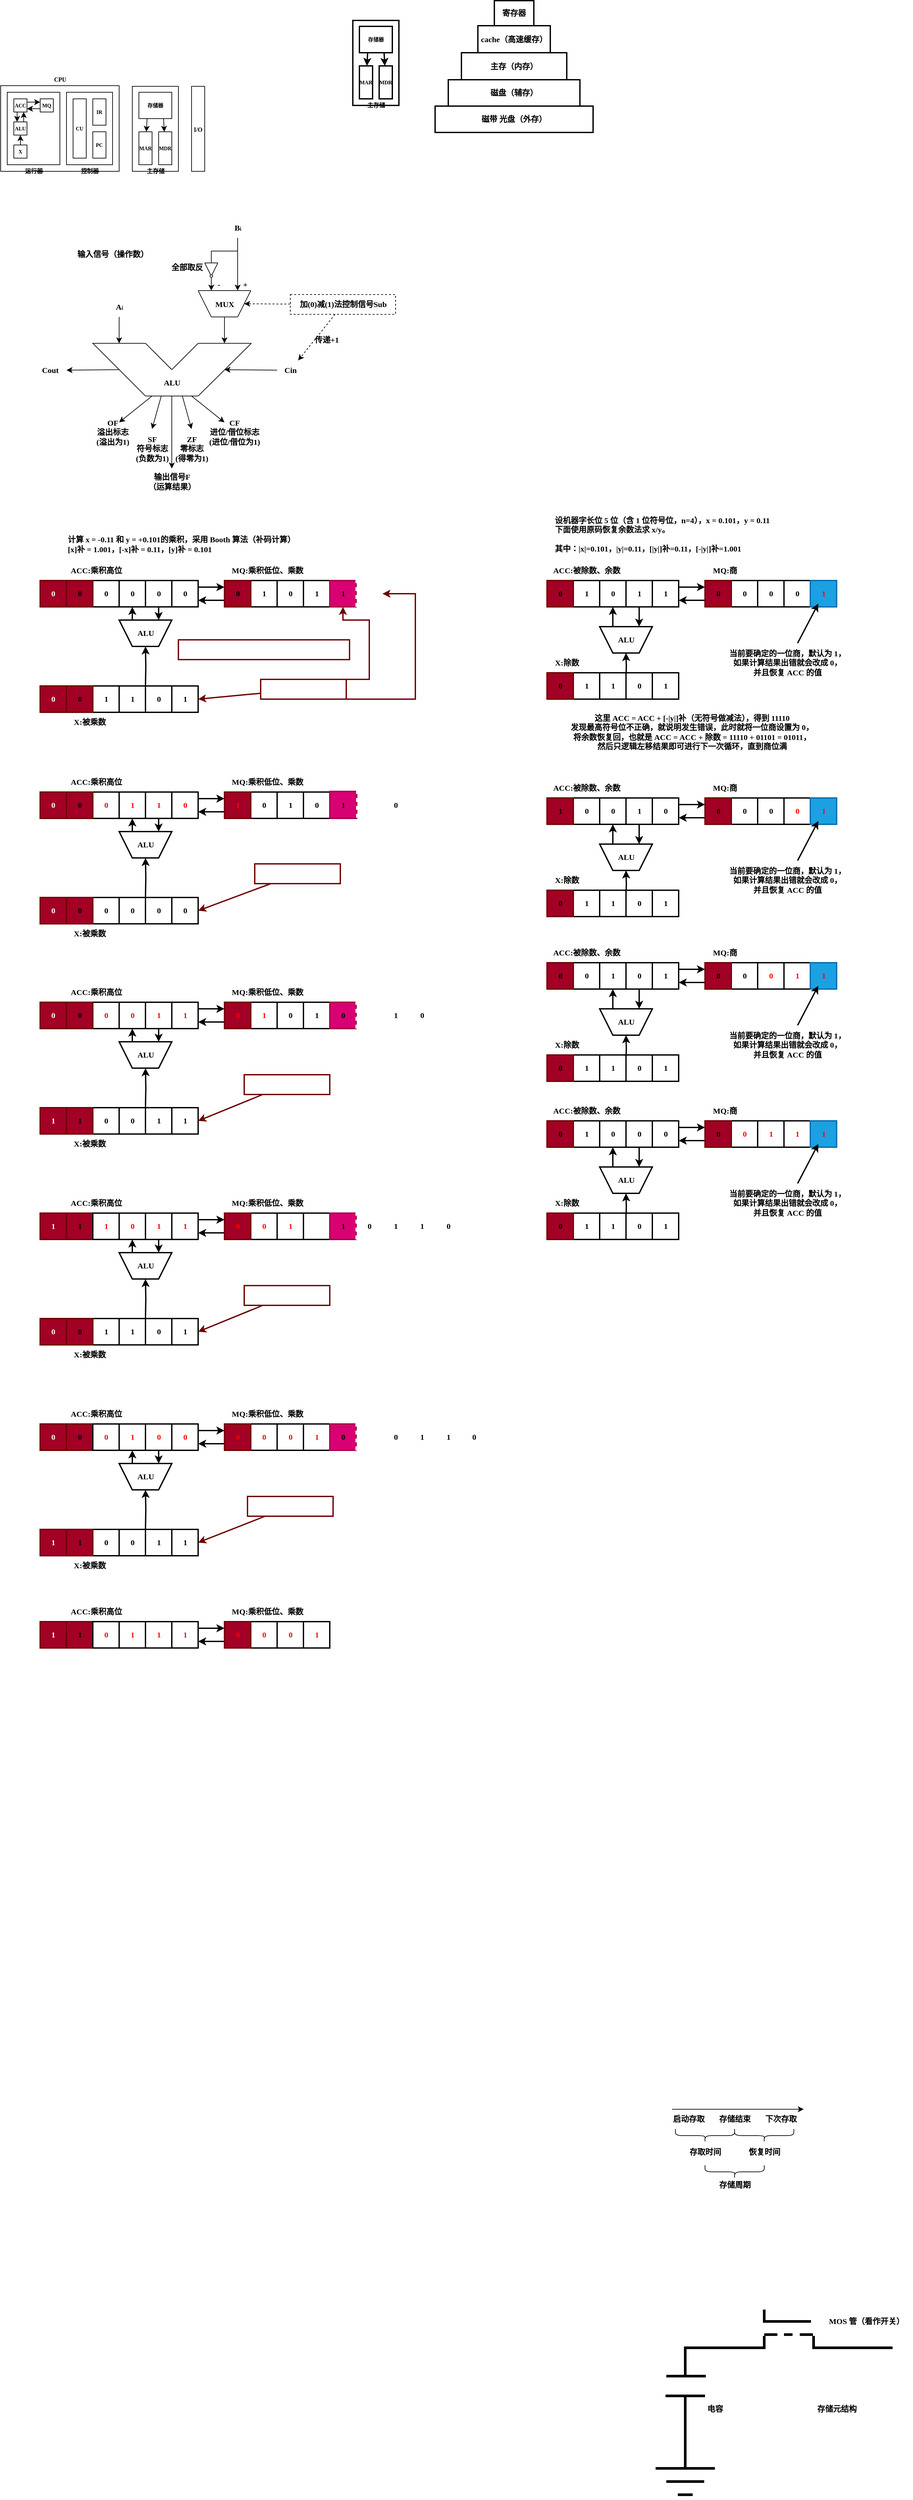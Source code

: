 <mxfile version="22.0.3" type="device">
  <diagram id="4DXWyz1Si2tPiAXw4-Sa" name="第 1 页">
    <mxGraphModel dx="548" dy="337" grid="1" gridSize="10" guides="1" tooltips="1" connect="1" arrows="0" fold="1" page="1" pageScale="1" pageWidth="50000" pageHeight="50000" math="0" shadow="0">
      <root>
        <mxCell id="0" />
        <mxCell id="1" parent="0" />
        <mxCell id="2" value="" style="whiteSpace=wrap;html=1;fontFamily=Comic Sans MS;fontStyle=1" parent="1" vertex="1">
          <mxGeometry x="260" y="209" width="180" height="130" as="geometry" />
        </mxCell>
        <mxCell id="3" value="" style="whiteSpace=wrap;html=1;fontFamily=Comic Sans MS;fontStyle=1" parent="1" vertex="1">
          <mxGeometry x="270" y="219" width="80" height="110" as="geometry" />
        </mxCell>
        <mxCell id="4" value="" style="whiteSpace=wrap;html=1;fontFamily=Comic Sans MS;fontStyle=1" parent="1" vertex="1">
          <mxGeometry x="360" y="219" width="70" height="110" as="geometry" />
        </mxCell>
        <mxCell id="5" style="edgeStyle=none;html=1;exitX=1;exitY=0.25;exitDx=0;exitDy=0;entryX=0;entryY=0.25;entryDx=0;entryDy=0;fontFamily=Comic Sans MS;fontSize=8;fontStyle=1" parent="1" source="7" target="9" edge="1">
          <mxGeometry relative="1" as="geometry" />
        </mxCell>
        <mxCell id="6" style="edgeStyle=none;html=1;exitX=0.25;exitY=1;exitDx=0;exitDy=0;entryX=0.25;entryY=0;entryDx=0;entryDy=0;fontFamily=Comic Sans MS;fontSize=8;fontStyle=1" parent="1" source="7" target="11" edge="1">
          <mxGeometry relative="1" as="geometry" />
        </mxCell>
        <mxCell id="7" value="ACC" style="whiteSpace=wrap;html=1;fontFamily=Comic Sans MS;fontSize=8;fontStyle=1" parent="1" vertex="1">
          <mxGeometry x="280" y="229" width="20" height="20" as="geometry" />
        </mxCell>
        <mxCell id="8" style="edgeStyle=none;html=1;exitX=0;exitY=0.75;exitDx=0;exitDy=0;entryX=1;entryY=0.75;entryDx=0;entryDy=0;fontFamily=Comic Sans MS;fontSize=8;fontStyle=1" parent="1" source="9" target="7" edge="1">
          <mxGeometry relative="1" as="geometry" />
        </mxCell>
        <mxCell id="9" value="MQ" style="whiteSpace=wrap;html=1;fontFamily=Comic Sans MS;fontSize=8;fontStyle=1" parent="1" vertex="1">
          <mxGeometry x="320" y="229" width="20" height="20" as="geometry" />
        </mxCell>
        <mxCell id="10" style="edgeStyle=none;html=1;exitX=0.75;exitY=0;exitDx=0;exitDy=0;entryX=0.75;entryY=1;entryDx=0;entryDy=0;fontFamily=Comic Sans MS;fontSize=8;fontStyle=1" parent="1" source="11" target="7" edge="1">
          <mxGeometry relative="1" as="geometry" />
        </mxCell>
        <mxCell id="11" value="ALU" style="whiteSpace=wrap;html=1;fontFamily=Comic Sans MS;fontSize=8;fontStyle=1" parent="1" vertex="1">
          <mxGeometry x="280" y="264" width="20" height="20" as="geometry" />
        </mxCell>
        <mxCell id="12" style="edgeStyle=none;html=1;exitX=0.5;exitY=0;exitDx=0;exitDy=0;entryX=0.5;entryY=1;entryDx=0;entryDy=0;fontFamily=Comic Sans MS;fontSize=8;fontStyle=1" parent="1" source="13" target="11" edge="1">
          <mxGeometry relative="1" as="geometry" />
        </mxCell>
        <mxCell id="13" value="X" style="whiteSpace=wrap;html=1;fontFamily=Comic Sans MS;fontSize=8;fontStyle=1" parent="1" vertex="1">
          <mxGeometry x="280" y="299" width="20" height="20" as="geometry" />
        </mxCell>
        <mxCell id="14" value="CU" style="whiteSpace=wrap;html=1;fontFamily=Comic Sans MS;fontSize=8;fontStyle=1" parent="1" vertex="1">
          <mxGeometry x="370" y="229" width="20" height="90" as="geometry" />
        </mxCell>
        <mxCell id="15" value="IR" style="whiteSpace=wrap;html=1;fontFamily=Comic Sans MS;fontSize=8;fontStyle=1" parent="1" vertex="1">
          <mxGeometry x="400" y="229" width="20" height="40" as="geometry" />
        </mxCell>
        <mxCell id="16" value="PC" style="whiteSpace=wrap;html=1;fontFamily=Comic Sans MS;fontSize=8;fontStyle=1" parent="1" vertex="1">
          <mxGeometry x="400" y="279" width="20" height="40" as="geometry" />
        </mxCell>
        <mxCell id="17" value="" style="whiteSpace=wrap;html=1;fontFamily=Comic Sans MS;fontStyle=1" parent="1" vertex="1">
          <mxGeometry x="460" y="210" width="70" height="129" as="geometry" />
        </mxCell>
        <mxCell id="18" style="edgeStyle=none;html=1;exitX=0.25;exitY=1;exitDx=0;exitDy=0;fontFamily=Comic Sans MS;fontSize=8;fontStyle=1" parent="1" source="20" target="21" edge="1">
          <mxGeometry relative="1" as="geometry" />
        </mxCell>
        <mxCell id="19" style="edgeStyle=none;html=1;exitX=0.75;exitY=1;exitDx=0;exitDy=0;fontFamily=Comic Sans MS;fontSize=8;fontStyle=1" parent="1" source="20" target="22" edge="1">
          <mxGeometry relative="1" as="geometry" />
        </mxCell>
        <mxCell id="20" value="&lt;font style=&quot;font-size: 8px;&quot;&gt;存储器&lt;/font&gt;" style="whiteSpace=wrap;html=1;fontFamily=Comic Sans MS;fontSize=9;fontStyle=1" parent="1" vertex="1">
          <mxGeometry x="470" y="219" width="50" height="40" as="geometry" />
        </mxCell>
        <mxCell id="21" value="&lt;font style=&quot;font-size: 8px;&quot;&gt;MAR&lt;/font&gt;" style="whiteSpace=wrap;html=1;fontFamily=Comic Sans MS;fontSize=9;fontStyle=1" parent="1" vertex="1">
          <mxGeometry x="470" y="279" width="20" height="50" as="geometry" />
        </mxCell>
        <mxCell id="22" value="&lt;font style=&quot;font-size: 8px;&quot;&gt;MDR&lt;/font&gt;" style="whiteSpace=wrap;html=1;fontFamily=Comic Sans MS;fontSize=9;fontStyle=1" parent="1" vertex="1">
          <mxGeometry x="500" y="279" width="20" height="50" as="geometry" />
        </mxCell>
        <mxCell id="23" value="&lt;font style=&quot;font-size: 9px;&quot;&gt;I/O&lt;/font&gt;" style="whiteSpace=wrap;html=1;fontFamily=Comic Sans MS;fontStyle=1" parent="1" vertex="1">
          <mxGeometry x="550" y="210" width="20" height="129" as="geometry" />
        </mxCell>
        <mxCell id="24" value="运行器" style="text;html=1;align=center;verticalAlign=middle;resizable=0;points=[];autosize=1;strokeColor=none;fillColor=none;fontSize=9;fontFamily=Comic Sans MS;fontStyle=1" parent="1" vertex="1">
          <mxGeometry x="285" y="329" width="50" height="20" as="geometry" />
        </mxCell>
        <mxCell id="25" value="控制器" style="text;html=1;align=center;verticalAlign=middle;resizable=0;points=[];autosize=1;strokeColor=none;fillColor=none;fontSize=9;fontFamily=Comic Sans MS;fontStyle=1" parent="1" vertex="1">
          <mxGeometry x="370" y="329" width="50" height="20" as="geometry" />
        </mxCell>
        <mxCell id="26" value="CPU" style="text;html=1;align=center;verticalAlign=middle;resizable=0;points=[];autosize=1;strokeColor=none;fillColor=none;fontSize=9;fontFamily=Comic Sans MS;fontStyle=1" parent="1" vertex="1">
          <mxGeometry x="330" y="190" width="40" height="20" as="geometry" />
        </mxCell>
        <mxCell id="27" value="主存储" style="text;html=1;align=center;verticalAlign=middle;resizable=0;points=[];autosize=1;strokeColor=none;fillColor=none;fontSize=9;fontFamily=Comic Sans MS;fontStyle=1" parent="1" vertex="1">
          <mxGeometry x="470" y="329" width="50" height="20" as="geometry" />
        </mxCell>
        <mxCell id="28" value="" style="endArrow=none;html=1;fontFamily=Comic Sans MS;fontStyle=1" parent="1" edge="1">
          <mxGeometry width="50" height="50" relative="1" as="geometry">
            <mxPoint x="399.111" y="600" as="sourcePoint" />
            <mxPoint x="480" y="600" as="targetPoint" />
          </mxGeometry>
        </mxCell>
        <mxCell id="29" value="" style="endArrow=none;html=1;fontFamily=Comic Sans MS;fontStyle=1" parent="1" edge="1">
          <mxGeometry width="50" height="50" relative="1" as="geometry">
            <mxPoint x="560.001" y="600" as="sourcePoint" />
            <mxPoint x="640.89" y="600" as="targetPoint" />
          </mxGeometry>
        </mxCell>
        <mxCell id="30" value="" style="endArrow=none;html=1;fontFamily=Comic Sans MS;fontStyle=1" parent="1" edge="1">
          <mxGeometry width="50" height="50" relative="1" as="geometry">
            <mxPoint x="520" y="640" as="sourcePoint" />
            <mxPoint x="480" y="600" as="targetPoint" />
          </mxGeometry>
        </mxCell>
        <mxCell id="31" value="" style="endArrow=none;html=1;fontFamily=Comic Sans MS;fontStyle=1" parent="1" edge="1">
          <mxGeometry width="50" height="50" relative="1" as="geometry">
            <mxPoint x="520" y="640" as="sourcePoint" />
            <mxPoint x="560" y="600" as="targetPoint" />
          </mxGeometry>
        </mxCell>
        <mxCell id="32" value="" style="endArrow=none;html=1;fontFamily=Comic Sans MS;fontStyle=1" parent="1" edge="1">
          <mxGeometry width="50" height="50" relative="1" as="geometry">
            <mxPoint x="560" y="680" as="sourcePoint" />
            <mxPoint x="640.89" y="600" as="targetPoint" />
          </mxGeometry>
        </mxCell>
        <mxCell id="33" value="" style="endArrow=none;html=1;fontFamily=Comic Sans MS;fontStyle=1" parent="1" edge="1">
          <mxGeometry width="50" height="50" relative="1" as="geometry">
            <mxPoint x="560" y="680" as="sourcePoint" />
            <mxPoint x="480" y="680" as="targetPoint" />
          </mxGeometry>
        </mxCell>
        <mxCell id="34" value="" style="endArrow=none;html=1;fontFamily=Comic Sans MS;fontStyle=1" parent="1" edge="1">
          <mxGeometry width="50" height="50" relative="1" as="geometry">
            <mxPoint x="400" y="600" as="sourcePoint" />
            <mxPoint x="480" y="680" as="targetPoint" />
          </mxGeometry>
        </mxCell>
        <mxCell id="35" value="&lt;span&gt;&lt;font&gt;ALU&lt;/font&gt;&lt;/span&gt;" style="text;html=1;align=center;verticalAlign=middle;resizable=0;points=[];autosize=1;strokeColor=none;fillColor=none;fontFamily=Comic Sans MS;fontStyle=1" parent="1" vertex="1">
          <mxGeometry x="495" y="645" width="50" height="30" as="geometry" />
        </mxCell>
        <mxCell id="36" value="" style="endArrow=classic;html=1;fontFamily=Comic Sans MS;fontSize=12;strokeWidth=1;fontStyle=1" parent="1" edge="1">
          <mxGeometry width="50" height="50" relative="1" as="geometry">
            <mxPoint x="600" y="560" as="sourcePoint" />
            <mxPoint x="600" y="600" as="targetPoint" />
          </mxGeometry>
        </mxCell>
        <mxCell id="38" value="" style="endArrow=classic;html=1;fontFamily=Comic Sans MS;fontSize=12;strokeWidth=1;fontStyle=1" parent="1" edge="1">
          <mxGeometry width="50" height="50" relative="1" as="geometry">
            <mxPoint x="440" y="560" as="sourcePoint" />
            <mxPoint x="440" y="600" as="targetPoint" />
          </mxGeometry>
        </mxCell>
        <mxCell id="39" value="&lt;font&gt;&lt;span&gt;B&lt;font style=&quot;font-size: 8px;&quot;&gt;i&lt;/font&gt;&lt;/span&gt;&lt;/font&gt;" style="text;html=1;align=center;verticalAlign=middle;resizable=0;points=[];autosize=1;strokeColor=none;fillColor=none;fontFamily=Comic Sans MS;fontStyle=1" parent="1" vertex="1">
          <mxGeometry x="605" y="410" width="30" height="30" as="geometry" />
        </mxCell>
        <mxCell id="40" value="&lt;font&gt;&lt;span&gt;&lt;font style=&quot;&quot;&gt;A&lt;/font&gt;&lt;font style=&quot;font-size: 8px;&quot;&gt;i&lt;/font&gt;&lt;/span&gt;&lt;/font&gt;" style="text;html=1;align=center;verticalAlign=middle;resizable=0;points=[];autosize=1;strokeColor=none;fillColor=none;fontFamily=Comic Sans MS;fontStyle=1" parent="1" vertex="1">
          <mxGeometry x="425" y="530" width="30" height="30" as="geometry" />
        </mxCell>
        <mxCell id="41" value="&lt;font&gt;&lt;span&gt;输入信号（操作数）&lt;/span&gt;&lt;/font&gt;" style="text;html=1;align=center;verticalAlign=middle;resizable=0;points=[];autosize=1;strokeColor=none;fillColor=none;fontFamily=Comic Sans MS;fontStyle=1" parent="1" vertex="1">
          <mxGeometry x="365" y="450" width="130" height="30" as="geometry" />
        </mxCell>
        <mxCell id="42" value="&lt;font&gt;&lt;span&gt;输出信号F&lt;br&gt;（运算结果）&lt;/span&gt;&lt;/font&gt;" style="text;html=1;align=center;verticalAlign=middle;resizable=0;points=[];autosize=1;strokeColor=none;fillColor=none;fontFamily=Comic Sans MS;fontStyle=1" parent="1" vertex="1">
          <mxGeometry x="470" y="790" width="100" height="40" as="geometry" />
        </mxCell>
        <mxCell id="43" value="" style="endArrow=classic;html=1;fontFamily=Comic Sans MS;fontSize=12;strokeWidth=1;fontStyle=1" parent="1" target="42" edge="1">
          <mxGeometry width="50" height="50" relative="1" as="geometry">
            <mxPoint x="520" y="680" as="sourcePoint" />
            <mxPoint x="520" y="720" as="targetPoint" />
          </mxGeometry>
        </mxCell>
        <mxCell id="44" value="" style="endArrow=classic;html=1;fontFamily=Comic Sans MS;fontSize=12;strokeWidth=1;dashed=1;fontStyle=1" parent="1" source="47" edge="1">
          <mxGeometry width="50" height="50" relative="1" as="geometry">
            <mxPoint x="670" y="630" as="sourcePoint" />
            <mxPoint x="630" y="540" as="targetPoint" />
          </mxGeometry>
        </mxCell>
        <mxCell id="45" value="" style="endArrow=classic;html=1;fontFamily=Comic Sans MS;fontSize=12;strokeWidth=1;fontStyle=1" parent="1" source="74" edge="1">
          <mxGeometry width="50" height="50" relative="1" as="geometry">
            <mxPoint x="680" y="640" as="sourcePoint" />
            <mxPoint x="600" y="640" as="targetPoint" />
          </mxGeometry>
        </mxCell>
        <mxCell id="77" style="edgeStyle=none;html=1;dashed=1;strokeWidth=1;fontFamily=Comic Sans MS;fontSize=8;fontStyle=1" parent="1" source="47" target="74" edge="1">
          <mxGeometry relative="1" as="geometry" />
        </mxCell>
        <mxCell id="47" value="&lt;font&gt;&lt;span&gt;加(0)减(1)法控制信号Sub&lt;/span&gt;&lt;/font&gt;" style="text;html=1;align=center;verticalAlign=middle;resizable=0;points=[];autosize=1;strokeColor=default;fillColor=none;dashed=1;fontFamily=Comic Sans MS;fontStyle=1" parent="1" vertex="1">
          <mxGeometry x="700" y="526" width="160" height="30" as="geometry" />
        </mxCell>
        <mxCell id="48" value="" style="endArrow=classic;html=1;fontFamily=Comic Sans MS;fontSize=12;strokeWidth=1;fontStyle=1" parent="1" edge="1">
          <mxGeometry width="50" height="50" relative="1" as="geometry">
            <mxPoint x="550" y="680" as="sourcePoint" />
            <mxPoint x="600" y="720" as="targetPoint" />
          </mxGeometry>
        </mxCell>
        <mxCell id="49" value="" style="endArrow=classic;html=1;fontFamily=Comic Sans MS;fontSize=12;strokeWidth=1;fontStyle=1" parent="1" edge="1">
          <mxGeometry width="50" height="50" relative="1" as="geometry">
            <mxPoint x="490" y="680" as="sourcePoint" />
            <mxPoint x="440" y="720" as="targetPoint" />
          </mxGeometry>
        </mxCell>
        <mxCell id="50" value="" style="endArrow=classic;html=1;fontFamily=Comic Sans MS;fontSize=12;strokeWidth=1;fontStyle=1" parent="1" edge="1">
          <mxGeometry width="50" height="50" relative="1" as="geometry">
            <mxPoint x="504" y="680" as="sourcePoint" />
            <mxPoint x="490" y="730" as="targetPoint" />
          </mxGeometry>
        </mxCell>
        <mxCell id="51" value="" style="endArrow=classic;html=1;fontFamily=Comic Sans MS;fontSize=12;strokeWidth=1;fontStyle=1" parent="1" edge="1">
          <mxGeometry width="50" height="50" relative="1" as="geometry">
            <mxPoint x="536" y="680" as="sourcePoint" />
            <mxPoint x="550" y="730" as="targetPoint" />
          </mxGeometry>
        </mxCell>
        <mxCell id="53" value="&lt;font&gt;&lt;span&gt;OF&lt;br&gt;溢出标志&lt;br&gt;(溢出为1)&lt;br&gt;&lt;/span&gt;&lt;/font&gt;" style="text;html=1;align=center;verticalAlign=middle;resizable=0;points=[];autosize=1;strokeColor=none;fillColor=none;fontFamily=Comic Sans MS;fontStyle=1" parent="1" vertex="1">
          <mxGeometry x="390" y="705" width="80" height="60" as="geometry" />
        </mxCell>
        <mxCell id="54" value="&lt;font&gt;&lt;span&gt;CF&lt;br&gt;进位/借位标志&lt;br&gt;(进位/借位为1)&lt;br&gt;&lt;/span&gt;&lt;/font&gt;" style="text;html=1;align=center;verticalAlign=middle;resizable=0;points=[];autosize=1;strokeColor=none;fillColor=none;fontFamily=Comic Sans MS;fontStyle=1" parent="1" vertex="1">
          <mxGeometry x="560" y="705" width="110" height="60" as="geometry" />
        </mxCell>
        <mxCell id="55" value="&lt;font&gt;&lt;span&gt;SF&lt;br&gt;符号标志&lt;br&gt;(负数为1)&lt;br&gt;&lt;/span&gt;&lt;/font&gt;" style="text;html=1;align=center;verticalAlign=middle;resizable=0;points=[];autosize=1;strokeColor=none;fillColor=none;fontFamily=Comic Sans MS;fontStyle=1" parent="1" vertex="1">
          <mxGeometry x="450" y="730" width="80" height="60" as="geometry" />
        </mxCell>
        <mxCell id="57" value="&lt;font&gt;&lt;span&gt;ZF&lt;br&gt;零标志&lt;br&gt;(得零为1)&lt;br&gt;&lt;/span&gt;&lt;/font&gt;" style="text;html=1;align=center;verticalAlign=middle;resizable=0;points=[];autosize=1;strokeColor=none;fillColor=none;fontFamily=Comic Sans MS;fontStyle=1" parent="1" vertex="1">
          <mxGeometry x="510" y="730" width="80" height="60" as="geometry" />
        </mxCell>
        <mxCell id="59" value="" style="endArrow=none;html=1;fontFamily=Comic Sans MS;fontStyle=1" parent="1" edge="1">
          <mxGeometry width="50" height="50" relative="1" as="geometry">
            <mxPoint x="580" y="560" as="sourcePoint" />
            <mxPoint x="620" y="560" as="targetPoint" />
          </mxGeometry>
        </mxCell>
        <mxCell id="60" value="" style="endArrow=none;html=1;fontFamily=Comic Sans MS;fontStyle=1" parent="1" edge="1">
          <mxGeometry width="50" height="50" relative="1" as="geometry">
            <mxPoint x="640" y="520" as="sourcePoint" />
            <mxPoint x="620" y="560" as="targetPoint" />
          </mxGeometry>
        </mxCell>
        <mxCell id="61" value="" style="endArrow=none;html=1;fontFamily=Comic Sans MS;fontStyle=1" parent="1" edge="1">
          <mxGeometry width="50" height="50" relative="1" as="geometry">
            <mxPoint x="560" y="520" as="sourcePoint" />
            <mxPoint x="580" y="560" as="targetPoint" />
          </mxGeometry>
        </mxCell>
        <mxCell id="62" value="" style="endArrow=none;html=1;fontFamily=Comic Sans MS;fontStyle=1" parent="1" edge="1">
          <mxGeometry width="50" height="50" relative="1" as="geometry">
            <mxPoint x="560" y="520" as="sourcePoint" />
            <mxPoint x="640" y="520" as="targetPoint" />
          </mxGeometry>
        </mxCell>
        <mxCell id="63" value="&lt;font&gt;&lt;span&gt;MUX&lt;/span&gt;&lt;/font&gt;" style="text;html=1;align=center;verticalAlign=middle;resizable=0;points=[];autosize=1;strokeColor=none;fillColor=none;fontFamily=Comic Sans MS;fontStyle=1" parent="1" vertex="1">
          <mxGeometry x="575" y="526" width="50" height="30" as="geometry" />
        </mxCell>
        <mxCell id="64" value="" style="endArrow=classic;html=1;fontFamily=Comic Sans MS;fontSize=12;strokeWidth=1;fontStyle=1" parent="1" edge="1">
          <mxGeometry width="50" height="50" relative="1" as="geometry">
            <mxPoint x="620" y="440" as="sourcePoint" />
            <mxPoint x="620" y="520" as="targetPoint" />
          </mxGeometry>
        </mxCell>
        <mxCell id="65" value="" style="endArrow=classic;html=1;fontFamily=Comic Sans MS;fontSize=12;strokeWidth=1;fontStyle=1" parent="1" edge="1">
          <mxGeometry width="50" height="50" relative="1" as="geometry">
            <mxPoint x="580" y="500" as="sourcePoint" />
            <mxPoint x="580" y="520" as="targetPoint" />
          </mxGeometry>
        </mxCell>
        <mxCell id="66" value="" style="endArrow=none;html=1;fontFamily=Comic Sans MS;fontStyle=1" parent="1" edge="1">
          <mxGeometry width="50" height="50" relative="1" as="geometry">
            <mxPoint x="580" y="460" as="sourcePoint" />
            <mxPoint x="620" y="460" as="targetPoint" />
          </mxGeometry>
        </mxCell>
        <mxCell id="67" value="" style="endArrow=none;html=1;fontFamily=Comic Sans MS;fontStyle=1" parent="1" edge="1">
          <mxGeometry width="50" height="50" relative="1" as="geometry">
            <mxPoint x="590" y="478" as="sourcePoint" />
            <mxPoint x="580" y="498" as="targetPoint" />
          </mxGeometry>
        </mxCell>
        <mxCell id="68" value="" style="endArrow=none;html=1;fontFamily=Comic Sans MS;fontStyle=1" parent="1" edge="1">
          <mxGeometry width="50" height="50" relative="1" as="geometry">
            <mxPoint x="570" y="478" as="sourcePoint" />
            <mxPoint x="580" y="498" as="targetPoint" />
          </mxGeometry>
        </mxCell>
        <mxCell id="69" value="" style="endArrow=none;html=1;fontFamily=Comic Sans MS;fontStyle=1" parent="1" edge="1">
          <mxGeometry width="50" height="50" relative="1" as="geometry">
            <mxPoint x="570" y="478" as="sourcePoint" />
            <mxPoint x="590" y="478" as="targetPoint" />
          </mxGeometry>
        </mxCell>
        <mxCell id="70" value="" style="ellipse;whiteSpace=wrap;html=1;fontFamily=Comic Sans MS;fontSize=8;fontStyle=1" parent="1" vertex="1">
          <mxGeometry x="578" y="496" width="4" height="4" as="geometry" />
        </mxCell>
        <mxCell id="72" value="" style="endArrow=none;html=1;fontFamily=Comic Sans MS;fontStyle=1" parent="1" edge="1">
          <mxGeometry width="50" height="50" relative="1" as="geometry">
            <mxPoint x="580" y="460" as="sourcePoint" />
            <mxPoint x="580" y="478" as="targetPoint" />
          </mxGeometry>
        </mxCell>
        <mxCell id="73" value="" style="endArrow=classic;html=1;fontFamily=Comic Sans MS;fontSize=12;strokeWidth=1;fontStyle=1" parent="1" target="75" edge="1">
          <mxGeometry width="50" height="50" relative="1" as="geometry">
            <mxPoint x="440" y="640" as="sourcePoint" />
            <mxPoint x="360" y="640" as="targetPoint" />
          </mxGeometry>
        </mxCell>
        <mxCell id="74" value="&lt;font&gt;&lt;span&gt;Cin&lt;/span&gt;&lt;/font&gt;" style="text;html=1;align=center;verticalAlign=middle;resizable=0;points=[];autosize=1;strokeColor=none;fillColor=none;fontFamily=Comic Sans MS;fontStyle=1" parent="1" vertex="1">
          <mxGeometry x="680" y="626" width="40" height="30" as="geometry" />
        </mxCell>
        <mxCell id="75" value="&lt;font&gt;&lt;span&gt;Cout&lt;/span&gt;&lt;/font&gt;" style="text;html=1;align=center;verticalAlign=middle;resizable=0;points=[];autosize=1;strokeColor=none;fillColor=none;fontFamily=Comic Sans MS;fontStyle=1" parent="1" vertex="1">
          <mxGeometry x="310" y="626" width="50" height="30" as="geometry" />
        </mxCell>
        <mxCell id="76" value="&lt;font&gt;&lt;span&gt;全部取反&lt;/span&gt;&lt;/font&gt;" style="text;html=1;align=center;verticalAlign=middle;resizable=0;points=[];autosize=1;strokeColor=none;fillColor=none;fontFamily=Comic Sans MS;fontStyle=1" parent="1" vertex="1">
          <mxGeometry x="508" y="470" width="70" height="30" as="geometry" />
        </mxCell>
        <mxCell id="78" value="&lt;font&gt;&lt;span&gt;传递+1&lt;/span&gt;&lt;/font&gt;" style="text;html=1;align=center;verticalAlign=middle;resizable=0;points=[];autosize=1;strokeColor=none;fillColor=none;fontFamily=Comic Sans MS;fontStyle=1" parent="1" vertex="1">
          <mxGeometry x="725" y="580" width="60" height="30" as="geometry" />
        </mxCell>
        <mxCell id="79" value="&lt;font&gt;&lt;span&gt;+&lt;/span&gt;&lt;/font&gt;" style="text;html=1;align=center;verticalAlign=middle;resizable=0;points=[];autosize=1;strokeColor=none;fillColor=none;fontFamily=Comic Sans MS;fontStyle=1" parent="1" vertex="1">
          <mxGeometry x="616" y="496" width="30" height="30" as="geometry" />
        </mxCell>
        <mxCell id="80" value="&lt;font&gt;&lt;span&gt;-&lt;/span&gt;&lt;/font&gt;" style="text;html=1;align=center;verticalAlign=middle;resizable=0;points=[];autosize=1;strokeColor=none;fillColor=none;fontFamily=Comic Sans MS;fontStyle=1" parent="1" vertex="1">
          <mxGeometry x="576" y="496" width="30" height="30" as="geometry" />
        </mxCell>
        <mxCell id="ssaRUBrVBBdNvTdfM8SY-89" style="rounded=0;orthogonalLoop=1;jettySize=auto;html=1;entryX=0.25;entryY=1;entryDx=0;entryDy=0;strokeWidth=2;fontFamily=Comic Sans MS;fontStyle=1" parent="1" target="ssaRUBrVBBdNvTdfM8SY-85" edge="1">
          <mxGeometry relative="1" as="geometry">
            <mxPoint x="500" y="1000" as="sourcePoint" />
          </mxGeometry>
        </mxCell>
        <mxCell id="ssaRUBrVBBdNvTdfM8SY-91" style="edgeStyle=orthogonalEdgeStyle;rounded=0;orthogonalLoop=1;jettySize=auto;html=1;exitX=0.5;exitY=0;exitDx=0;exitDy=0;entryX=0.5;entryY=0;entryDx=0;entryDy=0;strokeWidth=2;fontFamily=Comic Sans MS;fontStyle=1" parent="1" target="ssaRUBrVBBdNvTdfM8SY-85" edge="1">
          <mxGeometry relative="1" as="geometry">
            <mxPoint x="480" y="1120" as="sourcePoint" />
          </mxGeometry>
        </mxCell>
        <mxCell id="ssaRUBrVBBdNvTdfM8SY-90" style="rounded=0;orthogonalLoop=1;jettySize=auto;html=1;exitX=0.75;exitY=1;exitDx=0;exitDy=0;strokeWidth=2;fontFamily=Comic Sans MS;fontStyle=1" parent="1" source="ssaRUBrVBBdNvTdfM8SY-85" edge="1">
          <mxGeometry relative="1" as="geometry">
            <mxPoint x="460" y="1000" as="targetPoint" />
          </mxGeometry>
        </mxCell>
        <mxCell id="ssaRUBrVBBdNvTdfM8SY-88" style="edgeStyle=orthogonalEdgeStyle;rounded=0;orthogonalLoop=1;jettySize=auto;html=1;exitX=0;exitY=0.75;exitDx=0;exitDy=0;entryX=1;entryY=0.75;entryDx=0;entryDy=0;strokeWidth=2;fontFamily=Comic Sans MS;fontStyle=1" parent="1" source="ssaRUBrVBBdNvTdfM8SY-81" edge="1">
          <mxGeometry relative="1" as="geometry">
            <mxPoint x="560" y="990" as="targetPoint" />
          </mxGeometry>
        </mxCell>
        <mxCell id="ssaRUBrVBBdNvTdfM8SY-95" value="X:被乘数" style="text;html=1;align=center;verticalAlign=middle;resizable=0;points=[];autosize=1;strokeColor=none;fillColor=none;strokeWidth=2;fontFamily=Comic Sans MS;fontStyle=1" parent="1" vertex="1">
          <mxGeometry x="360" y="1160" width="70" height="30" as="geometry" />
        </mxCell>
        <mxCell id="ssaRUBrVBBdNvTdfM8SY-97" value="ACC:乘积高位" style="text;html=1;align=center;verticalAlign=middle;resizable=0;points=[];autosize=1;strokeColor=none;fillColor=none;strokeWidth=2;fontFamily=Comic Sans MS;fontStyle=1" parent="1" vertex="1">
          <mxGeometry x="355" y="930" width="100" height="30" as="geometry" />
        </mxCell>
        <mxCell id="ssaRUBrVBBdNvTdfM8SY-98" value="MQ:乘积低位、乘数" style="text;html=1;align=center;verticalAlign=middle;resizable=0;points=[];autosize=1;strokeColor=none;fillColor=none;strokeWidth=2;fontFamily=Comic Sans MS;fontStyle=1" parent="1" vertex="1">
          <mxGeometry x="600" y="930" width="130" height="30" as="geometry" />
        </mxCell>
        <mxCell id="ssaRUBrVBBdNvTdfM8SY-99" value="" style="group;fontFamily=Comic Sans MS;fontStyle=1" parent="1" vertex="1" connectable="0">
          <mxGeometry x="440" y="1020" width="80" height="40" as="geometry" />
        </mxCell>
        <mxCell id="ssaRUBrVBBdNvTdfM8SY-85" value="" style="shape=trapezoid;perimeter=trapezoidPerimeter;whiteSpace=wrap;html=1;fixedSize=1;rotation=-180;strokeWidth=2;fontFamily=Comic Sans MS;fontStyle=1" parent="ssaRUBrVBBdNvTdfM8SY-99" vertex="1">
          <mxGeometry width="80" height="40" as="geometry" />
        </mxCell>
        <mxCell id="ssaRUBrVBBdNvTdfM8SY-86" value="ALU" style="text;html=1;align=center;verticalAlign=middle;resizable=0;points=[];autosize=1;strokeColor=none;fillColor=none;strokeWidth=2;fontFamily=Comic Sans MS;fontStyle=1" parent="ssaRUBrVBBdNvTdfM8SY-99" vertex="1">
          <mxGeometry x="15" y="5" width="50" height="30" as="geometry" />
        </mxCell>
        <mxCell id="ssaRUBrVBBdNvTdfM8SY-111" value="" style="group;fillColor=#a20025;fontColor=#ffffff;strokeColor=#6F0000;gradientColor=none;container=0;fontFamily=Comic Sans MS;fontStyle=1" parent="1" vertex="1" connectable="0">
          <mxGeometry x="360" y="960" width="40" height="40" as="geometry" />
        </mxCell>
        <mxCell id="ssaRUBrVBBdNvTdfM8SY-112" value="" style="group;fontFamily=Comic Sans MS;fontStyle=1" parent="1" vertex="1" connectable="0">
          <mxGeometry x="520" y="960" width="40" height="40" as="geometry" />
        </mxCell>
        <mxCell id="ssaRUBrVBBdNvTdfM8SY-113" value="" style="whiteSpace=wrap;html=1;strokeWidth=2;fontFamily=Comic Sans MS;fontStyle=1" parent="ssaRUBrVBBdNvTdfM8SY-112" vertex="1">
          <mxGeometry width="40" height="40" as="geometry" />
        </mxCell>
        <mxCell id="ssaRUBrVBBdNvTdfM8SY-114" value="0" style="text;html=1;align=center;verticalAlign=middle;resizable=0;points=[];autosize=1;strokeColor=none;fillColor=none;strokeWidth=2;fontFamily=Comic Sans MS;fontStyle=1" parent="ssaRUBrVBBdNvTdfM8SY-112" vertex="1">
          <mxGeometry x="5" y="5" width="30" height="30" as="geometry" />
        </mxCell>
        <mxCell id="ssaRUBrVBBdNvTdfM8SY-115" value="" style="group;fontFamily=Comic Sans MS;fontStyle=1" parent="1" vertex="1" connectable="0">
          <mxGeometry x="480" y="960" width="40" height="40" as="geometry" />
        </mxCell>
        <mxCell id="ssaRUBrVBBdNvTdfM8SY-116" value="" style="whiteSpace=wrap;html=1;strokeWidth=2;fontFamily=Comic Sans MS;fontStyle=1" parent="ssaRUBrVBBdNvTdfM8SY-115" vertex="1">
          <mxGeometry width="40" height="40" as="geometry" />
        </mxCell>
        <mxCell id="ssaRUBrVBBdNvTdfM8SY-117" value="0" style="text;html=1;align=center;verticalAlign=middle;resizable=0;points=[];autosize=1;strokeColor=none;fillColor=none;strokeWidth=2;fontFamily=Comic Sans MS;fontStyle=1" parent="ssaRUBrVBBdNvTdfM8SY-115" vertex="1">
          <mxGeometry x="5" y="5" width="30" height="30" as="geometry" />
        </mxCell>
        <mxCell id="ssaRUBrVBBdNvTdfM8SY-118" value="" style="group;fontFamily=Comic Sans MS;fontStyle=1" parent="1" vertex="1" connectable="0">
          <mxGeometry x="440" y="960" width="40" height="40" as="geometry" />
        </mxCell>
        <mxCell id="ssaRUBrVBBdNvTdfM8SY-119" value="" style="whiteSpace=wrap;html=1;strokeWidth=2;fontFamily=Comic Sans MS;fontStyle=1" parent="ssaRUBrVBBdNvTdfM8SY-118" vertex="1">
          <mxGeometry width="40" height="40" as="geometry" />
        </mxCell>
        <mxCell id="ssaRUBrVBBdNvTdfM8SY-120" value="0" style="text;html=1;align=center;verticalAlign=middle;resizable=0;points=[];autosize=1;strokeColor=none;fillColor=none;strokeWidth=2;fontFamily=Comic Sans MS;fontStyle=1" parent="ssaRUBrVBBdNvTdfM8SY-118" vertex="1">
          <mxGeometry x="5" y="5" width="30" height="30" as="geometry" />
        </mxCell>
        <mxCell id="ssaRUBrVBBdNvTdfM8SY-121" value="" style="group;fontFamily=Comic Sans MS;fontStyle=1" parent="1" vertex="1" connectable="0">
          <mxGeometry x="400" y="960" width="40" height="40" as="geometry" />
        </mxCell>
        <mxCell id="ssaRUBrVBBdNvTdfM8SY-122" value="" style="whiteSpace=wrap;html=1;strokeWidth=2;fontFamily=Comic Sans MS;fontStyle=1" parent="ssaRUBrVBBdNvTdfM8SY-121" vertex="1">
          <mxGeometry width="40" height="40" as="geometry" />
        </mxCell>
        <mxCell id="ssaRUBrVBBdNvTdfM8SY-123" value="0" style="text;html=1;align=center;verticalAlign=middle;resizable=0;points=[];autosize=1;strokeColor=none;fillColor=none;strokeWidth=2;fontFamily=Comic Sans MS;fontStyle=1" parent="ssaRUBrVBBdNvTdfM8SY-121" vertex="1">
          <mxGeometry x="5" y="5" width="30" height="30" as="geometry" />
        </mxCell>
        <mxCell id="ssaRUBrVBBdNvTdfM8SY-125" value="" style="group;fillColor=#a20025;fontColor=#ffffff;strokeColor=#6F0000;gradientColor=none;container=0;fontFamily=Comic Sans MS;fontStyle=1" parent="1" vertex="1" connectable="0">
          <mxGeometry x="600" y="960" width="40" height="40" as="geometry" />
        </mxCell>
        <mxCell id="ssaRUBrVBBdNvTdfM8SY-126" value="" style="group;fontFamily=Comic Sans MS;fontStyle=1" parent="1" vertex="1" connectable="0">
          <mxGeometry x="640" y="960" width="40" height="40" as="geometry" />
        </mxCell>
        <mxCell id="ssaRUBrVBBdNvTdfM8SY-127" value="" style="whiteSpace=wrap;html=1;strokeWidth=2;fontFamily=Comic Sans MS;fontStyle=1" parent="ssaRUBrVBBdNvTdfM8SY-126" vertex="1">
          <mxGeometry width="40" height="40" as="geometry" />
        </mxCell>
        <mxCell id="ssaRUBrVBBdNvTdfM8SY-128" value="1" style="text;html=1;align=center;verticalAlign=middle;resizable=0;points=[];autosize=1;strokeColor=none;fillColor=none;strokeWidth=2;fontFamily=Comic Sans MS;fontStyle=1" parent="ssaRUBrVBBdNvTdfM8SY-126" vertex="1">
          <mxGeometry x="5" y="5" width="30" height="30" as="geometry" />
        </mxCell>
        <mxCell id="ssaRUBrVBBdNvTdfM8SY-130" value="" style="group;fontFamily=Comic Sans MS;fontStyle=1" parent="1" vertex="1" connectable="0">
          <mxGeometry x="680" y="960" width="40" height="40" as="geometry" />
        </mxCell>
        <mxCell id="ssaRUBrVBBdNvTdfM8SY-131" value="" style="whiteSpace=wrap;html=1;strokeWidth=2;fontFamily=Comic Sans MS;fontStyle=1" parent="ssaRUBrVBBdNvTdfM8SY-130" vertex="1">
          <mxGeometry width="40" height="40" as="geometry" />
        </mxCell>
        <mxCell id="ssaRUBrVBBdNvTdfM8SY-132" value="0" style="text;html=1;align=center;verticalAlign=middle;resizable=0;points=[];autosize=1;strokeColor=none;fillColor=none;strokeWidth=2;fontFamily=Comic Sans MS;fontStyle=1" parent="ssaRUBrVBBdNvTdfM8SY-130" vertex="1">
          <mxGeometry x="5" y="5" width="30" height="30" as="geometry" />
        </mxCell>
        <mxCell id="ssaRUBrVBBdNvTdfM8SY-133" value="" style="group;fontFamily=Comic Sans MS;fontStyle=1" parent="1" vertex="1" connectable="0">
          <mxGeometry x="720" y="960" width="40" height="40" as="geometry" />
        </mxCell>
        <mxCell id="ssaRUBrVBBdNvTdfM8SY-134" value="" style="whiteSpace=wrap;html=1;strokeWidth=2;fontFamily=Comic Sans MS;fontStyle=1" parent="ssaRUBrVBBdNvTdfM8SY-133" vertex="1">
          <mxGeometry width="40" height="40" as="geometry" />
        </mxCell>
        <mxCell id="ssaRUBrVBBdNvTdfM8SY-135" value="1" style="text;html=1;align=center;verticalAlign=middle;resizable=0;points=[];autosize=1;strokeColor=none;fillColor=none;strokeWidth=2;fontFamily=Comic Sans MS;fontStyle=1" parent="ssaRUBrVBBdNvTdfM8SY-133" vertex="1">
          <mxGeometry x="5" y="5" width="30" height="30" as="geometry" />
        </mxCell>
        <mxCell id="ssaRUBrVBBdNvTdfM8SY-136" value="" style="group;fillColor=#d80073;strokeColor=#A50040;fontColor=#ffffff;fontFamily=Comic Sans MS;fontStyle=1" parent="1" vertex="1" connectable="0">
          <mxGeometry x="760" y="960" width="40" height="40" as="geometry" />
        </mxCell>
        <mxCell id="ssaRUBrVBBdNvTdfM8SY-137" value="" style="whiteSpace=wrap;html=1;strokeWidth=2;fontFamily=Comic Sans MS;fontStyle=1;fillColor=#d80073;fontColor=#ffffff;strokeColor=#A50040;" parent="ssaRUBrVBBdNvTdfM8SY-136" vertex="1">
          <mxGeometry width="40" height="40" as="geometry" />
        </mxCell>
        <mxCell id="ssaRUBrVBBdNvTdfM8SY-138" value="1" style="text;html=1;align=center;verticalAlign=middle;resizable=0;points=[];autosize=1;strokeColor=none;fillColor=none;strokeWidth=2;fontFamily=Comic Sans MS;fontStyle=1" parent="ssaRUBrVBBdNvTdfM8SY-136" vertex="1">
          <mxGeometry x="5" y="5" width="30" height="30" as="geometry" />
        </mxCell>
        <mxCell id="ssaRUBrVBBdNvTdfM8SY-139" value="" style="group;fillColor=#a20025;fontColor=#ffffff;strokeColor=#6F0000;gradientColor=none;container=0;fontFamily=Comic Sans MS;fontStyle=1" parent="1" vertex="1" connectable="0">
          <mxGeometry x="360" y="1120" width="40" height="40" as="geometry" />
        </mxCell>
        <mxCell id="ssaRUBrVBBdNvTdfM8SY-140" value="" style="group;fontFamily=Comic Sans MS;fontStyle=1" parent="1" vertex="1" connectable="0">
          <mxGeometry x="400" y="1120" width="40" height="40" as="geometry" />
        </mxCell>
        <mxCell id="ssaRUBrVBBdNvTdfM8SY-141" value="" style="whiteSpace=wrap;html=1;strokeWidth=2;fontFamily=Comic Sans MS;fontStyle=1" parent="ssaRUBrVBBdNvTdfM8SY-140" vertex="1">
          <mxGeometry width="40" height="40" as="geometry" />
        </mxCell>
        <mxCell id="ssaRUBrVBBdNvTdfM8SY-142" value="1" style="text;html=1;align=center;verticalAlign=middle;resizable=0;points=[];autosize=1;strokeColor=none;fillColor=none;strokeWidth=2;fontFamily=Comic Sans MS;fontStyle=1" parent="ssaRUBrVBBdNvTdfM8SY-140" vertex="1">
          <mxGeometry x="5" y="5" width="30" height="30" as="geometry" />
        </mxCell>
        <mxCell id="ssaRUBrVBBdNvTdfM8SY-143" value="" style="group;fontFamily=Comic Sans MS;fontStyle=1" parent="1" vertex="1" connectable="0">
          <mxGeometry x="440" y="1120" width="40" height="40" as="geometry" />
        </mxCell>
        <mxCell id="ssaRUBrVBBdNvTdfM8SY-144" value="" style="whiteSpace=wrap;html=1;strokeWidth=2;fontFamily=Comic Sans MS;fontStyle=1" parent="ssaRUBrVBBdNvTdfM8SY-143" vertex="1">
          <mxGeometry width="40" height="40" as="geometry" />
        </mxCell>
        <mxCell id="ssaRUBrVBBdNvTdfM8SY-145" value="1" style="text;html=1;align=center;verticalAlign=middle;resizable=0;points=[];autosize=1;strokeColor=none;fillColor=none;strokeWidth=2;fontFamily=Comic Sans MS;fontStyle=1" parent="ssaRUBrVBBdNvTdfM8SY-143" vertex="1">
          <mxGeometry x="5" y="5" width="30" height="30" as="geometry" />
        </mxCell>
        <mxCell id="ssaRUBrVBBdNvTdfM8SY-146" value="" style="group;fontFamily=Comic Sans MS;fontStyle=1" parent="1" vertex="1" connectable="0">
          <mxGeometry x="480" y="1120" width="40" height="40" as="geometry" />
        </mxCell>
        <mxCell id="ssaRUBrVBBdNvTdfM8SY-147" value="" style="whiteSpace=wrap;html=1;strokeWidth=2;fontFamily=Comic Sans MS;fontStyle=1" parent="ssaRUBrVBBdNvTdfM8SY-146" vertex="1">
          <mxGeometry width="40" height="40" as="geometry" />
        </mxCell>
        <mxCell id="ssaRUBrVBBdNvTdfM8SY-148" value="0" style="text;html=1;align=center;verticalAlign=middle;resizable=0;points=[];autosize=1;strokeColor=none;fillColor=none;strokeWidth=2;fontFamily=Comic Sans MS;fontStyle=1" parent="ssaRUBrVBBdNvTdfM8SY-146" vertex="1">
          <mxGeometry x="5" y="5" width="30" height="30" as="geometry" />
        </mxCell>
        <mxCell id="ssaRUBrVBBdNvTdfM8SY-149" value="" style="group;fontFamily=Comic Sans MS;fontStyle=1" parent="1" vertex="1" connectable="0">
          <mxGeometry x="520" y="1120" width="40" height="40" as="geometry" />
        </mxCell>
        <mxCell id="ssaRUBrVBBdNvTdfM8SY-150" value="" style="whiteSpace=wrap;html=1;strokeWidth=2;fontFamily=Comic Sans MS;fontStyle=1" parent="ssaRUBrVBBdNvTdfM8SY-149" vertex="1">
          <mxGeometry width="40" height="40" as="geometry" />
        </mxCell>
        <mxCell id="ssaRUBrVBBdNvTdfM8SY-151" value="1" style="text;html=1;align=center;verticalAlign=middle;resizable=0;points=[];autosize=1;strokeColor=none;fillColor=none;strokeWidth=2;fontFamily=Comic Sans MS;fontStyle=1" parent="ssaRUBrVBBdNvTdfM8SY-149" vertex="1">
          <mxGeometry x="5" y="5" width="30" height="30" as="geometry" />
        </mxCell>
        <mxCell id="ssaRUBrVBBdNvTdfM8SY-81" value="" style="whiteSpace=wrap;html=1;strokeWidth=2;fontFamily=Comic Sans MS;fontStyle=1;fillColor=#a20025;fontColor=#ffffff;strokeColor=#6F0000;" parent="1" vertex="1">
          <mxGeometry x="600" y="960" width="40" height="40" as="geometry" />
        </mxCell>
        <mxCell id="ssaRUBrVBBdNvTdfM8SY-104" value="0" style="text;html=1;align=center;verticalAlign=middle;resizable=0;points=[];autosize=1;strokeColor=none;fillColor=none;strokeWidth=2;fontFamily=Comic Sans MS;fontStyle=1" parent="1" vertex="1">
          <mxGeometry x="605" y="965" width="30" height="30" as="geometry" />
        </mxCell>
        <mxCell id="ssaRUBrVBBdNvTdfM8SY-93" value="" style="whiteSpace=wrap;html=1;strokeWidth=2;fontFamily=Comic Sans MS;fontStyle=1;fillColor=#a20025;fontColor=#ffffff;strokeColor=#6F0000;" parent="1" vertex="1">
          <mxGeometry x="360" y="960" width="40" height="40" as="geometry" />
        </mxCell>
        <mxCell id="ssaRUBrVBBdNvTdfM8SY-101" value="0" style="text;html=1;align=center;verticalAlign=middle;resizable=0;points=[];autosize=1;strokeColor=none;fillColor=none;strokeWidth=2;fontFamily=Comic Sans MS;fontStyle=1" parent="1" vertex="1">
          <mxGeometry x="365" y="965" width="30" height="30" as="geometry" />
        </mxCell>
        <mxCell id="ssaRUBrVBBdNvTdfM8SY-94" value="" style="whiteSpace=wrap;html=1;strokeWidth=2;fontFamily=Comic Sans MS;fontStyle=1;fillColor=#a20025;fontColor=#ffffff;strokeColor=#6F0000;" parent="1" vertex="1">
          <mxGeometry x="360" y="1120" width="40" height="40" as="geometry" />
        </mxCell>
        <mxCell id="ssaRUBrVBBdNvTdfM8SY-103" value="0" style="text;html=1;align=center;verticalAlign=middle;resizable=0;points=[];autosize=1;strokeColor=none;fillColor=none;strokeWidth=2;fontFamily=Comic Sans MS;fontStyle=1" parent="1" vertex="1">
          <mxGeometry x="365" y="1125" width="30" height="30" as="geometry" />
        </mxCell>
        <mxCell id="ssaRUBrVBBdNvTdfM8SY-153" style="rounded=0;orthogonalLoop=1;jettySize=auto;html=1;entryX=0.25;entryY=1;entryDx=0;entryDy=0;strokeWidth=2;fontFamily=Comic Sans MS;fontStyle=1" parent="1" target="ssaRUBrVBBdNvTdfM8SY-161" edge="1">
          <mxGeometry relative="1" as="geometry">
            <mxPoint x="500" y="1321" as="sourcePoint" />
          </mxGeometry>
        </mxCell>
        <mxCell id="ssaRUBrVBBdNvTdfM8SY-154" style="edgeStyle=orthogonalEdgeStyle;rounded=0;orthogonalLoop=1;jettySize=auto;html=1;exitX=0.5;exitY=0;exitDx=0;exitDy=0;entryX=0.5;entryY=0;entryDx=0;entryDy=0;strokeWidth=2;fontFamily=Comic Sans MS;fontStyle=1" parent="1" target="ssaRUBrVBBdNvTdfM8SY-161" edge="1">
          <mxGeometry relative="1" as="geometry">
            <mxPoint x="480" y="1441" as="sourcePoint" />
          </mxGeometry>
        </mxCell>
        <mxCell id="ssaRUBrVBBdNvTdfM8SY-155" style="rounded=0;orthogonalLoop=1;jettySize=auto;html=1;exitX=0.75;exitY=1;exitDx=0;exitDy=0;strokeWidth=2;fontFamily=Comic Sans MS;fontStyle=1" parent="1" source="ssaRUBrVBBdNvTdfM8SY-161" edge="1">
          <mxGeometry relative="1" as="geometry">
            <mxPoint x="460" y="1321" as="targetPoint" />
          </mxGeometry>
        </mxCell>
        <mxCell id="ssaRUBrVBBdNvTdfM8SY-156" style="edgeStyle=orthogonalEdgeStyle;rounded=0;orthogonalLoop=1;jettySize=auto;html=1;exitX=0;exitY=0.75;exitDx=0;exitDy=0;entryX=1;entryY=0.75;entryDx=0;entryDy=0;strokeWidth=2;fontFamily=Comic Sans MS;fontStyle=1" parent="1" source="ssaRUBrVBBdNvTdfM8SY-202" edge="1">
          <mxGeometry relative="1" as="geometry">
            <mxPoint x="560" y="1311" as="targetPoint" />
          </mxGeometry>
        </mxCell>
        <mxCell id="ssaRUBrVBBdNvTdfM8SY-157" value="X:被乘数" style="text;html=1;align=center;verticalAlign=middle;resizable=0;points=[];autosize=1;strokeColor=none;fillColor=none;strokeWidth=2;fontFamily=Comic Sans MS;fontStyle=1" parent="1" vertex="1">
          <mxGeometry x="360" y="1481" width="70" height="30" as="geometry" />
        </mxCell>
        <mxCell id="ssaRUBrVBBdNvTdfM8SY-158" value="ACC:乘积高位" style="text;html=1;align=center;verticalAlign=middle;resizable=0;points=[];autosize=1;strokeColor=none;fillColor=none;strokeWidth=2;fontFamily=Comic Sans MS;fontStyle=1" parent="1" vertex="1">
          <mxGeometry x="355" y="1251" width="100" height="30" as="geometry" />
        </mxCell>
        <mxCell id="ssaRUBrVBBdNvTdfM8SY-159" value="MQ:乘积低位、乘数" style="text;html=1;align=center;verticalAlign=middle;resizable=0;points=[];autosize=1;strokeColor=none;fillColor=none;strokeWidth=2;fontFamily=Comic Sans MS;fontStyle=1" parent="1" vertex="1">
          <mxGeometry x="600" y="1251" width="130" height="30" as="geometry" />
        </mxCell>
        <mxCell id="ssaRUBrVBBdNvTdfM8SY-160" value="" style="group;fontFamily=Comic Sans MS;fontStyle=1" parent="1" vertex="1" connectable="0">
          <mxGeometry x="440" y="1341" width="80" height="40" as="geometry" />
        </mxCell>
        <mxCell id="ssaRUBrVBBdNvTdfM8SY-161" value="" style="shape=trapezoid;perimeter=trapezoidPerimeter;whiteSpace=wrap;html=1;fixedSize=1;rotation=-180;strokeWidth=2;fontFamily=Comic Sans MS;fontStyle=1" parent="ssaRUBrVBBdNvTdfM8SY-160" vertex="1">
          <mxGeometry width="80" height="40" as="geometry" />
        </mxCell>
        <mxCell id="ssaRUBrVBBdNvTdfM8SY-162" value="ALU" style="text;html=1;align=center;verticalAlign=middle;resizable=0;points=[];autosize=1;strokeColor=none;fillColor=none;strokeWidth=2;fontFamily=Comic Sans MS;fontStyle=1" parent="ssaRUBrVBBdNvTdfM8SY-160" vertex="1">
          <mxGeometry x="15" y="5" width="50" height="30" as="geometry" />
        </mxCell>
        <mxCell id="ssaRUBrVBBdNvTdfM8SY-163" value="" style="group;fillColor=#a20025;fontColor=#ffffff;strokeColor=#6F0000;gradientColor=none;container=0;fontFamily=Comic Sans MS;fontStyle=1" parent="1" vertex="1" connectable="0">
          <mxGeometry x="360" y="1281" width="40" height="40" as="geometry" />
        </mxCell>
        <mxCell id="ssaRUBrVBBdNvTdfM8SY-164" value="" style="group;fontFamily=Comic Sans MS;fontStyle=1" parent="1" vertex="1" connectable="0">
          <mxGeometry x="520" y="1281" width="40" height="40" as="geometry" />
        </mxCell>
        <mxCell id="ssaRUBrVBBdNvTdfM8SY-165" value="" style="whiteSpace=wrap;html=1;strokeWidth=2;fontFamily=Comic Sans MS;fontStyle=1" parent="ssaRUBrVBBdNvTdfM8SY-164" vertex="1">
          <mxGeometry width="40" height="40" as="geometry" />
        </mxCell>
        <mxCell id="ssaRUBrVBBdNvTdfM8SY-166" value="&lt;font color=&quot;#ff0000&quot;&gt;0&lt;/font&gt;" style="text;html=1;align=center;verticalAlign=middle;resizable=0;points=[];autosize=1;strokeColor=none;fillColor=none;strokeWidth=2;fontFamily=Comic Sans MS;fontStyle=1" parent="ssaRUBrVBBdNvTdfM8SY-164" vertex="1">
          <mxGeometry x="5" y="5" width="30" height="30" as="geometry" />
        </mxCell>
        <mxCell id="ssaRUBrVBBdNvTdfM8SY-167" value="" style="group;fontFamily=Comic Sans MS;fontStyle=1" parent="1" vertex="1" connectable="0">
          <mxGeometry x="480" y="1281" width="40" height="40" as="geometry" />
        </mxCell>
        <mxCell id="ssaRUBrVBBdNvTdfM8SY-168" value="" style="whiteSpace=wrap;html=1;strokeWidth=2;fontFamily=Comic Sans MS;fontStyle=1" parent="ssaRUBrVBBdNvTdfM8SY-167" vertex="1">
          <mxGeometry width="40" height="40" as="geometry" />
        </mxCell>
        <mxCell id="ssaRUBrVBBdNvTdfM8SY-169" value="&lt;font color=&quot;#ff0000&quot;&gt;1&lt;/font&gt;" style="text;html=1;align=center;verticalAlign=middle;resizable=0;points=[];autosize=1;strokeColor=none;fillColor=none;strokeWidth=2;fontFamily=Comic Sans MS;fontStyle=1" parent="ssaRUBrVBBdNvTdfM8SY-167" vertex="1">
          <mxGeometry x="5" y="5" width="30" height="30" as="geometry" />
        </mxCell>
        <mxCell id="ssaRUBrVBBdNvTdfM8SY-170" value="" style="group;fontFamily=Comic Sans MS;fontStyle=1" parent="1" vertex="1" connectable="0">
          <mxGeometry x="440" y="1281" width="40" height="40" as="geometry" />
        </mxCell>
        <mxCell id="ssaRUBrVBBdNvTdfM8SY-171" value="" style="whiteSpace=wrap;html=1;strokeWidth=2;fontFamily=Comic Sans MS;fontStyle=1" parent="ssaRUBrVBBdNvTdfM8SY-170" vertex="1">
          <mxGeometry width="40" height="40" as="geometry" />
        </mxCell>
        <mxCell id="ssaRUBrVBBdNvTdfM8SY-172" value="&lt;font color=&quot;#ff0000&quot;&gt;1&lt;/font&gt;" style="text;html=1;align=center;verticalAlign=middle;resizable=0;points=[];autosize=1;strokeColor=none;fillColor=none;strokeWidth=2;fontFamily=Comic Sans MS;fontStyle=1" parent="ssaRUBrVBBdNvTdfM8SY-170" vertex="1">
          <mxGeometry x="5" y="5" width="30" height="30" as="geometry" />
        </mxCell>
        <mxCell id="ssaRUBrVBBdNvTdfM8SY-173" value="" style="group;fontFamily=Comic Sans MS;fontStyle=1" parent="1" vertex="1" connectable="0">
          <mxGeometry x="400" y="1281" width="40" height="40" as="geometry" />
        </mxCell>
        <mxCell id="ssaRUBrVBBdNvTdfM8SY-174" value="" style="whiteSpace=wrap;html=1;strokeWidth=2;fontFamily=Comic Sans MS;fontStyle=1" parent="ssaRUBrVBBdNvTdfM8SY-173" vertex="1">
          <mxGeometry width="40" height="40" as="geometry" />
        </mxCell>
        <mxCell id="ssaRUBrVBBdNvTdfM8SY-175" value="&lt;font color=&quot;#ff0000&quot;&gt;0&lt;/font&gt;" style="text;html=1;align=center;verticalAlign=middle;resizable=0;points=[];autosize=1;strokeColor=none;fillColor=none;strokeWidth=2;fontFamily=Comic Sans MS;fontStyle=1" parent="ssaRUBrVBBdNvTdfM8SY-173" vertex="1">
          <mxGeometry x="5" y="5" width="30" height="30" as="geometry" />
        </mxCell>
        <mxCell id="ssaRUBrVBBdNvTdfM8SY-176" value="" style="group;fillColor=#a20025;fontColor=#ffffff;strokeColor=#6F0000;gradientColor=none;container=0;fontFamily=Comic Sans MS;fontStyle=1" parent="1" vertex="1" connectable="0">
          <mxGeometry x="600" y="1281" width="40" height="40" as="geometry" />
        </mxCell>
        <mxCell id="ssaRUBrVBBdNvTdfM8SY-177" value="" style="group;fontFamily=Comic Sans MS;fontStyle=1" parent="1" vertex="1" connectable="0">
          <mxGeometry x="640" y="1281" width="40" height="40" as="geometry" />
        </mxCell>
        <mxCell id="ssaRUBrVBBdNvTdfM8SY-178" value="" style="whiteSpace=wrap;html=1;strokeWidth=2;fontFamily=Comic Sans MS;fontStyle=1" parent="ssaRUBrVBBdNvTdfM8SY-177" vertex="1">
          <mxGeometry width="40" height="40" as="geometry" />
        </mxCell>
        <mxCell id="ssaRUBrVBBdNvTdfM8SY-179" value="0" style="text;html=1;align=center;verticalAlign=middle;resizable=0;points=[];autosize=1;strokeColor=none;fillColor=none;strokeWidth=2;fontFamily=Comic Sans MS;fontStyle=1" parent="ssaRUBrVBBdNvTdfM8SY-177" vertex="1">
          <mxGeometry x="5" y="5" width="30" height="30" as="geometry" />
        </mxCell>
        <mxCell id="ssaRUBrVBBdNvTdfM8SY-180" value="" style="group;fontFamily=Comic Sans MS;fontStyle=1" parent="1" vertex="1" connectable="0">
          <mxGeometry x="680" y="1281" width="40" height="40" as="geometry" />
        </mxCell>
        <mxCell id="ssaRUBrVBBdNvTdfM8SY-181" value="" style="whiteSpace=wrap;html=1;strokeWidth=2;fontFamily=Comic Sans MS;fontStyle=1" parent="ssaRUBrVBBdNvTdfM8SY-180" vertex="1">
          <mxGeometry width="40" height="40" as="geometry" />
        </mxCell>
        <mxCell id="ssaRUBrVBBdNvTdfM8SY-182" value="1" style="text;html=1;align=center;verticalAlign=middle;resizable=0;points=[];autosize=1;strokeColor=none;fillColor=none;strokeWidth=2;fontFamily=Comic Sans MS;fontStyle=1" parent="ssaRUBrVBBdNvTdfM8SY-180" vertex="1">
          <mxGeometry x="5" y="5" width="30" height="30" as="geometry" />
        </mxCell>
        <mxCell id="ssaRUBrVBBdNvTdfM8SY-183" value="" style="group;fontFamily=Comic Sans MS;fontStyle=1" parent="1" vertex="1" connectable="0">
          <mxGeometry x="720" y="1281" width="40" height="40" as="geometry" />
        </mxCell>
        <mxCell id="ssaRUBrVBBdNvTdfM8SY-184" value="" style="whiteSpace=wrap;html=1;strokeWidth=2;fontFamily=Comic Sans MS;fontStyle=1" parent="ssaRUBrVBBdNvTdfM8SY-183" vertex="1">
          <mxGeometry width="40" height="40" as="geometry" />
        </mxCell>
        <mxCell id="ssaRUBrVBBdNvTdfM8SY-185" value="0" style="text;html=1;align=center;verticalAlign=middle;resizable=0;points=[];autosize=1;strokeColor=none;fillColor=none;strokeWidth=2;fontFamily=Comic Sans MS;fontStyle=1" parent="ssaRUBrVBBdNvTdfM8SY-183" vertex="1">
          <mxGeometry x="5" y="5" width="30" height="30" as="geometry" />
        </mxCell>
        <mxCell id="ssaRUBrVBBdNvTdfM8SY-189" value="" style="group;fillColor=#a20025;fontColor=#ffffff;strokeColor=#6F0000;gradientColor=none;container=0;fontFamily=Comic Sans MS;fontStyle=1" parent="1" vertex="1" connectable="0">
          <mxGeometry x="360" y="1441" width="40" height="40" as="geometry" />
        </mxCell>
        <mxCell id="ssaRUBrVBBdNvTdfM8SY-190" value="" style="group;fontFamily=Comic Sans MS;fontStyle=1" parent="1" vertex="1" connectable="0">
          <mxGeometry x="400" y="1441" width="40" height="40" as="geometry" />
        </mxCell>
        <mxCell id="ssaRUBrVBBdNvTdfM8SY-191" value="" style="whiteSpace=wrap;html=1;strokeWidth=2;fontFamily=Comic Sans MS;fontStyle=1" parent="ssaRUBrVBBdNvTdfM8SY-190" vertex="1">
          <mxGeometry width="40" height="40" as="geometry" />
        </mxCell>
        <mxCell id="ssaRUBrVBBdNvTdfM8SY-192" value="0" style="text;html=1;align=center;verticalAlign=middle;resizable=0;points=[];autosize=1;strokeColor=none;fillColor=none;strokeWidth=2;fontFamily=Comic Sans MS;fontStyle=1" parent="ssaRUBrVBBdNvTdfM8SY-190" vertex="1">
          <mxGeometry x="5" y="5" width="30" height="30" as="geometry" />
        </mxCell>
        <mxCell id="ssaRUBrVBBdNvTdfM8SY-193" value="" style="group;fontFamily=Comic Sans MS;fontStyle=1" parent="1" vertex="1" connectable="0">
          <mxGeometry x="440" y="1441" width="40" height="40" as="geometry" />
        </mxCell>
        <mxCell id="ssaRUBrVBBdNvTdfM8SY-194" value="" style="whiteSpace=wrap;html=1;strokeWidth=2;fontFamily=Comic Sans MS;fontStyle=1" parent="ssaRUBrVBBdNvTdfM8SY-193" vertex="1">
          <mxGeometry width="40" height="40" as="geometry" />
        </mxCell>
        <mxCell id="ssaRUBrVBBdNvTdfM8SY-195" value="0" style="text;html=1;align=center;verticalAlign=middle;resizable=0;points=[];autosize=1;strokeColor=none;fillColor=none;strokeWidth=2;fontFamily=Comic Sans MS;fontStyle=1" parent="ssaRUBrVBBdNvTdfM8SY-193" vertex="1">
          <mxGeometry x="5" y="5" width="30" height="30" as="geometry" />
        </mxCell>
        <mxCell id="ssaRUBrVBBdNvTdfM8SY-196" value="" style="group;fontFamily=Comic Sans MS;fontStyle=1" parent="1" vertex="1" connectable="0">
          <mxGeometry x="480" y="1441" width="40" height="40" as="geometry" />
        </mxCell>
        <mxCell id="ssaRUBrVBBdNvTdfM8SY-197" value="" style="whiteSpace=wrap;html=1;strokeWidth=2;fontFamily=Comic Sans MS;fontStyle=1" parent="ssaRUBrVBBdNvTdfM8SY-196" vertex="1">
          <mxGeometry width="40" height="40" as="geometry" />
        </mxCell>
        <mxCell id="ssaRUBrVBBdNvTdfM8SY-198" value="0" style="text;html=1;align=center;verticalAlign=middle;resizable=0;points=[];autosize=1;strokeColor=none;fillColor=none;strokeWidth=2;fontFamily=Comic Sans MS;fontStyle=1" parent="ssaRUBrVBBdNvTdfM8SY-196" vertex="1">
          <mxGeometry x="5" y="5" width="30" height="30" as="geometry" />
        </mxCell>
        <mxCell id="ssaRUBrVBBdNvTdfM8SY-199" value="" style="group;fontFamily=Comic Sans MS;fontStyle=1" parent="1" vertex="1" connectable="0">
          <mxGeometry x="520" y="1441" width="40" height="40" as="geometry" />
        </mxCell>
        <mxCell id="ssaRUBrVBBdNvTdfM8SY-200" value="" style="whiteSpace=wrap;html=1;strokeWidth=2;fontFamily=Comic Sans MS;fontStyle=1" parent="ssaRUBrVBBdNvTdfM8SY-199" vertex="1">
          <mxGeometry width="40" height="40" as="geometry" />
        </mxCell>
        <mxCell id="ssaRUBrVBBdNvTdfM8SY-201" value="0" style="text;html=1;align=center;verticalAlign=middle;resizable=0;points=[];autosize=1;strokeColor=none;fillColor=none;strokeWidth=2;fontFamily=Comic Sans MS;fontStyle=1" parent="ssaRUBrVBBdNvTdfM8SY-199" vertex="1">
          <mxGeometry x="5" y="5" width="30" height="30" as="geometry" />
        </mxCell>
        <mxCell id="ssaRUBrVBBdNvTdfM8SY-202" value="" style="whiteSpace=wrap;html=1;strokeWidth=2;fontFamily=Comic Sans MS;fontStyle=1;fillColor=#a20025;fontColor=#ffffff;strokeColor=#6F0000;" parent="1" vertex="1">
          <mxGeometry x="600" y="1281" width="40" height="40" as="geometry" />
        </mxCell>
        <mxCell id="ssaRUBrVBBdNvTdfM8SY-203" value="&lt;font color=&quot;#ff0000&quot;&gt;1&lt;/font&gt;" style="text;html=1;align=center;verticalAlign=middle;resizable=0;points=[];autosize=1;strokeColor=none;fillColor=none;strokeWidth=2;fontFamily=Comic Sans MS;fontStyle=1" parent="1" vertex="1">
          <mxGeometry x="605" y="1286" width="30" height="30" as="geometry" />
        </mxCell>
        <mxCell id="ssaRUBrVBBdNvTdfM8SY-204" value="" style="whiteSpace=wrap;html=1;strokeWidth=2;fontFamily=Comic Sans MS;fontStyle=1;fillColor=#a20025;fontColor=#ffffff;strokeColor=#6F0000;" parent="1" vertex="1">
          <mxGeometry x="360" y="1281" width="40" height="40" as="geometry" />
        </mxCell>
        <mxCell id="ssaRUBrVBBdNvTdfM8SY-205" value="0" style="text;html=1;align=center;verticalAlign=middle;resizable=0;points=[];autosize=1;strokeColor=none;fillColor=none;strokeWidth=2;fontFamily=Comic Sans MS;fontStyle=1" parent="1" vertex="1">
          <mxGeometry x="365" y="1286" width="30" height="30" as="geometry" />
        </mxCell>
        <mxCell id="ssaRUBrVBBdNvTdfM8SY-206" value="" style="whiteSpace=wrap;html=1;strokeWidth=2;fontFamily=Comic Sans MS;fontStyle=1;fillColor=#a20025;fontColor=#ffffff;strokeColor=#6F0000;" parent="1" vertex="1">
          <mxGeometry x="360" y="1441" width="40" height="40" as="geometry" />
        </mxCell>
        <mxCell id="ssaRUBrVBBdNvTdfM8SY-207" value="0" style="text;html=1;align=center;verticalAlign=middle;resizable=0;points=[];autosize=1;strokeColor=none;fillColor=none;strokeWidth=2;fontFamily=Comic Sans MS;fontStyle=1" parent="1" vertex="1">
          <mxGeometry x="365" y="1446" width="30" height="30" as="geometry" />
        </mxCell>
        <mxCell id="ssaRUBrVBBdNvTdfM8SY-187" value="" style="whiteSpace=wrap;html=1;strokeWidth=2;fontFamily=Comic Sans MS;fontStyle=1;container=0;fillColor=#d80073;fontColor=#ffffff;strokeColor=#A50040;" parent="1" vertex="1">
          <mxGeometry x="760" y="1280" width="41" height="41" as="geometry" />
        </mxCell>
        <mxCell id="ssaRUBrVBBdNvTdfM8SY-188" value="1" style="text;html=1;align=center;verticalAlign=middle;resizable=0;points=[];autosize=1;strokeColor=none;fillColor=none;strokeWidth=2;fontFamily=Comic Sans MS;fontStyle=1;container=0;" parent="1" vertex="1">
          <mxGeometry x="765" y="1286" width="30" height="30" as="geometry" />
        </mxCell>
        <mxCell id="ssaRUBrVBBdNvTdfM8SY-208" value="存储乘数 MQ 和被乘数 X 数据，置空 ACC" style="text;html=1;align=center;verticalAlign=middle;resizable=0;points=[];autosize=1;strokeColor=#6F0000;fillColor=none;strokeWidth=2;fontFamily=Comic Sans MS;fontStyle=1;fontColor=#ffffff;" parent="1" vertex="1">
          <mxGeometry x="530" y="1050" width="260" height="30" as="geometry" />
        </mxCell>
        <mxCell id="ssaRUBrVBBdNvTdfM8SY-212" style="rounded=0;orthogonalLoop=1;jettySize=auto;html=1;entryX=0.25;entryY=1;entryDx=0;entryDy=0;strokeWidth=2;fontFamily=Comic Sans MS;fontStyle=1" parent="1" target="ssaRUBrVBBdNvTdfM8SY-220" edge="1">
          <mxGeometry relative="1" as="geometry">
            <mxPoint x="500" y="1640" as="sourcePoint" />
          </mxGeometry>
        </mxCell>
        <mxCell id="ssaRUBrVBBdNvTdfM8SY-213" style="edgeStyle=orthogonalEdgeStyle;rounded=0;orthogonalLoop=1;jettySize=auto;html=1;exitX=0.5;exitY=0;exitDx=0;exitDy=0;entryX=0.5;entryY=0;entryDx=0;entryDy=0;strokeWidth=2;fontFamily=Comic Sans MS;fontStyle=1" parent="1" target="ssaRUBrVBBdNvTdfM8SY-220" edge="1">
          <mxGeometry relative="1" as="geometry">
            <mxPoint x="480" y="1760" as="sourcePoint" />
          </mxGeometry>
        </mxCell>
        <mxCell id="ssaRUBrVBBdNvTdfM8SY-214" style="rounded=0;orthogonalLoop=1;jettySize=auto;html=1;exitX=0.75;exitY=1;exitDx=0;exitDy=0;strokeWidth=2;fontFamily=Comic Sans MS;fontStyle=1" parent="1" source="ssaRUBrVBBdNvTdfM8SY-220" edge="1">
          <mxGeometry relative="1" as="geometry">
            <mxPoint x="460" y="1640" as="targetPoint" />
          </mxGeometry>
        </mxCell>
        <mxCell id="ssaRUBrVBBdNvTdfM8SY-216" value="X:被乘数" style="text;html=1;align=center;verticalAlign=middle;resizable=0;points=[];autosize=1;strokeColor=none;fillColor=none;strokeWidth=2;fontFamily=Comic Sans MS;fontStyle=1" parent="1" vertex="1">
          <mxGeometry x="360" y="1800" width="70" height="30" as="geometry" />
        </mxCell>
        <mxCell id="ssaRUBrVBBdNvTdfM8SY-217" value="ACC:乘积高位" style="text;html=1;align=center;verticalAlign=middle;resizable=0;points=[];autosize=1;strokeColor=none;fillColor=none;strokeWidth=2;fontFamily=Comic Sans MS;fontStyle=1" parent="1" vertex="1">
          <mxGeometry x="355" y="1570" width="100" height="30" as="geometry" />
        </mxCell>
        <mxCell id="ssaRUBrVBBdNvTdfM8SY-218" value="MQ:乘积低位、乘数" style="text;html=1;align=center;verticalAlign=middle;resizable=0;points=[];autosize=1;strokeColor=none;fillColor=none;strokeWidth=2;fontFamily=Comic Sans MS;fontStyle=1" parent="1" vertex="1">
          <mxGeometry x="600" y="1570" width="130" height="30" as="geometry" />
        </mxCell>
        <mxCell id="ssaRUBrVBBdNvTdfM8SY-219" value="" style="group;fontFamily=Comic Sans MS;fontStyle=1" parent="1" vertex="1" connectable="0">
          <mxGeometry x="440" y="1660" width="80" height="40" as="geometry" />
        </mxCell>
        <mxCell id="ssaRUBrVBBdNvTdfM8SY-220" value="" style="shape=trapezoid;perimeter=trapezoidPerimeter;whiteSpace=wrap;html=1;fixedSize=1;rotation=-180;strokeWidth=2;fontFamily=Comic Sans MS;fontStyle=1" parent="ssaRUBrVBBdNvTdfM8SY-219" vertex="1">
          <mxGeometry width="80" height="40" as="geometry" />
        </mxCell>
        <mxCell id="ssaRUBrVBBdNvTdfM8SY-221" value="ALU" style="text;html=1;align=center;verticalAlign=middle;resizable=0;points=[];autosize=1;strokeColor=none;fillColor=none;strokeWidth=2;fontFamily=Comic Sans MS;fontStyle=1" parent="ssaRUBrVBBdNvTdfM8SY-219" vertex="1">
          <mxGeometry x="15" y="5" width="50" height="30" as="geometry" />
        </mxCell>
        <mxCell id="ssaRUBrVBBdNvTdfM8SY-245" value="" style="group;fillColor=#a20025;fontColor=#ffffff;strokeColor=#6F0000;gradientColor=none;container=0;fontFamily=Comic Sans MS;fontStyle=1" parent="1" vertex="1" connectable="0">
          <mxGeometry x="360" y="1760" width="40" height="40" as="geometry" />
        </mxCell>
        <mxCell id="ssaRUBrVBBdNvTdfM8SY-246" value="" style="group;fontFamily=Comic Sans MS;fontStyle=1" parent="1" vertex="1" connectable="0">
          <mxGeometry x="400" y="1760" width="40" height="40" as="geometry" />
        </mxCell>
        <mxCell id="ssaRUBrVBBdNvTdfM8SY-247" value="" style="whiteSpace=wrap;html=1;strokeWidth=2;fontFamily=Comic Sans MS;fontStyle=1" parent="ssaRUBrVBBdNvTdfM8SY-246" vertex="1">
          <mxGeometry width="40" height="40" as="geometry" />
        </mxCell>
        <mxCell id="ssaRUBrVBBdNvTdfM8SY-248" value="0" style="text;html=1;align=center;verticalAlign=middle;resizable=0;points=[];autosize=1;strokeColor=none;fillColor=none;strokeWidth=2;fontFamily=Comic Sans MS;fontStyle=1" parent="ssaRUBrVBBdNvTdfM8SY-246" vertex="1">
          <mxGeometry x="5" y="5" width="30" height="30" as="geometry" />
        </mxCell>
        <mxCell id="ssaRUBrVBBdNvTdfM8SY-249" value="" style="group;fontFamily=Comic Sans MS;fontStyle=1" parent="1" vertex="1" connectable="0">
          <mxGeometry x="440" y="1760" width="40" height="40" as="geometry" />
        </mxCell>
        <mxCell id="ssaRUBrVBBdNvTdfM8SY-250" value="" style="whiteSpace=wrap;html=1;strokeWidth=2;fontFamily=Comic Sans MS;fontStyle=1" parent="ssaRUBrVBBdNvTdfM8SY-249" vertex="1">
          <mxGeometry width="40" height="40" as="geometry" />
        </mxCell>
        <mxCell id="ssaRUBrVBBdNvTdfM8SY-251" value="0" style="text;html=1;align=center;verticalAlign=middle;resizable=0;points=[];autosize=1;strokeColor=none;fillColor=none;strokeWidth=2;fontFamily=Comic Sans MS;fontStyle=1" parent="ssaRUBrVBBdNvTdfM8SY-249" vertex="1">
          <mxGeometry x="5" y="5" width="30" height="30" as="geometry" />
        </mxCell>
        <mxCell id="ssaRUBrVBBdNvTdfM8SY-252" value="" style="group;fontFamily=Comic Sans MS;fontStyle=1" parent="1" vertex="1" connectable="0">
          <mxGeometry x="480" y="1760" width="40" height="40" as="geometry" />
        </mxCell>
        <mxCell id="ssaRUBrVBBdNvTdfM8SY-253" value="" style="whiteSpace=wrap;html=1;strokeWidth=2;fontFamily=Comic Sans MS;fontStyle=1" parent="ssaRUBrVBBdNvTdfM8SY-252" vertex="1">
          <mxGeometry width="40" height="40" as="geometry" />
        </mxCell>
        <mxCell id="ssaRUBrVBBdNvTdfM8SY-254" value="1" style="text;html=1;align=center;verticalAlign=middle;resizable=0;points=[];autosize=1;strokeColor=none;fillColor=none;strokeWidth=2;fontFamily=Comic Sans MS;fontStyle=1" parent="ssaRUBrVBBdNvTdfM8SY-252" vertex="1">
          <mxGeometry x="5" y="5" width="30" height="30" as="geometry" />
        </mxCell>
        <mxCell id="ssaRUBrVBBdNvTdfM8SY-255" value="" style="group;fontFamily=Comic Sans MS;fontStyle=1" parent="1" vertex="1" connectable="0">
          <mxGeometry x="520" y="1760" width="40" height="40" as="geometry" />
        </mxCell>
        <mxCell id="ssaRUBrVBBdNvTdfM8SY-256" value="" style="whiteSpace=wrap;html=1;strokeWidth=2;fontFamily=Comic Sans MS;fontStyle=1" parent="ssaRUBrVBBdNvTdfM8SY-255" vertex="1">
          <mxGeometry width="40" height="40" as="geometry" />
        </mxCell>
        <mxCell id="ssaRUBrVBBdNvTdfM8SY-257" value="1" style="text;html=1;align=center;verticalAlign=middle;resizable=0;points=[];autosize=1;strokeColor=none;fillColor=none;strokeWidth=2;fontFamily=Comic Sans MS;fontStyle=1" parent="ssaRUBrVBBdNvTdfM8SY-255" vertex="1">
          <mxGeometry x="5" y="5" width="30" height="30" as="geometry" />
        </mxCell>
        <mxCell id="ssaRUBrVBBdNvTdfM8SY-262" value="" style="whiteSpace=wrap;html=1;strokeWidth=2;fontFamily=Comic Sans MS;fontStyle=1;fillColor=#a20025;fontColor=#ffffff;strokeColor=#6F0000;" parent="1" vertex="1">
          <mxGeometry x="360" y="1760" width="40" height="40" as="geometry" />
        </mxCell>
        <mxCell id="ssaRUBrVBBdNvTdfM8SY-263" value="1" style="text;html=1;align=center;verticalAlign=middle;resizable=0;points=[];autosize=1;strokeColor=none;fillColor=none;strokeWidth=2;fontFamily=Comic Sans MS;fontStyle=1" parent="1" vertex="1">
          <mxGeometry x="365" y="1765" width="30" height="30" as="geometry" />
        </mxCell>
        <mxCell id="ssaRUBrVBBdNvTdfM8SY-215" style="edgeStyle=orthogonalEdgeStyle;rounded=0;orthogonalLoop=1;jettySize=auto;html=1;exitX=0;exitY=0.75;exitDx=0;exitDy=0;entryX=1;entryY=0.75;entryDx=0;entryDy=0;strokeWidth=2;fontFamily=Comic Sans MS;fontStyle=1" parent="1" source="ssaRUBrVBBdNvTdfM8SY-258" edge="1">
          <mxGeometry relative="1" as="geometry">
            <mxPoint x="560" y="1630" as="targetPoint" />
          </mxGeometry>
        </mxCell>
        <mxCell id="ssaRUBrVBBdNvTdfM8SY-222" value="" style="group;fillColor=#a20025;fontColor=#ffffff;strokeColor=#6F0000;gradientColor=none;container=0;fontFamily=Comic Sans MS;fontStyle=1" parent="1" vertex="1" connectable="0">
          <mxGeometry x="360" y="1600" width="40" height="40" as="geometry" />
        </mxCell>
        <mxCell id="ssaRUBrVBBdNvTdfM8SY-223" value="" style="group;fontFamily=Comic Sans MS;fontStyle=1" parent="1" vertex="1" connectable="0">
          <mxGeometry x="520" y="1600" width="40" height="40" as="geometry" />
        </mxCell>
        <mxCell id="ssaRUBrVBBdNvTdfM8SY-224" value="" style="whiteSpace=wrap;html=1;strokeWidth=2;fontFamily=Comic Sans MS;fontStyle=1" parent="ssaRUBrVBBdNvTdfM8SY-223" vertex="1">
          <mxGeometry width="40" height="40" as="geometry" />
        </mxCell>
        <mxCell id="ssaRUBrVBBdNvTdfM8SY-228" value="&lt;font color=&quot;#ff0000&quot;&gt;1&lt;/font&gt;" style="text;html=1;align=center;verticalAlign=middle;resizable=0;points=[];autosize=1;strokeColor=none;fillColor=none;strokeWidth=2;fontFamily=Comic Sans MS;fontStyle=1" parent="ssaRUBrVBBdNvTdfM8SY-223" vertex="1">
          <mxGeometry x="5" y="5" width="30" height="30" as="geometry" />
        </mxCell>
        <mxCell id="ssaRUBrVBBdNvTdfM8SY-226" value="" style="group;fontFamily=Comic Sans MS;fontStyle=1" parent="1" vertex="1" connectable="0">
          <mxGeometry x="480" y="1600" width="40" height="40" as="geometry" />
        </mxCell>
        <mxCell id="ssaRUBrVBBdNvTdfM8SY-227" value="" style="whiteSpace=wrap;html=1;strokeWidth=2;fontFamily=Comic Sans MS;fontStyle=1" parent="ssaRUBrVBBdNvTdfM8SY-226" vertex="1">
          <mxGeometry width="40" height="40" as="geometry" />
        </mxCell>
        <mxCell id="ssaRUBrVBBdNvTdfM8SY-231" value="&lt;font color=&quot;#ff0000&quot;&gt;1&lt;/font&gt;" style="text;html=1;align=center;verticalAlign=middle;resizable=0;points=[];autosize=1;strokeColor=none;fillColor=none;strokeWidth=2;fontFamily=Comic Sans MS;fontStyle=1" parent="ssaRUBrVBBdNvTdfM8SY-226" vertex="1">
          <mxGeometry x="5" y="5" width="30" height="30" as="geometry" />
        </mxCell>
        <mxCell id="ssaRUBrVBBdNvTdfM8SY-229" value="" style="group;fontFamily=Comic Sans MS;fontStyle=1" parent="1" vertex="1" connectable="0">
          <mxGeometry x="440" y="1600" width="40" height="40" as="geometry" />
        </mxCell>
        <mxCell id="ssaRUBrVBBdNvTdfM8SY-230" value="" style="whiteSpace=wrap;html=1;strokeWidth=2;fontFamily=Comic Sans MS;fontStyle=1" parent="ssaRUBrVBBdNvTdfM8SY-229" vertex="1">
          <mxGeometry width="40" height="40" as="geometry" />
        </mxCell>
        <mxCell id="ssaRUBrVBBdNvTdfM8SY-234" value="&lt;font color=&quot;#ff0000&quot;&gt;0&lt;/font&gt;" style="text;html=1;align=center;verticalAlign=middle;resizable=0;points=[];autosize=1;strokeColor=none;fillColor=none;strokeWidth=2;fontFamily=Comic Sans MS;fontStyle=1" parent="ssaRUBrVBBdNvTdfM8SY-229" vertex="1">
          <mxGeometry x="5" y="5" width="30" height="30" as="geometry" />
        </mxCell>
        <mxCell id="ssaRUBrVBBdNvTdfM8SY-232" value="" style="group;fontFamily=Comic Sans MS;fontStyle=1" parent="1" vertex="1" connectable="0">
          <mxGeometry x="400" y="1600" width="40" height="40" as="geometry" />
        </mxCell>
        <mxCell id="ssaRUBrVBBdNvTdfM8SY-233" value="" style="whiteSpace=wrap;html=1;strokeWidth=2;fontFamily=Comic Sans MS;fontStyle=1" parent="ssaRUBrVBBdNvTdfM8SY-232" vertex="1">
          <mxGeometry width="40" height="40" as="geometry" />
        </mxCell>
        <mxCell id="ssaRUBrVBBdNvTdfM8SY-269" value="&lt;font color=&quot;#ff0000&quot;&gt;0&lt;/font&gt;" style="text;html=1;align=center;verticalAlign=middle;resizable=0;points=[];autosize=1;strokeColor=none;fillColor=none;strokeWidth=2;fontFamily=Comic Sans MS;fontStyle=1" parent="ssaRUBrVBBdNvTdfM8SY-232" vertex="1">
          <mxGeometry x="5" y="5" width="30" height="30" as="geometry" />
        </mxCell>
        <mxCell id="ssaRUBrVBBdNvTdfM8SY-235" value="" style="group;fillColor=#a20025;fontColor=#ffffff;strokeColor=#6F0000;gradientColor=none;container=0;fontFamily=Comic Sans MS;fontStyle=1" parent="1" vertex="1" connectable="0">
          <mxGeometry x="600" y="1600" width="40" height="40" as="geometry" />
        </mxCell>
        <mxCell id="ssaRUBrVBBdNvTdfM8SY-236" value="" style="group;fontFamily=Comic Sans MS;fontStyle=1" parent="1" vertex="1" connectable="0">
          <mxGeometry x="640" y="1600" width="40" height="40" as="geometry" />
        </mxCell>
        <mxCell id="ssaRUBrVBBdNvTdfM8SY-237" value="" style="whiteSpace=wrap;html=1;strokeWidth=2;fontFamily=Comic Sans MS;fontStyle=1" parent="ssaRUBrVBBdNvTdfM8SY-236" vertex="1">
          <mxGeometry width="40" height="40" as="geometry" />
        </mxCell>
        <mxCell id="ssaRUBrVBBdNvTdfM8SY-259" value="&lt;font color=&quot;#ff0000&quot;&gt;1&lt;/font&gt;" style="text;html=1;align=center;verticalAlign=middle;resizable=0;points=[];autosize=1;strokeColor=none;fillColor=none;strokeWidth=2;fontFamily=Comic Sans MS;fontStyle=1" parent="ssaRUBrVBBdNvTdfM8SY-236" vertex="1">
          <mxGeometry x="5" y="5" width="30" height="30" as="geometry" />
        </mxCell>
        <mxCell id="ssaRUBrVBBdNvTdfM8SY-239" value="" style="group;fontFamily=Comic Sans MS;fontStyle=1" parent="1" vertex="1" connectable="0">
          <mxGeometry x="680" y="1600" width="40" height="40" as="geometry" />
        </mxCell>
        <mxCell id="ssaRUBrVBBdNvTdfM8SY-240" value="" style="whiteSpace=wrap;html=1;strokeWidth=2;fontFamily=Comic Sans MS;fontStyle=1" parent="ssaRUBrVBBdNvTdfM8SY-239" vertex="1">
          <mxGeometry width="40" height="40" as="geometry" />
        </mxCell>
        <mxCell id="ssaRUBrVBBdNvTdfM8SY-238" value="0" style="text;html=1;align=center;verticalAlign=middle;resizable=0;points=[];autosize=1;strokeColor=none;fillColor=none;strokeWidth=2;fontFamily=Comic Sans MS;fontStyle=1" parent="ssaRUBrVBBdNvTdfM8SY-239" vertex="1">
          <mxGeometry x="5" y="5" width="30" height="30" as="geometry" />
        </mxCell>
        <mxCell id="ssaRUBrVBBdNvTdfM8SY-242" value="" style="group;fontFamily=Comic Sans MS;fontStyle=1" parent="1" vertex="1" connectable="0">
          <mxGeometry x="720" y="1600" width="40" height="40" as="geometry" />
        </mxCell>
        <mxCell id="ssaRUBrVBBdNvTdfM8SY-243" value="" style="whiteSpace=wrap;html=1;strokeWidth=2;fontFamily=Comic Sans MS;fontStyle=1" parent="ssaRUBrVBBdNvTdfM8SY-242" vertex="1">
          <mxGeometry width="40" height="40" as="geometry" />
        </mxCell>
        <mxCell id="ssaRUBrVBBdNvTdfM8SY-241" value="1" style="text;html=1;align=center;verticalAlign=middle;resizable=0;points=[];autosize=1;strokeColor=none;fillColor=none;strokeWidth=2;fontFamily=Comic Sans MS;fontStyle=1" parent="ssaRUBrVBBdNvTdfM8SY-242" vertex="1">
          <mxGeometry x="5" y="5" width="30" height="30" as="geometry" />
        </mxCell>
        <mxCell id="ssaRUBrVBBdNvTdfM8SY-258" value="" style="whiteSpace=wrap;html=1;strokeWidth=2;fontFamily=Comic Sans MS;fontStyle=1;fillColor=#a20025;fontColor=#ffffff;strokeColor=#6F0000;" parent="1" vertex="1">
          <mxGeometry x="600" y="1600" width="40" height="40" as="geometry" />
        </mxCell>
        <mxCell id="ssaRUBrVBBdNvTdfM8SY-260" value="" style="whiteSpace=wrap;html=1;strokeWidth=2;fontFamily=Comic Sans MS;fontStyle=1;fillColor=#a20025;fontColor=#ffffff;strokeColor=#6F0000;" parent="1" vertex="1">
          <mxGeometry x="360" y="1600" width="40" height="40" as="geometry" />
        </mxCell>
        <mxCell id="ssaRUBrVBBdNvTdfM8SY-261" value="0" style="text;html=1;align=center;verticalAlign=middle;resizable=0;points=[];autosize=1;strokeColor=none;fillColor=none;strokeWidth=2;fontFamily=Comic Sans MS;fontStyle=1" parent="1" vertex="1">
          <mxGeometry x="365" y="1605" width="30" height="30" as="geometry" />
        </mxCell>
        <mxCell id="ssaRUBrVBBdNvTdfM8SY-264" value="" style="whiteSpace=wrap;html=1;strokeWidth=2;fontFamily=Comic Sans MS;fontStyle=1;container=0;fillColor=#d80073;fontColor=#ffffff;strokeColor=#A50040;" parent="1" vertex="1">
          <mxGeometry x="760" y="1600" width="40" height="40" as="geometry" />
        </mxCell>
        <mxCell id="ssaRUBrVBBdNvTdfM8SY-244" value="0" style="text;html=1;align=center;verticalAlign=middle;resizable=0;points=[];autosize=1;strokeColor=none;fillColor=none;strokeWidth=2;fontFamily=Comic Sans MS;fontStyle=1" parent="1" vertex="1">
          <mxGeometry x="765" y="1605" width="30" height="30" as="geometry" />
        </mxCell>
        <mxCell id="ssaRUBrVBBdNvTdfM8SY-268" value="0" style="text;html=1;align=center;verticalAlign=middle;resizable=0;points=[];autosize=1;strokeColor=none;fillColor=none;strokeWidth=2;fontFamily=Comic Sans MS;fontStyle=1" parent="1" vertex="1">
          <mxGeometry x="885" y="1605" width="30" height="30" as="geometry" />
        </mxCell>
        <mxCell id="ssaRUBrVBBdNvTdfM8SY-225" value="&lt;font color=&quot;#ff0000&quot;&gt;0&lt;/font&gt;" style="text;html=1;align=center;verticalAlign=middle;resizable=0;points=[];autosize=1;strokeColor=none;fillColor=none;strokeWidth=2;fontFamily=Comic Sans MS;fontStyle=1" parent="1" vertex="1">
          <mxGeometry x="605" y="1605" width="30" height="30" as="geometry" />
        </mxCell>
        <mxCell id="ssaRUBrVBBdNvTdfM8SY-270" style="rounded=0;orthogonalLoop=1;jettySize=auto;html=1;entryX=0.25;entryY=1;entryDx=0;entryDy=0;strokeWidth=2;fontFamily=Comic Sans MS;fontStyle=1" parent="1" target="ssaRUBrVBBdNvTdfM8SY-277" edge="1">
          <mxGeometry relative="1" as="geometry">
            <mxPoint x="500" y="1960" as="sourcePoint" />
          </mxGeometry>
        </mxCell>
        <mxCell id="ssaRUBrVBBdNvTdfM8SY-271" style="edgeStyle=orthogonalEdgeStyle;rounded=0;orthogonalLoop=1;jettySize=auto;html=1;exitX=0.5;exitY=0;exitDx=0;exitDy=0;entryX=0.5;entryY=0;entryDx=0;entryDy=0;strokeWidth=2;fontFamily=Comic Sans MS;fontStyle=1" parent="1" target="ssaRUBrVBBdNvTdfM8SY-277" edge="1">
          <mxGeometry relative="1" as="geometry">
            <mxPoint x="480" y="2080" as="sourcePoint" />
          </mxGeometry>
        </mxCell>
        <mxCell id="ssaRUBrVBBdNvTdfM8SY-272" style="rounded=0;orthogonalLoop=1;jettySize=auto;html=1;exitX=0.75;exitY=1;exitDx=0;exitDy=0;strokeWidth=2;fontFamily=Comic Sans MS;fontStyle=1" parent="1" source="ssaRUBrVBBdNvTdfM8SY-277" edge="1">
          <mxGeometry relative="1" as="geometry">
            <mxPoint x="460" y="1960" as="targetPoint" />
          </mxGeometry>
        </mxCell>
        <mxCell id="ssaRUBrVBBdNvTdfM8SY-273" value="X:被乘数" style="text;html=1;align=center;verticalAlign=middle;resizable=0;points=[];autosize=1;strokeColor=none;fillColor=none;strokeWidth=2;fontFamily=Comic Sans MS;fontStyle=1" parent="1" vertex="1">
          <mxGeometry x="360" y="2120" width="70" height="30" as="geometry" />
        </mxCell>
        <mxCell id="ssaRUBrVBBdNvTdfM8SY-274" value="ACC:乘积高位" style="text;html=1;align=center;verticalAlign=middle;resizable=0;points=[];autosize=1;strokeColor=none;fillColor=none;strokeWidth=2;fontFamily=Comic Sans MS;fontStyle=1" parent="1" vertex="1">
          <mxGeometry x="355" y="1890" width="100" height="30" as="geometry" />
        </mxCell>
        <mxCell id="ssaRUBrVBBdNvTdfM8SY-275" value="MQ:乘积低位、乘数" style="text;html=1;align=center;verticalAlign=middle;resizable=0;points=[];autosize=1;strokeColor=none;fillColor=none;strokeWidth=2;fontFamily=Comic Sans MS;fontStyle=1" parent="1" vertex="1">
          <mxGeometry x="600" y="1890" width="130" height="30" as="geometry" />
        </mxCell>
        <mxCell id="ssaRUBrVBBdNvTdfM8SY-276" value="" style="group;fontFamily=Comic Sans MS;fontStyle=1" parent="1" vertex="1" connectable="0">
          <mxGeometry x="440" y="1980" width="80" height="40" as="geometry" />
        </mxCell>
        <mxCell id="ssaRUBrVBBdNvTdfM8SY-277" value="" style="shape=trapezoid;perimeter=trapezoidPerimeter;whiteSpace=wrap;html=1;fixedSize=1;rotation=-180;strokeWidth=2;fontFamily=Comic Sans MS;fontStyle=1" parent="ssaRUBrVBBdNvTdfM8SY-276" vertex="1">
          <mxGeometry width="80" height="40" as="geometry" />
        </mxCell>
        <mxCell id="ssaRUBrVBBdNvTdfM8SY-278" value="ALU" style="text;html=1;align=center;verticalAlign=middle;resizable=0;points=[];autosize=1;strokeColor=none;fillColor=none;strokeWidth=2;fontFamily=Comic Sans MS;fontStyle=1" parent="ssaRUBrVBBdNvTdfM8SY-276" vertex="1">
          <mxGeometry x="15" y="5" width="50" height="30" as="geometry" />
        </mxCell>
        <mxCell id="ssaRUBrVBBdNvTdfM8SY-279" value="" style="group;fillColor=#a20025;fontColor=#ffffff;strokeColor=#6F0000;gradientColor=none;container=0;fontFamily=Comic Sans MS;fontStyle=1" parent="1" vertex="1" connectable="0">
          <mxGeometry x="360" y="2080" width="40" height="40" as="geometry" />
        </mxCell>
        <mxCell id="ssaRUBrVBBdNvTdfM8SY-280" value="" style="group;fontFamily=Comic Sans MS;fontStyle=1" parent="1" vertex="1" connectable="0">
          <mxGeometry x="400" y="2080" width="40" height="40" as="geometry" />
        </mxCell>
        <mxCell id="ssaRUBrVBBdNvTdfM8SY-281" value="" style="whiteSpace=wrap;html=1;strokeWidth=2;fontFamily=Comic Sans MS;fontStyle=1" parent="ssaRUBrVBBdNvTdfM8SY-280" vertex="1">
          <mxGeometry width="40" height="40" as="geometry" />
        </mxCell>
        <mxCell id="ssaRUBrVBBdNvTdfM8SY-282" value="1" style="text;html=1;align=center;verticalAlign=middle;resizable=0;points=[];autosize=1;strokeColor=none;fillColor=none;strokeWidth=2;fontFamily=Comic Sans MS;fontStyle=1" parent="ssaRUBrVBBdNvTdfM8SY-280" vertex="1">
          <mxGeometry x="5" y="5" width="30" height="30" as="geometry" />
        </mxCell>
        <mxCell id="ssaRUBrVBBdNvTdfM8SY-283" value="" style="group;fontFamily=Comic Sans MS;fontStyle=1" parent="1" vertex="1" connectable="0">
          <mxGeometry x="440" y="2080" width="40" height="40" as="geometry" />
        </mxCell>
        <mxCell id="ssaRUBrVBBdNvTdfM8SY-284" value="" style="whiteSpace=wrap;html=1;strokeWidth=2;fontFamily=Comic Sans MS;fontStyle=1" parent="ssaRUBrVBBdNvTdfM8SY-283" vertex="1">
          <mxGeometry width="40" height="40" as="geometry" />
        </mxCell>
        <mxCell id="ssaRUBrVBBdNvTdfM8SY-285" value="1" style="text;html=1;align=center;verticalAlign=middle;resizable=0;points=[];autosize=1;strokeColor=none;fillColor=none;strokeWidth=2;fontFamily=Comic Sans MS;fontStyle=1" parent="ssaRUBrVBBdNvTdfM8SY-283" vertex="1">
          <mxGeometry x="5" y="5" width="30" height="30" as="geometry" />
        </mxCell>
        <mxCell id="ssaRUBrVBBdNvTdfM8SY-286" value="" style="group;fontFamily=Comic Sans MS;fontStyle=1" parent="1" vertex="1" connectable="0">
          <mxGeometry x="480" y="2080" width="40" height="40" as="geometry" />
        </mxCell>
        <mxCell id="ssaRUBrVBBdNvTdfM8SY-287" value="" style="whiteSpace=wrap;html=1;strokeWidth=2;fontFamily=Comic Sans MS;fontStyle=1" parent="ssaRUBrVBBdNvTdfM8SY-286" vertex="1">
          <mxGeometry width="40" height="40" as="geometry" />
        </mxCell>
        <mxCell id="ssaRUBrVBBdNvTdfM8SY-288" value="0" style="text;html=1;align=center;verticalAlign=middle;resizable=0;points=[];autosize=1;strokeColor=none;fillColor=none;strokeWidth=2;fontFamily=Comic Sans MS;fontStyle=1" parent="ssaRUBrVBBdNvTdfM8SY-286" vertex="1">
          <mxGeometry x="5" y="5" width="30" height="30" as="geometry" />
        </mxCell>
        <mxCell id="ssaRUBrVBBdNvTdfM8SY-289" value="" style="group;fontFamily=Comic Sans MS;fontStyle=1" parent="1" vertex="1" connectable="0">
          <mxGeometry x="520" y="2080" width="40" height="40" as="geometry" />
        </mxCell>
        <mxCell id="ssaRUBrVBBdNvTdfM8SY-290" value="" style="whiteSpace=wrap;html=1;strokeWidth=2;fontFamily=Comic Sans MS;fontStyle=1" parent="ssaRUBrVBBdNvTdfM8SY-289" vertex="1">
          <mxGeometry width="40" height="40" as="geometry" />
        </mxCell>
        <mxCell id="ssaRUBrVBBdNvTdfM8SY-291" value="1" style="text;html=1;align=center;verticalAlign=middle;resizable=0;points=[];autosize=1;strokeColor=none;fillColor=none;strokeWidth=2;fontFamily=Comic Sans MS;fontStyle=1" parent="ssaRUBrVBBdNvTdfM8SY-289" vertex="1">
          <mxGeometry x="5" y="5" width="30" height="30" as="geometry" />
        </mxCell>
        <mxCell id="ssaRUBrVBBdNvTdfM8SY-292" value="" style="whiteSpace=wrap;html=1;strokeWidth=2;fontFamily=Comic Sans MS;fontStyle=1;fillColor=#a20025;fontColor=#ffffff;strokeColor=#6F0000;" parent="1" vertex="1">
          <mxGeometry x="360" y="2080" width="40" height="40" as="geometry" />
        </mxCell>
        <mxCell id="ssaRUBrVBBdNvTdfM8SY-293" value="0" style="text;html=1;align=center;verticalAlign=middle;resizable=0;points=[];autosize=1;strokeColor=none;fillColor=none;strokeWidth=2;fontFamily=Comic Sans MS;fontStyle=1" parent="1" vertex="1">
          <mxGeometry x="365" y="2085" width="30" height="30" as="geometry" />
        </mxCell>
        <mxCell id="ssaRUBrVBBdNvTdfM8SY-296" style="edgeStyle=orthogonalEdgeStyle;rounded=0;orthogonalLoop=1;jettySize=auto;html=1;exitX=0;exitY=0.75;exitDx=0;exitDy=0;entryX=1;entryY=0.75;entryDx=0;entryDy=0;strokeWidth=2;fontFamily=Comic Sans MS;fontStyle=1" parent="1" source="ssaRUBrVBBdNvTdfM8SY-320" edge="1">
          <mxGeometry relative="1" as="geometry">
            <mxPoint x="560" y="1950" as="targetPoint" />
          </mxGeometry>
        </mxCell>
        <mxCell id="ssaRUBrVBBdNvTdfM8SY-297" value="" style="group;fillColor=#a20025;fontColor=#ffffff;strokeColor=#6F0000;gradientColor=none;container=0;fontFamily=Comic Sans MS;fontStyle=1" parent="1" vertex="1" connectable="0">
          <mxGeometry x="360" y="1920" width="40" height="40" as="geometry" />
        </mxCell>
        <mxCell id="ssaRUBrVBBdNvTdfM8SY-298" value="" style="group;fontFamily=Comic Sans MS;fontStyle=1" parent="1" vertex="1" connectable="0">
          <mxGeometry x="520" y="1920" width="40" height="40" as="geometry" />
        </mxCell>
        <mxCell id="ssaRUBrVBBdNvTdfM8SY-299" value="" style="whiteSpace=wrap;html=1;strokeWidth=2;fontFamily=Comic Sans MS;fontStyle=1" parent="ssaRUBrVBBdNvTdfM8SY-298" vertex="1">
          <mxGeometry width="40" height="40" as="geometry" />
        </mxCell>
        <mxCell id="ssaRUBrVBBdNvTdfM8SY-300" value="&lt;font color=&quot;#ff0000&quot;&gt;1&lt;/font&gt;" style="text;html=1;align=center;verticalAlign=middle;resizable=0;points=[];autosize=1;strokeColor=none;fillColor=none;strokeWidth=2;fontFamily=Comic Sans MS;fontStyle=1" parent="ssaRUBrVBBdNvTdfM8SY-298" vertex="1">
          <mxGeometry x="5" y="5" width="30" height="30" as="geometry" />
        </mxCell>
        <mxCell id="ssaRUBrVBBdNvTdfM8SY-301" value="" style="group;fontFamily=Comic Sans MS;fontStyle=1" parent="1" vertex="1" connectable="0">
          <mxGeometry x="480" y="1920" width="40" height="40" as="geometry" />
        </mxCell>
        <mxCell id="ssaRUBrVBBdNvTdfM8SY-302" value="" style="whiteSpace=wrap;html=1;strokeWidth=2;fontFamily=Comic Sans MS;fontStyle=1" parent="ssaRUBrVBBdNvTdfM8SY-301" vertex="1">
          <mxGeometry width="40" height="40" as="geometry" />
        </mxCell>
        <mxCell id="ssaRUBrVBBdNvTdfM8SY-303" value="&lt;font color=&quot;#ff0000&quot;&gt;1&lt;/font&gt;" style="text;html=1;align=center;verticalAlign=middle;resizable=0;points=[];autosize=1;strokeColor=none;fillColor=none;strokeWidth=2;fontFamily=Comic Sans MS;fontStyle=1" parent="ssaRUBrVBBdNvTdfM8SY-301" vertex="1">
          <mxGeometry x="5" y="5" width="30" height="30" as="geometry" />
        </mxCell>
        <mxCell id="ssaRUBrVBBdNvTdfM8SY-304" value="" style="group;fontFamily=Comic Sans MS;fontStyle=1" parent="1" vertex="1" connectable="0">
          <mxGeometry x="440" y="1920" width="40" height="40" as="geometry" />
        </mxCell>
        <mxCell id="ssaRUBrVBBdNvTdfM8SY-305" value="" style="whiteSpace=wrap;html=1;strokeWidth=2;fontFamily=Comic Sans MS;fontStyle=1" parent="ssaRUBrVBBdNvTdfM8SY-304" vertex="1">
          <mxGeometry width="40" height="40" as="geometry" />
        </mxCell>
        <mxCell id="ssaRUBrVBBdNvTdfM8SY-306" value="&lt;font color=&quot;#ff0000&quot;&gt;0&lt;/font&gt;" style="text;html=1;align=center;verticalAlign=middle;resizable=0;points=[];autosize=1;strokeColor=none;fillColor=none;strokeWidth=2;fontFamily=Comic Sans MS;fontStyle=1" parent="ssaRUBrVBBdNvTdfM8SY-304" vertex="1">
          <mxGeometry x="5" y="5" width="30" height="30" as="geometry" />
        </mxCell>
        <mxCell id="ssaRUBrVBBdNvTdfM8SY-310" value="" style="group;fillColor=#a20025;fontColor=#ffffff;strokeColor=#6F0000;gradientColor=none;container=0;fontFamily=Comic Sans MS;fontStyle=1" parent="1" vertex="1" connectable="0">
          <mxGeometry x="600" y="1920" width="40" height="40" as="geometry" />
        </mxCell>
        <mxCell id="ssaRUBrVBBdNvTdfM8SY-311" value="" style="group;fontFamily=Comic Sans MS;fontStyle=1" parent="1" vertex="1" connectable="0">
          <mxGeometry x="640" y="1920" width="40" height="40" as="geometry" />
        </mxCell>
        <mxCell id="ssaRUBrVBBdNvTdfM8SY-312" value="" style="whiteSpace=wrap;html=1;strokeWidth=2;fontFamily=Comic Sans MS;fontStyle=1" parent="ssaRUBrVBBdNvTdfM8SY-311" vertex="1">
          <mxGeometry width="40" height="40" as="geometry" />
        </mxCell>
        <mxCell id="ssaRUBrVBBdNvTdfM8SY-313" value="&lt;font color=&quot;#ff0000&quot;&gt;0&lt;/font&gt;" style="text;html=1;align=center;verticalAlign=middle;resizable=0;points=[];autosize=1;strokeColor=none;fillColor=none;strokeWidth=2;fontFamily=Comic Sans MS;fontStyle=1" parent="ssaRUBrVBBdNvTdfM8SY-311" vertex="1">
          <mxGeometry x="5" y="5" width="30" height="30" as="geometry" />
        </mxCell>
        <mxCell id="ssaRUBrVBBdNvTdfM8SY-314" value="" style="group;fontFamily=Comic Sans MS;fontStyle=1" parent="1" vertex="1" connectable="0">
          <mxGeometry x="680" y="1920" width="40" height="40" as="geometry" />
        </mxCell>
        <mxCell id="ssaRUBrVBBdNvTdfM8SY-315" value="" style="whiteSpace=wrap;html=1;strokeWidth=2;fontFamily=Comic Sans MS;fontStyle=1" parent="ssaRUBrVBBdNvTdfM8SY-314" vertex="1">
          <mxGeometry width="40" height="40" as="geometry" />
        </mxCell>
        <mxCell id="ssaRUBrVBBdNvTdfM8SY-316" value="&lt;font color=&quot;#ff0000&quot;&gt;1&lt;/font&gt;" style="text;html=1;align=center;verticalAlign=middle;resizable=0;points=[];autosize=1;strokeColor=none;fillColor=none;strokeWidth=2;fontFamily=Comic Sans MS;fontStyle=1" parent="ssaRUBrVBBdNvTdfM8SY-314" vertex="1">
          <mxGeometry x="5" y="5" width="30" height="30" as="geometry" />
        </mxCell>
        <mxCell id="ssaRUBrVBBdNvTdfM8SY-317" value="" style="group;fontFamily=Comic Sans MS;fontStyle=1" parent="1" vertex="1" connectable="0">
          <mxGeometry x="720" y="1920" width="40" height="40" as="geometry" />
        </mxCell>
        <mxCell id="ssaRUBrVBBdNvTdfM8SY-318" value="" style="whiteSpace=wrap;html=1;strokeWidth=2;fontFamily=Comic Sans MS;fontStyle=1" parent="ssaRUBrVBBdNvTdfM8SY-317" vertex="1">
          <mxGeometry width="40" height="40" as="geometry" />
        </mxCell>
        <mxCell id="ssaRUBrVBBdNvTdfM8SY-319" value="&lt;font color=&quot;#ffffff&quot;&gt;0&lt;/font&gt;" style="text;html=1;align=center;verticalAlign=middle;resizable=0;points=[];autosize=1;strokeColor=none;fillColor=none;strokeWidth=2;fontFamily=Comic Sans MS;fontStyle=1" parent="ssaRUBrVBBdNvTdfM8SY-317" vertex="1">
          <mxGeometry x="5" y="5" width="30" height="30" as="geometry" />
        </mxCell>
        <mxCell id="ssaRUBrVBBdNvTdfM8SY-320" value="" style="whiteSpace=wrap;html=1;strokeWidth=2;fontFamily=Comic Sans MS;fontStyle=1;fillColor=#a20025;fontColor=#ffffff;strokeColor=#6F0000;" parent="1" vertex="1">
          <mxGeometry x="600" y="1920" width="40" height="40" as="geometry" />
        </mxCell>
        <mxCell id="ssaRUBrVBBdNvTdfM8SY-321" value="" style="whiteSpace=wrap;html=1;strokeWidth=2;fontFamily=Comic Sans MS;fontStyle=1;fillColor=#a20025;fontColor=#ffffff;strokeColor=#6F0000;" parent="1" vertex="1">
          <mxGeometry x="360" y="1920" width="40" height="40" as="geometry" />
        </mxCell>
        <mxCell id="ssaRUBrVBBdNvTdfM8SY-322" value="1" style="text;html=1;align=center;verticalAlign=middle;resizable=0;points=[];autosize=1;strokeColor=none;fillColor=none;strokeWidth=2;fontFamily=Comic Sans MS;fontStyle=1" parent="1" vertex="1">
          <mxGeometry x="365" y="1925" width="30" height="30" as="geometry" />
        </mxCell>
        <mxCell id="ssaRUBrVBBdNvTdfM8SY-323" value="" style="whiteSpace=wrap;html=1;strokeWidth=2;fontFamily=Comic Sans MS;fontStyle=1;container=0;fillColor=#d80073;fontColor=#ffffff;strokeColor=#A50040;" parent="1" vertex="1">
          <mxGeometry x="760" y="1920" width="40" height="40" as="geometry" />
        </mxCell>
        <mxCell id="ssaRUBrVBBdNvTdfM8SY-324" value="1" style="text;html=1;align=center;verticalAlign=middle;resizable=0;points=[];autosize=1;strokeColor=none;fillColor=none;strokeWidth=2;fontFamily=Comic Sans MS;fontStyle=1" parent="1" vertex="1">
          <mxGeometry x="765" y="1925" width="30" height="30" as="geometry" />
        </mxCell>
        <mxCell id="ssaRUBrVBBdNvTdfM8SY-325" value="0" style="text;html=1;align=center;verticalAlign=middle;resizable=0;points=[];autosize=1;strokeColor=none;fillColor=none;strokeWidth=2;fontFamily=Comic Sans MS;fontStyle=1" parent="1" vertex="1">
          <mxGeometry x="805" y="1925" width="30" height="30" as="geometry" />
        </mxCell>
        <mxCell id="ssaRUBrVBBdNvTdfM8SY-326" value="&lt;font color=&quot;#ff0000&quot;&gt;0&lt;/font&gt;" style="text;html=1;align=center;verticalAlign=middle;resizable=0;points=[];autosize=1;strokeColor=none;fillColor=none;strokeWidth=2;fontFamily=Comic Sans MS;fontStyle=1" parent="1" vertex="1">
          <mxGeometry x="605" y="1925" width="30" height="30" as="geometry" />
        </mxCell>
        <mxCell id="ssaRUBrVBBdNvTdfM8SY-327" value="1" style="text;html=1;align=center;verticalAlign=middle;resizable=0;points=[];autosize=1;strokeColor=none;fillColor=none;strokeWidth=2;fontFamily=Comic Sans MS;fontStyle=1" parent="1" vertex="1">
          <mxGeometry x="845" y="1925" width="30" height="30" as="geometry" />
        </mxCell>
        <mxCell id="ssaRUBrVBBdNvTdfM8SY-328" value="1" style="text;html=1;align=center;verticalAlign=middle;resizable=0;points=[];autosize=1;strokeColor=none;fillColor=none;strokeWidth=2;fontFamily=Comic Sans MS;fontStyle=1" parent="1" vertex="1">
          <mxGeometry x="885" y="1925" width="30" height="30" as="geometry" />
        </mxCell>
        <mxCell id="ssaRUBrVBBdNvTdfM8SY-329" value="0" style="text;html=1;align=center;verticalAlign=middle;resizable=0;points=[];autosize=1;strokeColor=none;fillColor=none;strokeWidth=2;fontFamily=Comic Sans MS;fontStyle=1" parent="1" vertex="1">
          <mxGeometry x="925" y="1925" width="30" height="30" as="geometry" />
        </mxCell>
        <mxCell id="ssaRUBrVBBdNvTdfM8SY-331" style="edgeStyle=orthogonalEdgeStyle;rounded=0;orthogonalLoop=1;jettySize=auto;html=1;exitX=1;exitY=0.25;exitDx=0;exitDy=0;entryX=0;entryY=0.25;entryDx=0;entryDy=0;strokeWidth=2;fontFamily=Comic Sans MS;fontStyle=1" parent="1" source="ssaRUBrVBBdNvTdfM8SY-299" target="ssaRUBrVBBdNvTdfM8SY-320" edge="1">
          <mxGeometry relative="1" as="geometry" />
        </mxCell>
        <mxCell id="ssaRUBrVBBdNvTdfM8SY-332" style="edgeStyle=orthogonalEdgeStyle;rounded=0;orthogonalLoop=1;jettySize=auto;html=1;exitX=1;exitY=0.25;exitDx=0;exitDy=0;entryX=0;entryY=0.25;entryDx=0;entryDy=0;strokeWidth=2;fontFamily=Comic Sans MS;fontStyle=1" parent="1" source="ssaRUBrVBBdNvTdfM8SY-224" target="ssaRUBrVBBdNvTdfM8SY-258" edge="1">
          <mxGeometry relative="1" as="geometry" />
        </mxCell>
        <mxCell id="ssaRUBrVBBdNvTdfM8SY-333" style="edgeStyle=orthogonalEdgeStyle;rounded=0;orthogonalLoop=1;jettySize=auto;html=1;exitX=1;exitY=0.25;exitDx=0;exitDy=0;entryX=0;entryY=0.25;entryDx=0;entryDy=0;strokeWidth=2;fontFamily=Comic Sans MS;fontStyle=1" parent="1" source="ssaRUBrVBBdNvTdfM8SY-165" target="ssaRUBrVBBdNvTdfM8SY-202" edge="1">
          <mxGeometry relative="1" as="geometry" />
        </mxCell>
        <mxCell id="ssaRUBrVBBdNvTdfM8SY-334" style="edgeStyle=orthogonalEdgeStyle;rounded=0;orthogonalLoop=1;jettySize=auto;html=1;exitX=1;exitY=0.25;exitDx=0;exitDy=0;entryX=0;entryY=0.25;entryDx=0;entryDy=0;strokeWidth=2;fontFamily=Comic Sans MS;fontStyle=1" parent="1" source="ssaRUBrVBBdNvTdfM8SY-113" target="ssaRUBrVBBdNvTdfM8SY-81" edge="1">
          <mxGeometry relative="1" as="geometry" />
        </mxCell>
        <mxCell id="TXVOCyD4fn1b_GndUObf-84" value="0" style="whiteSpace=wrap;html=1;strokeWidth=2;fontFamily=Comic Sans MS;fontStyle=1;fillColor=none;fontColor=#ffffff;strokeColor=#FFFFFF;dashed=1;" parent="1" vertex="1">
          <mxGeometry x="800" y="960" width="40" height="40" as="geometry" />
        </mxCell>
        <mxCell id="37DU7ifSy1E41UWRk2pc-80" value="计算 x = -0.11 和 y = +0.101的乘积，采用 Booth 算法（补码计算）&lt;br&gt;[x]补 = 1.001，[-x]补 = 0.11，[y]补 = 0.101&amp;nbsp;" style="text;html=1;align=left;verticalAlign=middle;resizable=0;points=[];autosize=1;strokeColor=none;fillColor=none;strokeWidth=2;fontFamily=Comic Sans MS;fontStyle=1" parent="1" vertex="1">
          <mxGeometry x="360" y="885" width="430" height="40" as="geometry" />
        </mxCell>
        <mxCell id="37DU7ifSy1E41UWRk2pc-81" value="0" style="whiteSpace=wrap;html=1;strokeWidth=2;fontFamily=Comic Sans MS;fontStyle=1;fillColor=#a20025;fontColor=#ffffff;strokeColor=#6F0000;" parent="1" vertex="1">
          <mxGeometry x="320" y="1120" width="40" height="40" as="geometry" />
        </mxCell>
        <mxCell id="37DU7ifSy1E41UWRk2pc-82" value="1" style="whiteSpace=wrap;html=1;strokeWidth=2;fontFamily=Comic Sans MS;fontStyle=1;fillColor=none;fontColor=#ffffff;strokeColor=#FFFFFF;dashed=1;" parent="1" vertex="1">
          <mxGeometry x="801" y="1280" width="40" height="40" as="geometry" />
        </mxCell>
        <mxCell id="37DU7ifSy1E41UWRk2pc-83" value="0" style="whiteSpace=wrap;html=1;strokeWidth=2;fontFamily=Comic Sans MS;fontStyle=1;fillColor=#a20025;fontColor=#ffffff;strokeColor=#6F0000;" parent="1" vertex="1">
          <mxGeometry x="320" y="1441" width="40" height="40" as="geometry" />
        </mxCell>
        <mxCell id="37DU7ifSy1E41UWRk2pc-84" value="0" style="whiteSpace=wrap;html=1;strokeWidth=2;fontFamily=Comic Sans MS;fontStyle=1;fillColor=#a20025;fontColor=#ffffff;strokeColor=#6F0000;" parent="1" vertex="1">
          <mxGeometry x="320" y="1281" width="40" height="40" as="geometry" />
        </mxCell>
        <mxCell id="37DU7ifSy1E41UWRk2pc-85" value="0" style="whiteSpace=wrap;html=1;strokeWidth=2;fontFamily=Comic Sans MS;fontStyle=1;fillColor=#a20025;fontColor=#ffffff;strokeColor=#6F0000;" parent="1" vertex="1">
          <mxGeometry x="320" y="960" width="40" height="40" as="geometry" />
        </mxCell>
        <mxCell id="37DU7ifSy1E41UWRk2pc-102" style="rounded=0;orthogonalLoop=1;jettySize=auto;html=1;entryX=1;entryY=0.5;entryDx=0;entryDy=0;strokeWidth=2;fillColor=#a20025;strokeColor=#6F0000;fontFamily=Comic Sans MS;fontStyle=1" parent="1" source="37DU7ifSy1E41UWRk2pc-86" target="ssaRUBrVBBdNvTdfM8SY-150" edge="1">
          <mxGeometry relative="1" as="geometry" />
        </mxCell>
        <mxCell id="37DU7ifSy1E41UWRk2pc-110" style="edgeStyle=orthogonalEdgeStyle;rounded=0;orthogonalLoop=1;jettySize=auto;html=1;entryX=1;entryY=0.5;entryDx=0;entryDy=0;fillColor=#a20025;strokeColor=#6F0000;strokeWidth=2;fontFamily=Comic Sans MS;fontStyle=1" parent="1" source="37DU7ifSy1E41UWRk2pc-86" target="TXVOCyD4fn1b_GndUObf-84" edge="1">
          <mxGeometry relative="1" as="geometry">
            <Array as="points">
              <mxPoint x="890" y="1140" />
              <mxPoint x="890" y="980" />
            </Array>
          </mxGeometry>
        </mxCell>
        <mxCell id="37DU7ifSy1E41UWRk2pc-111" style="edgeStyle=orthogonalEdgeStyle;rounded=0;orthogonalLoop=1;jettySize=auto;html=1;entryX=0.5;entryY=1;entryDx=0;entryDy=0;strokeWidth=2;fillColor=#a20025;strokeColor=#6F0000;fontFamily=Comic Sans MS;fontStyle=1" parent="1" source="37DU7ifSy1E41UWRk2pc-86" target="ssaRUBrVBBdNvTdfM8SY-137" edge="1">
          <mxGeometry relative="1" as="geometry">
            <Array as="points">
              <mxPoint x="820" y="1110" />
              <mxPoint x="820" y="1020" />
              <mxPoint x="780" y="1020" />
            </Array>
          </mxGeometry>
        </mxCell>
        <mxCell id="37DU7ifSy1E41UWRk2pc-86" value="辅助位 - 末位 = -1" style="text;html=1;align=center;verticalAlign=middle;resizable=0;points=[];autosize=1;strokeColor=#6F0000;fillColor=none;strokeWidth=2;fontFamily=Comic Sans MS;fontStyle=1;fontColor=#ffffff;" parent="1" vertex="1">
          <mxGeometry x="655" y="1110" width="130" height="30" as="geometry" />
        </mxCell>
        <mxCell id="37DU7ifSy1E41UWRk2pc-91" value="0" style="text;html=1;align=center;verticalAlign=middle;resizable=0;points=[];autosize=1;strokeColor=none;fillColor=none;strokeWidth=2;fontFamily=Comic Sans MS;fontStyle=1" parent="1" vertex="1">
          <mxGeometry x="845" y="1286" width="30" height="30" as="geometry" />
        </mxCell>
        <mxCell id="37DU7ifSy1E41UWRk2pc-94" value="1" style="text;html=1;align=center;verticalAlign=middle;resizable=0;points=[];autosize=1;strokeColor=none;fillColor=none;strokeWidth=2;fontFamily=Comic Sans MS;fontStyle=1" parent="1" vertex="1">
          <mxGeometry x="845" y="1605" width="30" height="30" as="geometry" />
        </mxCell>
        <mxCell id="37DU7ifSy1E41UWRk2pc-95" value="1" style="whiteSpace=wrap;html=1;strokeWidth=2;fontFamily=Comic Sans MS;fontStyle=1;fillColor=none;fontColor=#ffffff;strokeColor=#FFFFFF;dashed=1;" parent="1" vertex="1">
          <mxGeometry x="800" y="1600" width="40" height="40" as="geometry" />
        </mxCell>
        <mxCell id="37DU7ifSy1E41UWRk2pc-103" style="rounded=0;orthogonalLoop=1;jettySize=auto;html=1;entryX=1;entryY=0.5;entryDx=0;entryDy=0;fillColor=#a20025;strokeColor=#6F0000;strokeWidth=2;fontFamily=Comic Sans MS;fontStyle=1" parent="1" source="37DU7ifSy1E41UWRk2pc-100" target="ssaRUBrVBBdNvTdfM8SY-200" edge="1">
          <mxGeometry relative="1" as="geometry" />
        </mxCell>
        <mxCell id="37DU7ifSy1E41UWRk2pc-100" value="辅助位 - 末位 = 0" style="text;html=1;align=center;verticalAlign=middle;resizable=0;points=[];autosize=1;strokeColor=#6F0000;fillColor=none;strokeWidth=2;fontFamily=Comic Sans MS;fontStyle=1;fontColor=#ffffff;" parent="1" vertex="1">
          <mxGeometry x="646" y="1390" width="130" height="30" as="geometry" />
        </mxCell>
        <mxCell id="37DU7ifSy1E41UWRk2pc-104" style="rounded=0;orthogonalLoop=1;jettySize=auto;html=1;entryX=1;entryY=0.5;entryDx=0;entryDy=0;strokeWidth=2;fillColor=#a20025;strokeColor=#6F0000;fontFamily=Comic Sans MS;fontStyle=1" parent="1" source="37DU7ifSy1E41UWRk2pc-101" target="ssaRUBrVBBdNvTdfM8SY-256" edge="1">
          <mxGeometry relative="1" as="geometry" />
        </mxCell>
        <mxCell id="37DU7ifSy1E41UWRk2pc-101" value="辅助位 - 末位 = 1" style="text;html=1;align=center;verticalAlign=middle;resizable=0;points=[];autosize=1;strokeColor=#6F0000;fillColor=none;strokeWidth=2;fontFamily=Comic Sans MS;fontStyle=1;fontColor=#ffffff;" parent="1" vertex="1">
          <mxGeometry x="630" y="1710" width="130" height="30" as="geometry" />
        </mxCell>
        <mxCell id="37DU7ifSy1E41UWRk2pc-105" value="0" style="whiteSpace=wrap;html=1;strokeWidth=2;fontFamily=Comic Sans MS;fontStyle=1;fillColor=#a20025;fontColor=#ffffff;strokeColor=#6F0000;" parent="1" vertex="1">
          <mxGeometry x="320" y="1600" width="40" height="40" as="geometry" />
        </mxCell>
        <mxCell id="37DU7ifSy1E41UWRk2pc-106" value="1" style="whiteSpace=wrap;html=1;strokeWidth=2;fontFamily=Comic Sans MS;fontStyle=1;fillColor=#a20025;fontColor=#ffffff;strokeColor=#6F0000;" parent="1" vertex="1">
          <mxGeometry x="320" y="1760" width="40" height="40" as="geometry" />
        </mxCell>
        <mxCell id="ssaRUBrVBBdNvTdfM8SY-308" value="" style="whiteSpace=wrap;html=1;strokeWidth=2;fontFamily=Comic Sans MS;fontStyle=1" parent="1" vertex="1">
          <mxGeometry x="400" y="1920" width="40" height="40" as="geometry" />
        </mxCell>
        <mxCell id="ssaRUBrVBBdNvTdfM8SY-309" value="&lt;font color=&quot;#ff0000&quot;&gt;1&lt;/font&gt;" style="text;html=1;align=center;verticalAlign=middle;resizable=0;points=[];autosize=1;strokeColor=none;fillColor=none;strokeWidth=2;fontFamily=Comic Sans MS;fontStyle=1" parent="1" vertex="1">
          <mxGeometry x="405" y="1925" width="30" height="30" as="geometry" />
        </mxCell>
        <mxCell id="37DU7ifSy1E41UWRk2pc-107" value="1" style="whiteSpace=wrap;html=1;strokeWidth=2;fontFamily=Comic Sans MS;fontStyle=1;fillColor=#a20025;fontColor=#ffffff;strokeColor=#6F0000;" parent="1" vertex="1">
          <mxGeometry x="320" y="1920" width="40" height="40" as="geometry" />
        </mxCell>
        <mxCell id="37DU7ifSy1E41UWRk2pc-112" value="" style="whiteSpace=wrap;html=1;strokeWidth=2;fontFamily=Comic Sans MS;fontStyle=1;fillColor=none;fontColor=#ffffff;strokeColor=#FFFFFF;dashed=1;" parent="1" vertex="1">
          <mxGeometry x="800" y="1920" width="40" height="40" as="geometry" />
        </mxCell>
        <mxCell id="37DU7ifSy1E41UWRk2pc-115" style="rounded=0;orthogonalLoop=1;jettySize=auto;html=1;entryX=1;entryY=0.5;entryDx=0;entryDy=0;strokeWidth=2;fillColor=#a20025;strokeColor=#6F0000;fontFamily=Comic Sans MS;fontStyle=1" parent="1" source="37DU7ifSy1E41UWRk2pc-114" target="ssaRUBrVBBdNvTdfM8SY-290" edge="1">
          <mxGeometry relative="1" as="geometry">
            <mxPoint x="610" y="2110" as="targetPoint" />
          </mxGeometry>
        </mxCell>
        <mxCell id="37DU7ifSy1E41UWRk2pc-114" value="辅助位 - 末位 = -1" style="text;html=1;align=center;verticalAlign=middle;resizable=0;points=[];autosize=1;strokeColor=#6F0000;fillColor=none;strokeWidth=2;fontFamily=Comic Sans MS;fontStyle=1;fontColor=#ffffff;" parent="1" vertex="1">
          <mxGeometry x="630" y="2030" width="130" height="30" as="geometry" />
        </mxCell>
        <mxCell id="37DU7ifSy1E41UWRk2pc-116" value="0" style="whiteSpace=wrap;html=1;strokeWidth=2;fontFamily=Comic Sans MS;fontStyle=1;fillColor=#a20025;fontColor=#ffffff;strokeColor=#6F0000;" parent="1" vertex="1">
          <mxGeometry x="320" y="2080" width="40" height="40" as="geometry" />
        </mxCell>
        <mxCell id="37DU7ifSy1E41UWRk2pc-117" style="rounded=0;orthogonalLoop=1;jettySize=auto;html=1;entryX=0.25;entryY=1;entryDx=0;entryDy=0;strokeWidth=2;fontFamily=Comic Sans MS;fontStyle=1" parent="1" target="37DU7ifSy1E41UWRk2pc-124" edge="1">
          <mxGeometry relative="1" as="geometry">
            <mxPoint x="500" y="2280" as="sourcePoint" />
          </mxGeometry>
        </mxCell>
        <mxCell id="37DU7ifSy1E41UWRk2pc-118" style="edgeStyle=orthogonalEdgeStyle;rounded=0;orthogonalLoop=1;jettySize=auto;html=1;exitX=0.5;exitY=0;exitDx=0;exitDy=0;entryX=0.5;entryY=0;entryDx=0;entryDy=0;strokeWidth=2;fontFamily=Comic Sans MS;fontStyle=1" parent="1" target="37DU7ifSy1E41UWRk2pc-124" edge="1">
          <mxGeometry relative="1" as="geometry">
            <mxPoint x="480" y="2400" as="sourcePoint" />
          </mxGeometry>
        </mxCell>
        <mxCell id="37DU7ifSy1E41UWRk2pc-119" style="rounded=0;orthogonalLoop=1;jettySize=auto;html=1;exitX=0.75;exitY=1;exitDx=0;exitDy=0;strokeWidth=2;fontFamily=Comic Sans MS;fontStyle=1" parent="1" source="37DU7ifSy1E41UWRk2pc-124" edge="1">
          <mxGeometry relative="1" as="geometry">
            <mxPoint x="460" y="2280" as="targetPoint" />
          </mxGeometry>
        </mxCell>
        <mxCell id="37DU7ifSy1E41UWRk2pc-120" value="X:被乘数" style="text;html=1;align=center;verticalAlign=middle;resizable=0;points=[];autosize=1;strokeColor=none;fillColor=none;strokeWidth=2;fontFamily=Comic Sans MS;fontStyle=1" parent="1" vertex="1">
          <mxGeometry x="360" y="2440" width="70" height="30" as="geometry" />
        </mxCell>
        <mxCell id="37DU7ifSy1E41UWRk2pc-121" value="ACC:乘积高位" style="text;html=1;align=center;verticalAlign=middle;resizable=0;points=[];autosize=1;strokeColor=none;fillColor=none;strokeWidth=2;fontFamily=Comic Sans MS;fontStyle=1" parent="1" vertex="1">
          <mxGeometry x="355" y="2210" width="100" height="30" as="geometry" />
        </mxCell>
        <mxCell id="37DU7ifSy1E41UWRk2pc-122" value="MQ:乘积低位、乘数" style="text;html=1;align=center;verticalAlign=middle;resizable=0;points=[];autosize=1;strokeColor=none;fillColor=none;strokeWidth=2;fontFamily=Comic Sans MS;fontStyle=1" parent="1" vertex="1">
          <mxGeometry x="600" y="2210" width="130" height="30" as="geometry" />
        </mxCell>
        <mxCell id="37DU7ifSy1E41UWRk2pc-123" value="" style="group;fontFamily=Comic Sans MS;fontStyle=1" parent="1" vertex="1" connectable="0">
          <mxGeometry x="440" y="2300" width="80" height="40" as="geometry" />
        </mxCell>
        <mxCell id="37DU7ifSy1E41UWRk2pc-124" value="" style="shape=trapezoid;perimeter=trapezoidPerimeter;whiteSpace=wrap;html=1;fixedSize=1;rotation=-180;strokeWidth=2;fontFamily=Comic Sans MS;fontStyle=1" parent="37DU7ifSy1E41UWRk2pc-123" vertex="1">
          <mxGeometry width="80" height="40" as="geometry" />
        </mxCell>
        <mxCell id="37DU7ifSy1E41UWRk2pc-125" value="ALU" style="text;html=1;align=center;verticalAlign=middle;resizable=0;points=[];autosize=1;strokeColor=none;fillColor=none;strokeWidth=2;fontFamily=Comic Sans MS;fontStyle=1" parent="37DU7ifSy1E41UWRk2pc-123" vertex="1">
          <mxGeometry x="15" y="5" width="50" height="30" as="geometry" />
        </mxCell>
        <mxCell id="37DU7ifSy1E41UWRk2pc-126" value="" style="group;fillColor=#a20025;fontColor=#ffffff;strokeColor=#6F0000;gradientColor=none;container=0;fontFamily=Comic Sans MS;fontStyle=1" parent="1" vertex="1" connectable="0">
          <mxGeometry x="360" y="2400" width="40" height="40" as="geometry" />
        </mxCell>
        <mxCell id="37DU7ifSy1E41UWRk2pc-127" value="" style="group;fontFamily=Comic Sans MS;fontStyle=1" parent="1" vertex="1" connectable="0">
          <mxGeometry x="400" y="2400" width="40" height="40" as="geometry" />
        </mxCell>
        <mxCell id="37DU7ifSy1E41UWRk2pc-128" value="" style="whiteSpace=wrap;html=1;strokeWidth=2;fontFamily=Comic Sans MS;fontStyle=1" parent="37DU7ifSy1E41UWRk2pc-127" vertex="1">
          <mxGeometry width="40" height="40" as="geometry" />
        </mxCell>
        <mxCell id="37DU7ifSy1E41UWRk2pc-129" value="0" style="text;html=1;align=center;verticalAlign=middle;resizable=0;points=[];autosize=1;strokeColor=none;fillColor=none;strokeWidth=2;fontFamily=Comic Sans MS;fontStyle=1" parent="37DU7ifSy1E41UWRk2pc-127" vertex="1">
          <mxGeometry x="5" y="5" width="30" height="30" as="geometry" />
        </mxCell>
        <mxCell id="37DU7ifSy1E41UWRk2pc-130" value="" style="group;fontFamily=Comic Sans MS;fontStyle=1" parent="1" vertex="1" connectable="0">
          <mxGeometry x="440" y="2400" width="40" height="40" as="geometry" />
        </mxCell>
        <mxCell id="37DU7ifSy1E41UWRk2pc-131" value="" style="whiteSpace=wrap;html=1;strokeWidth=2;fontFamily=Comic Sans MS;fontStyle=1" parent="37DU7ifSy1E41UWRk2pc-130" vertex="1">
          <mxGeometry width="40" height="40" as="geometry" />
        </mxCell>
        <mxCell id="37DU7ifSy1E41UWRk2pc-132" value="0" style="text;html=1;align=center;verticalAlign=middle;resizable=0;points=[];autosize=1;strokeColor=none;fillColor=none;strokeWidth=2;fontFamily=Comic Sans MS;fontStyle=1" parent="37DU7ifSy1E41UWRk2pc-130" vertex="1">
          <mxGeometry x="5" y="5" width="30" height="30" as="geometry" />
        </mxCell>
        <mxCell id="37DU7ifSy1E41UWRk2pc-133" value="" style="group;fontFamily=Comic Sans MS;fontStyle=1" parent="1" vertex="1" connectable="0">
          <mxGeometry x="480" y="2400" width="40" height="40" as="geometry" />
        </mxCell>
        <mxCell id="37DU7ifSy1E41UWRk2pc-134" value="" style="whiteSpace=wrap;html=1;strokeWidth=2;fontFamily=Comic Sans MS;fontStyle=1" parent="37DU7ifSy1E41UWRk2pc-133" vertex="1">
          <mxGeometry width="40" height="40" as="geometry" />
        </mxCell>
        <mxCell id="37DU7ifSy1E41UWRk2pc-135" value="1" style="text;html=1;align=center;verticalAlign=middle;resizable=0;points=[];autosize=1;strokeColor=none;fillColor=none;strokeWidth=2;fontFamily=Comic Sans MS;fontStyle=1" parent="37DU7ifSy1E41UWRk2pc-133" vertex="1">
          <mxGeometry x="5" y="5" width="30" height="30" as="geometry" />
        </mxCell>
        <mxCell id="37DU7ifSy1E41UWRk2pc-136" value="" style="group;fontFamily=Comic Sans MS;fontStyle=1" parent="1" vertex="1" connectable="0">
          <mxGeometry x="520" y="2400" width="40" height="40" as="geometry" />
        </mxCell>
        <mxCell id="37DU7ifSy1E41UWRk2pc-137" value="" style="whiteSpace=wrap;html=1;strokeWidth=2;fontFamily=Comic Sans MS;fontStyle=1" parent="37DU7ifSy1E41UWRk2pc-136" vertex="1">
          <mxGeometry width="40" height="40" as="geometry" />
        </mxCell>
        <mxCell id="37DU7ifSy1E41UWRk2pc-138" value="1" style="text;html=1;align=center;verticalAlign=middle;resizable=0;points=[];autosize=1;strokeColor=none;fillColor=none;strokeWidth=2;fontFamily=Comic Sans MS;fontStyle=1" parent="37DU7ifSy1E41UWRk2pc-136" vertex="1">
          <mxGeometry x="5" y="5" width="30" height="30" as="geometry" />
        </mxCell>
        <mxCell id="37DU7ifSy1E41UWRk2pc-139" value="" style="whiteSpace=wrap;html=1;strokeWidth=2;fontFamily=Comic Sans MS;fontStyle=1;fillColor=#a20025;fontColor=#ffffff;strokeColor=#6F0000;" parent="1" vertex="1">
          <mxGeometry x="360" y="2400" width="40" height="40" as="geometry" />
        </mxCell>
        <mxCell id="37DU7ifSy1E41UWRk2pc-140" value="1" style="text;html=1;align=center;verticalAlign=middle;resizable=0;points=[];autosize=1;strokeColor=none;fillColor=none;strokeWidth=2;fontFamily=Comic Sans MS;fontStyle=1" parent="1" vertex="1">
          <mxGeometry x="365" y="2405" width="30" height="30" as="geometry" />
        </mxCell>
        <mxCell id="37DU7ifSy1E41UWRk2pc-141" style="edgeStyle=orthogonalEdgeStyle;rounded=0;orthogonalLoop=1;jettySize=auto;html=1;exitX=0;exitY=0.75;exitDx=0;exitDy=0;entryX=1;entryY=0.75;entryDx=0;entryDy=0;strokeWidth=2;fontFamily=Comic Sans MS;fontStyle=1" parent="1" source="37DU7ifSy1E41UWRk2pc-162" edge="1">
          <mxGeometry relative="1" as="geometry">
            <mxPoint x="560" y="2270" as="targetPoint" />
          </mxGeometry>
        </mxCell>
        <mxCell id="37DU7ifSy1E41UWRk2pc-142" value="" style="group;fillColor=#a20025;fontColor=#ffffff;strokeColor=#6F0000;gradientColor=none;container=0;fontFamily=Comic Sans MS;fontStyle=1" parent="1" vertex="1" connectable="0">
          <mxGeometry x="360" y="2240" width="40" height="40" as="geometry" />
        </mxCell>
        <mxCell id="37DU7ifSy1E41UWRk2pc-143" value="" style="group;fontFamily=Comic Sans MS;fontStyle=1" parent="1" vertex="1" connectable="0">
          <mxGeometry x="520" y="2240" width="40" height="40" as="geometry" />
        </mxCell>
        <mxCell id="37DU7ifSy1E41UWRk2pc-144" value="" style="whiteSpace=wrap;html=1;strokeWidth=2;fontFamily=Comic Sans MS;fontStyle=1" parent="37DU7ifSy1E41UWRk2pc-143" vertex="1">
          <mxGeometry width="40" height="40" as="geometry" />
        </mxCell>
        <mxCell id="37DU7ifSy1E41UWRk2pc-145" value="&lt;font color=&quot;#ff0000&quot;&gt;0&lt;/font&gt;" style="text;html=1;align=center;verticalAlign=middle;resizable=0;points=[];autosize=1;strokeColor=none;fillColor=none;strokeWidth=2;fontFamily=Comic Sans MS;fontStyle=1" parent="37DU7ifSy1E41UWRk2pc-143" vertex="1">
          <mxGeometry x="5" y="5" width="30" height="30" as="geometry" />
        </mxCell>
        <mxCell id="37DU7ifSy1E41UWRk2pc-146" value="" style="group;fontFamily=Comic Sans MS;fontStyle=1" parent="1" vertex="1" connectable="0">
          <mxGeometry x="480" y="2240" width="40" height="40" as="geometry" />
        </mxCell>
        <mxCell id="37DU7ifSy1E41UWRk2pc-147" value="" style="whiteSpace=wrap;html=1;strokeWidth=2;fontFamily=Comic Sans MS;fontStyle=1" parent="37DU7ifSy1E41UWRk2pc-146" vertex="1">
          <mxGeometry width="40" height="40" as="geometry" />
        </mxCell>
        <mxCell id="37DU7ifSy1E41UWRk2pc-148" value="&lt;font color=&quot;#ff0000&quot;&gt;0&lt;/font&gt;" style="text;html=1;align=center;verticalAlign=middle;resizable=0;points=[];autosize=1;strokeColor=none;fillColor=none;strokeWidth=2;fontFamily=Comic Sans MS;fontStyle=1" parent="37DU7ifSy1E41UWRk2pc-146" vertex="1">
          <mxGeometry x="5" y="5" width="30" height="30" as="geometry" />
        </mxCell>
        <mxCell id="37DU7ifSy1E41UWRk2pc-149" value="" style="group;fontFamily=Comic Sans MS;fontStyle=1" parent="1" vertex="1" connectable="0">
          <mxGeometry x="440" y="2240" width="40" height="40" as="geometry" />
        </mxCell>
        <mxCell id="37DU7ifSy1E41UWRk2pc-150" value="" style="whiteSpace=wrap;html=1;strokeWidth=2;fontFamily=Comic Sans MS;fontStyle=1" parent="37DU7ifSy1E41UWRk2pc-149" vertex="1">
          <mxGeometry width="40" height="40" as="geometry" />
        </mxCell>
        <mxCell id="37DU7ifSy1E41UWRk2pc-151" value="&lt;font color=&quot;#ff0000&quot;&gt;1&lt;/font&gt;" style="text;html=1;align=center;verticalAlign=middle;resizable=0;points=[];autosize=1;strokeColor=none;fillColor=none;strokeWidth=2;fontFamily=Comic Sans MS;fontStyle=1" parent="37DU7ifSy1E41UWRk2pc-149" vertex="1">
          <mxGeometry x="5" y="5" width="30" height="30" as="geometry" />
        </mxCell>
        <mxCell id="37DU7ifSy1E41UWRk2pc-152" value="" style="group;fillColor=#a20025;fontColor=#ffffff;strokeColor=#6F0000;gradientColor=none;container=0;fontFamily=Comic Sans MS;fontStyle=1" parent="1" vertex="1" connectable="0">
          <mxGeometry x="600" y="2240" width="40" height="40" as="geometry" />
        </mxCell>
        <mxCell id="37DU7ifSy1E41UWRk2pc-153" value="" style="group;fontFamily=Comic Sans MS;fontStyle=1" parent="1" vertex="1" connectable="0">
          <mxGeometry x="640" y="2240" width="40" height="40" as="geometry" />
        </mxCell>
        <mxCell id="37DU7ifSy1E41UWRk2pc-154" value="" style="whiteSpace=wrap;html=1;strokeWidth=2;fontFamily=Comic Sans MS;fontStyle=1" parent="37DU7ifSy1E41UWRk2pc-153" vertex="1">
          <mxGeometry width="40" height="40" as="geometry" />
        </mxCell>
        <mxCell id="37DU7ifSy1E41UWRk2pc-155" value="&lt;font color=&quot;#ff0000&quot;&gt;0&lt;/font&gt;" style="text;html=1;align=center;verticalAlign=middle;resizable=0;points=[];autosize=1;strokeColor=none;fillColor=none;strokeWidth=2;fontFamily=Comic Sans MS;fontStyle=1" parent="37DU7ifSy1E41UWRk2pc-153" vertex="1">
          <mxGeometry x="5" y="5" width="30" height="30" as="geometry" />
        </mxCell>
        <mxCell id="37DU7ifSy1E41UWRk2pc-156" value="" style="group;fontFamily=Comic Sans MS;fontStyle=1" parent="1" vertex="1" connectable="0">
          <mxGeometry x="680" y="2240" width="40" height="40" as="geometry" />
        </mxCell>
        <mxCell id="37DU7ifSy1E41UWRk2pc-157" value="" style="whiteSpace=wrap;html=1;strokeWidth=2;fontFamily=Comic Sans MS;fontStyle=1" parent="37DU7ifSy1E41UWRk2pc-156" vertex="1">
          <mxGeometry width="40" height="40" as="geometry" />
        </mxCell>
        <mxCell id="37DU7ifSy1E41UWRk2pc-158" value="&lt;font color=&quot;#ff0000&quot;&gt;0&lt;/font&gt;" style="text;html=1;align=center;verticalAlign=middle;resizable=0;points=[];autosize=1;strokeColor=none;fillColor=none;strokeWidth=2;fontFamily=Comic Sans MS;fontStyle=1" parent="37DU7ifSy1E41UWRk2pc-156" vertex="1">
          <mxGeometry x="5" y="5" width="30" height="30" as="geometry" />
        </mxCell>
        <mxCell id="37DU7ifSy1E41UWRk2pc-159" value="" style="group;fontFamily=Comic Sans MS;fontStyle=1" parent="1" vertex="1" connectable="0">
          <mxGeometry x="720" y="2240" width="40" height="40" as="geometry" />
        </mxCell>
        <mxCell id="37DU7ifSy1E41UWRk2pc-160" value="" style="whiteSpace=wrap;html=1;strokeWidth=2;fontFamily=Comic Sans MS;fontStyle=1" parent="37DU7ifSy1E41UWRk2pc-159" vertex="1">
          <mxGeometry width="40" height="40" as="geometry" />
        </mxCell>
        <mxCell id="37DU7ifSy1E41UWRk2pc-161" value="&lt;font color=&quot;#ff0000&quot;&gt;1&lt;/font&gt;" style="text;html=1;align=center;verticalAlign=middle;resizable=0;points=[];autosize=1;strokeColor=none;fillColor=none;strokeWidth=2;fontFamily=Comic Sans MS;fontStyle=1" parent="37DU7ifSy1E41UWRk2pc-159" vertex="1">
          <mxGeometry x="5" y="5" width="30" height="30" as="geometry" />
        </mxCell>
        <mxCell id="37DU7ifSy1E41UWRk2pc-162" value="" style="whiteSpace=wrap;html=1;strokeWidth=2;fontFamily=Comic Sans MS;fontStyle=1;fillColor=#a20025;fontColor=#ffffff;strokeColor=#6F0000;" parent="1" vertex="1">
          <mxGeometry x="600" y="2240" width="40" height="40" as="geometry" />
        </mxCell>
        <mxCell id="37DU7ifSy1E41UWRk2pc-163" value="" style="whiteSpace=wrap;html=1;strokeWidth=2;fontFamily=Comic Sans MS;fontStyle=1;fillColor=#a20025;fontColor=#ffffff;strokeColor=#6F0000;" parent="1" vertex="1">
          <mxGeometry x="360" y="2240" width="40" height="40" as="geometry" />
        </mxCell>
        <mxCell id="37DU7ifSy1E41UWRk2pc-164" value="0" style="text;html=1;align=center;verticalAlign=middle;resizable=0;points=[];autosize=1;strokeColor=none;fillColor=none;strokeWidth=2;fontFamily=Comic Sans MS;fontStyle=1" parent="1" vertex="1">
          <mxGeometry x="365" y="2245" width="30" height="30" as="geometry" />
        </mxCell>
        <mxCell id="37DU7ifSy1E41UWRk2pc-165" value="" style="whiteSpace=wrap;html=1;strokeWidth=2;fontFamily=Comic Sans MS;fontStyle=1;container=0;fillColor=#d80073;fontColor=#ffffff;strokeColor=#A50040;" parent="1" vertex="1">
          <mxGeometry x="760" y="2240" width="40" height="40" as="geometry" />
        </mxCell>
        <mxCell id="37DU7ifSy1E41UWRk2pc-166" value="0" style="text;html=1;align=center;verticalAlign=middle;resizable=0;points=[];autosize=1;strokeColor=none;fillColor=none;strokeWidth=2;fontFamily=Comic Sans MS;fontStyle=1" parent="1" vertex="1">
          <mxGeometry x="765" y="2245" width="30" height="30" as="geometry" />
        </mxCell>
        <mxCell id="37DU7ifSy1E41UWRk2pc-168" value="&lt;font color=&quot;#ff0000&quot;&gt;0&lt;/font&gt;" style="text;html=1;align=center;verticalAlign=middle;resizable=0;points=[];autosize=1;strokeColor=none;fillColor=none;strokeWidth=2;fontFamily=Comic Sans MS;fontStyle=1" parent="1" vertex="1">
          <mxGeometry x="605" y="2245" width="30" height="30" as="geometry" />
        </mxCell>
        <mxCell id="37DU7ifSy1E41UWRk2pc-169" value="0" style="text;html=1;align=center;verticalAlign=middle;resizable=0;points=[];autosize=1;strokeColor=none;fillColor=none;strokeWidth=2;fontFamily=Comic Sans MS;fontStyle=1" parent="1" vertex="1">
          <mxGeometry x="845" y="2245" width="30" height="30" as="geometry" />
        </mxCell>
        <mxCell id="37DU7ifSy1E41UWRk2pc-170" value="1" style="text;html=1;align=center;verticalAlign=middle;resizable=0;points=[];autosize=1;strokeColor=none;fillColor=none;strokeWidth=2;fontFamily=Comic Sans MS;fontStyle=1" parent="1" vertex="1">
          <mxGeometry x="885" y="2245" width="30" height="30" as="geometry" />
        </mxCell>
        <mxCell id="37DU7ifSy1E41UWRk2pc-171" value="1" style="text;html=1;align=center;verticalAlign=middle;resizable=0;points=[];autosize=1;strokeColor=none;fillColor=none;strokeWidth=2;fontFamily=Comic Sans MS;fontStyle=1" parent="1" vertex="1">
          <mxGeometry x="925" y="2245" width="30" height="30" as="geometry" />
        </mxCell>
        <mxCell id="37DU7ifSy1E41UWRk2pc-172" style="edgeStyle=orthogonalEdgeStyle;rounded=0;orthogonalLoop=1;jettySize=auto;html=1;exitX=1;exitY=0.25;exitDx=0;exitDy=0;entryX=0;entryY=0.25;entryDx=0;entryDy=0;strokeWidth=2;fontFamily=Comic Sans MS;fontStyle=1" parent="1" source="37DU7ifSy1E41UWRk2pc-144" target="37DU7ifSy1E41UWRk2pc-162" edge="1">
          <mxGeometry relative="1" as="geometry" />
        </mxCell>
        <mxCell id="37DU7ifSy1E41UWRk2pc-173" value="" style="whiteSpace=wrap;html=1;strokeWidth=2;fontFamily=Comic Sans MS;fontStyle=1" parent="1" vertex="1">
          <mxGeometry x="400" y="2240" width="40" height="40" as="geometry" />
        </mxCell>
        <mxCell id="37DU7ifSy1E41UWRk2pc-174" value="&lt;font color=&quot;#ff0000&quot;&gt;0&lt;/font&gt;" style="text;html=1;align=center;verticalAlign=middle;resizable=0;points=[];autosize=1;strokeColor=none;fillColor=none;strokeWidth=2;fontFamily=Comic Sans MS;fontStyle=1" parent="1" vertex="1">
          <mxGeometry x="405" y="2245" width="30" height="30" as="geometry" />
        </mxCell>
        <mxCell id="37DU7ifSy1E41UWRk2pc-175" value="0" style="whiteSpace=wrap;html=1;strokeWidth=2;fontFamily=Comic Sans MS;fontStyle=1;fillColor=#a20025;fontColor=#ffffff;strokeColor=#6F0000;" parent="1" vertex="1">
          <mxGeometry x="320" y="2240" width="40" height="40" as="geometry" />
        </mxCell>
        <mxCell id="37DU7ifSy1E41UWRk2pc-176" value="1" style="whiteSpace=wrap;html=1;strokeWidth=2;fontFamily=Comic Sans MS;fontStyle=1;fillColor=none;fontColor=#ffffff;strokeColor=#FFFFFF;dashed=1;" parent="1" vertex="1">
          <mxGeometry x="800" y="2240" width="40" height="40" as="geometry" />
        </mxCell>
        <mxCell id="37DU7ifSy1E41UWRk2pc-179" value="1" style="whiteSpace=wrap;html=1;strokeWidth=2;fontFamily=Comic Sans MS;fontStyle=1;fillColor=#a20025;fontColor=#ffffff;strokeColor=#6F0000;" parent="1" vertex="1">
          <mxGeometry x="320" y="2400" width="40" height="40" as="geometry" />
        </mxCell>
        <mxCell id="37DU7ifSy1E41UWRk2pc-180" value="0" style="text;html=1;align=center;verticalAlign=middle;resizable=0;points=[];autosize=1;strokeColor=none;fillColor=none;strokeWidth=2;fontFamily=Comic Sans MS;fontStyle=1" parent="1" vertex="1">
          <mxGeometry x="964" y="2245" width="30" height="30" as="geometry" />
        </mxCell>
        <mxCell id="37DU7ifSy1E41UWRk2pc-182" style="rounded=0;orthogonalLoop=1;jettySize=auto;html=1;entryX=1;entryY=0.5;entryDx=0;entryDy=0;fillColor=#a20025;strokeColor=#6F0000;strokeWidth=2;fontFamily=Comic Sans MS;fontStyle=1" parent="1" source="37DU7ifSy1E41UWRk2pc-181" target="37DU7ifSy1E41UWRk2pc-137" edge="1">
          <mxGeometry relative="1" as="geometry" />
        </mxCell>
        <mxCell id="37DU7ifSy1E41UWRk2pc-181" value="辅助位 - 末位 = 1" style="text;html=1;align=center;verticalAlign=middle;resizable=0;points=[];autosize=1;strokeColor=#6F0000;fillColor=none;strokeWidth=2;fontFamily=Comic Sans MS;fontStyle=1;fontColor=#ffffff;" parent="1" vertex="1">
          <mxGeometry x="635" y="2350" width="130" height="30" as="geometry" />
        </mxCell>
        <mxCell id="37DU7ifSy1E41UWRk2pc-218" value="ACC:乘积高位" style="text;html=1;align=center;verticalAlign=middle;resizable=0;points=[];autosize=1;strokeColor=none;fillColor=none;strokeWidth=2;fontFamily=Comic Sans MS;fontStyle=1" parent="1" vertex="1">
          <mxGeometry x="355" y="2510" width="100" height="30" as="geometry" />
        </mxCell>
        <mxCell id="37DU7ifSy1E41UWRk2pc-219" value="MQ:乘积低位、乘数" style="text;html=1;align=center;verticalAlign=middle;resizable=0;points=[];autosize=1;strokeColor=none;fillColor=none;strokeWidth=2;fontFamily=Comic Sans MS;fontStyle=1" parent="1" vertex="1">
          <mxGeometry x="600" y="2510" width="130" height="30" as="geometry" />
        </mxCell>
        <mxCell id="37DU7ifSy1E41UWRk2pc-220" style="edgeStyle=orthogonalEdgeStyle;rounded=0;orthogonalLoop=1;jettySize=auto;html=1;exitX=0;exitY=0.75;exitDx=0;exitDy=0;entryX=1;entryY=0.75;entryDx=0;entryDy=0;strokeWidth=2;fontFamily=Comic Sans MS;fontStyle=1" parent="1" source="37DU7ifSy1E41UWRk2pc-241" edge="1">
          <mxGeometry relative="1" as="geometry">
            <mxPoint x="560" y="2570" as="targetPoint" />
          </mxGeometry>
        </mxCell>
        <mxCell id="37DU7ifSy1E41UWRk2pc-221" value="" style="group;fillColor=#a20025;fontColor=#ffffff;strokeColor=#6F0000;gradientColor=none;container=0;fontFamily=Comic Sans MS;fontStyle=1" parent="1" vertex="1" connectable="0">
          <mxGeometry x="360" y="2540" width="40" height="40" as="geometry" />
        </mxCell>
        <mxCell id="37DU7ifSy1E41UWRk2pc-222" value="" style="group;fontFamily=Comic Sans MS;fontStyle=1" parent="1" vertex="1" connectable="0">
          <mxGeometry x="520" y="2540" width="40" height="40" as="geometry" />
        </mxCell>
        <mxCell id="37DU7ifSy1E41UWRk2pc-223" value="" style="whiteSpace=wrap;html=1;strokeWidth=2;fontFamily=Comic Sans MS;fontStyle=1" parent="37DU7ifSy1E41UWRk2pc-222" vertex="1">
          <mxGeometry width="40" height="40" as="geometry" />
        </mxCell>
        <mxCell id="37DU7ifSy1E41UWRk2pc-224" value="&lt;font color=&quot;#ff0000&quot;&gt;1&lt;/font&gt;" style="text;html=1;align=center;verticalAlign=middle;resizable=0;points=[];autosize=1;strokeColor=none;fillColor=none;strokeWidth=2;fontFamily=Comic Sans MS;fontStyle=1" parent="37DU7ifSy1E41UWRk2pc-222" vertex="1">
          <mxGeometry x="5" y="5" width="30" height="30" as="geometry" />
        </mxCell>
        <mxCell id="37DU7ifSy1E41UWRk2pc-225" value="" style="group;fontFamily=Comic Sans MS;fontStyle=1" parent="1" vertex="1" connectable="0">
          <mxGeometry x="480" y="2540" width="40" height="40" as="geometry" />
        </mxCell>
        <mxCell id="37DU7ifSy1E41UWRk2pc-226" value="" style="whiteSpace=wrap;html=1;strokeWidth=2;fontFamily=Comic Sans MS;fontStyle=1" parent="37DU7ifSy1E41UWRk2pc-225" vertex="1">
          <mxGeometry width="40" height="40" as="geometry" />
        </mxCell>
        <mxCell id="37DU7ifSy1E41UWRk2pc-227" value="&lt;font color=&quot;#ff0000&quot;&gt;1&lt;/font&gt;" style="text;html=1;align=center;verticalAlign=middle;resizable=0;points=[];autosize=1;strokeColor=none;fillColor=none;strokeWidth=2;fontFamily=Comic Sans MS;fontStyle=1" parent="37DU7ifSy1E41UWRk2pc-225" vertex="1">
          <mxGeometry x="5" y="5" width="30" height="30" as="geometry" />
        </mxCell>
        <mxCell id="37DU7ifSy1E41UWRk2pc-228" value="" style="group;fontFamily=Comic Sans MS;fontStyle=1" parent="1" vertex="1" connectable="0">
          <mxGeometry x="440" y="2540" width="40" height="40" as="geometry" />
        </mxCell>
        <mxCell id="37DU7ifSy1E41UWRk2pc-229" value="" style="whiteSpace=wrap;html=1;strokeWidth=2;fontFamily=Comic Sans MS;fontStyle=1" parent="37DU7ifSy1E41UWRk2pc-228" vertex="1">
          <mxGeometry width="40" height="40" as="geometry" />
        </mxCell>
        <mxCell id="37DU7ifSy1E41UWRk2pc-230" value="&lt;font color=&quot;#ff0000&quot;&gt;1&lt;/font&gt;" style="text;html=1;align=center;verticalAlign=middle;resizable=0;points=[];autosize=1;strokeColor=none;fillColor=none;strokeWidth=2;fontFamily=Comic Sans MS;fontStyle=1" parent="37DU7ifSy1E41UWRk2pc-228" vertex="1">
          <mxGeometry x="5" y="5" width="30" height="30" as="geometry" />
        </mxCell>
        <mxCell id="37DU7ifSy1E41UWRk2pc-231" value="" style="group;fillColor=#a20025;fontColor=#ffffff;strokeColor=#6F0000;gradientColor=none;container=0;fontFamily=Comic Sans MS;fontStyle=1" parent="1" vertex="1" connectable="0">
          <mxGeometry x="600" y="2540" width="40" height="40" as="geometry" />
        </mxCell>
        <mxCell id="37DU7ifSy1E41UWRk2pc-232" value="" style="group;fontFamily=Comic Sans MS;fontStyle=1" parent="1" vertex="1" connectable="0">
          <mxGeometry x="640" y="2540" width="40" height="40" as="geometry" />
        </mxCell>
        <mxCell id="37DU7ifSy1E41UWRk2pc-233" value="" style="whiteSpace=wrap;html=1;strokeWidth=2;fontFamily=Comic Sans MS;fontStyle=1" parent="37DU7ifSy1E41UWRk2pc-232" vertex="1">
          <mxGeometry width="40" height="40" as="geometry" />
        </mxCell>
        <mxCell id="37DU7ifSy1E41UWRk2pc-234" value="&lt;font color=&quot;#ff0000&quot;&gt;0&lt;/font&gt;" style="text;html=1;align=center;verticalAlign=middle;resizable=0;points=[];autosize=1;strokeColor=none;fillColor=none;strokeWidth=2;fontFamily=Comic Sans MS;fontStyle=1" parent="37DU7ifSy1E41UWRk2pc-232" vertex="1">
          <mxGeometry x="5" y="5" width="30" height="30" as="geometry" />
        </mxCell>
        <mxCell id="37DU7ifSy1E41UWRk2pc-235" value="" style="group;fontFamily=Comic Sans MS;fontStyle=1" parent="1" vertex="1" connectable="0">
          <mxGeometry x="680" y="2540" width="40" height="40" as="geometry" />
        </mxCell>
        <mxCell id="37DU7ifSy1E41UWRk2pc-236" value="" style="whiteSpace=wrap;html=1;strokeWidth=2;fontFamily=Comic Sans MS;fontStyle=1" parent="37DU7ifSy1E41UWRk2pc-235" vertex="1">
          <mxGeometry width="40" height="40" as="geometry" />
        </mxCell>
        <mxCell id="37DU7ifSy1E41UWRk2pc-237" value="&lt;font color=&quot;#ff0000&quot;&gt;0&lt;/font&gt;" style="text;html=1;align=center;verticalAlign=middle;resizable=0;points=[];autosize=1;strokeColor=none;fillColor=none;strokeWidth=2;fontFamily=Comic Sans MS;fontStyle=1" parent="37DU7ifSy1E41UWRk2pc-235" vertex="1">
          <mxGeometry x="5" y="5" width="30" height="30" as="geometry" />
        </mxCell>
        <mxCell id="37DU7ifSy1E41UWRk2pc-238" value="" style="group;fontFamily=Comic Sans MS;fontStyle=1" parent="1" vertex="1" connectable="0">
          <mxGeometry x="720" y="2540" width="40" height="40" as="geometry" />
        </mxCell>
        <mxCell id="37DU7ifSy1E41UWRk2pc-239" value="" style="whiteSpace=wrap;html=1;strokeWidth=2;fontFamily=Comic Sans MS;fontStyle=1" parent="37DU7ifSy1E41UWRk2pc-238" vertex="1">
          <mxGeometry width="40" height="40" as="geometry" />
        </mxCell>
        <mxCell id="37DU7ifSy1E41UWRk2pc-240" value="&lt;font color=&quot;#ff0000&quot;&gt;1&lt;/font&gt;" style="text;html=1;align=center;verticalAlign=middle;resizable=0;points=[];autosize=1;strokeColor=none;fillColor=none;strokeWidth=2;fontFamily=Comic Sans MS;fontStyle=1" parent="37DU7ifSy1E41UWRk2pc-238" vertex="1">
          <mxGeometry x="5" y="5" width="30" height="30" as="geometry" />
        </mxCell>
        <mxCell id="37DU7ifSy1E41UWRk2pc-241" value="" style="whiteSpace=wrap;html=1;strokeWidth=2;fontFamily=Comic Sans MS;fontStyle=1;fillColor=#a20025;fontColor=#ffffff;strokeColor=#6F0000;" parent="1" vertex="1">
          <mxGeometry x="600" y="2540" width="40" height="40" as="geometry" />
        </mxCell>
        <mxCell id="37DU7ifSy1E41UWRk2pc-242" value="" style="whiteSpace=wrap;html=1;strokeWidth=2;fontFamily=Comic Sans MS;fontStyle=1;fillColor=#a20025;fontColor=#ffffff;strokeColor=#6F0000;" parent="1" vertex="1">
          <mxGeometry x="360" y="2540" width="40" height="40" as="geometry" />
        </mxCell>
        <mxCell id="37DU7ifSy1E41UWRk2pc-243" value="1" style="text;html=1;align=center;verticalAlign=middle;resizable=0;points=[];autosize=1;strokeColor=none;fillColor=none;strokeWidth=2;fontFamily=Comic Sans MS;fontStyle=1" parent="1" vertex="1">
          <mxGeometry x="365" y="2545" width="30" height="30" as="geometry" />
        </mxCell>
        <mxCell id="37DU7ifSy1E41UWRk2pc-244" value="&lt;font color=&quot;#ff0000&quot;&gt;0&lt;/font&gt;" style="text;html=1;align=center;verticalAlign=middle;resizable=0;points=[];autosize=1;strokeColor=none;fillColor=none;strokeWidth=2;fontFamily=Comic Sans MS;fontStyle=1" parent="1" vertex="1">
          <mxGeometry x="605" y="2545" width="30" height="30" as="geometry" />
        </mxCell>
        <mxCell id="37DU7ifSy1E41UWRk2pc-245" style="edgeStyle=orthogonalEdgeStyle;rounded=0;orthogonalLoop=1;jettySize=auto;html=1;exitX=1;exitY=0.25;exitDx=0;exitDy=0;entryX=0;entryY=0.25;entryDx=0;entryDy=0;strokeWidth=2;fontFamily=Comic Sans MS;fontStyle=1" parent="1" source="37DU7ifSy1E41UWRk2pc-223" target="37DU7ifSy1E41UWRk2pc-241" edge="1">
          <mxGeometry relative="1" as="geometry" />
        </mxCell>
        <mxCell id="37DU7ifSy1E41UWRk2pc-246" value="" style="whiteSpace=wrap;html=1;strokeWidth=2;fontFamily=Comic Sans MS;fontStyle=1" parent="1" vertex="1">
          <mxGeometry x="400" y="2540" width="40" height="40" as="geometry" />
        </mxCell>
        <mxCell id="37DU7ifSy1E41UWRk2pc-247" value="&lt;font color=&quot;#ff0000&quot;&gt;0&lt;/font&gt;" style="text;html=1;align=center;verticalAlign=middle;resizable=0;points=[];autosize=1;strokeColor=none;fillColor=none;strokeWidth=2;fontFamily=Comic Sans MS;fontStyle=1" parent="1" vertex="1">
          <mxGeometry x="405" y="2545" width="30" height="30" as="geometry" />
        </mxCell>
        <mxCell id="37DU7ifSy1E41UWRk2pc-248" value="1" style="whiteSpace=wrap;html=1;strokeWidth=2;fontFamily=Comic Sans MS;fontStyle=1;fillColor=#a20025;fontColor=#ffffff;strokeColor=#6F0000;" parent="1" vertex="1">
          <mxGeometry x="320" y="2540" width="40" height="40" as="geometry" />
        </mxCell>
        <mxCell id="37DU7ifSy1E41UWRk2pc-249" value="" style="whiteSpace=wrap;html=1;strokeWidth=2;fontFamily=Comic Sans MS;fontStyle=1;fillColor=none;fontColor=#ffffff;strokeColor=#FFFFFF;dashed=1;" parent="1" vertex="1">
          <mxGeometry x="310" y="2510" width="460" height="80" as="geometry" />
        </mxCell>
        <mxCell id="37DU7ifSy1E41UWRk2pc-250" style="rounded=0;orthogonalLoop=1;jettySize=auto;html=1;entryX=0.25;entryY=1;entryDx=0;entryDy=0;strokeWidth=2;fontFamily=Comic Sans MS;fontStyle=1" parent="1" target="37DU7ifSy1E41UWRk2pc-258" edge="1">
          <mxGeometry relative="1" as="geometry">
            <mxPoint x="1230" y="1000" as="sourcePoint" />
          </mxGeometry>
        </mxCell>
        <mxCell id="37DU7ifSy1E41UWRk2pc-251" style="edgeStyle=orthogonalEdgeStyle;rounded=0;orthogonalLoop=1;jettySize=auto;html=1;exitX=0.5;exitY=0;exitDx=0;exitDy=0;entryX=0.5;entryY=0;entryDx=0;entryDy=0;strokeWidth=2;fontFamily=Comic Sans MS;fontStyle=1" parent="1" target="37DU7ifSy1E41UWRk2pc-258" edge="1">
          <mxGeometry relative="1" as="geometry">
            <mxPoint x="1210" y="1110" as="sourcePoint" />
            <mxPoint x="1210" y="1050" as="targetPoint" />
          </mxGeometry>
        </mxCell>
        <mxCell id="37DU7ifSy1E41UWRk2pc-252" style="rounded=0;orthogonalLoop=1;jettySize=auto;html=1;exitX=0.75;exitY=1;exitDx=0;exitDy=0;strokeWidth=2;fontFamily=Comic Sans MS;fontStyle=1" parent="1" source="37DU7ifSy1E41UWRk2pc-258" edge="1">
          <mxGeometry relative="1" as="geometry">
            <mxPoint x="1190" y="1000" as="targetPoint" />
          </mxGeometry>
        </mxCell>
        <mxCell id="37DU7ifSy1E41UWRk2pc-253" style="edgeStyle=orthogonalEdgeStyle;rounded=0;orthogonalLoop=1;jettySize=auto;html=1;exitX=0;exitY=0.75;exitDx=0;exitDy=0;entryX=1;entryY=0.75;entryDx=0;entryDy=0;strokeWidth=2;fontFamily=Comic Sans MS;fontStyle=1" parent="1" source="37DU7ifSy1E41UWRk2pc-299" edge="1">
          <mxGeometry relative="1" as="geometry">
            <mxPoint x="1290" y="990" as="targetPoint" />
          </mxGeometry>
        </mxCell>
        <mxCell id="37DU7ifSy1E41UWRk2pc-254" value="X:除数" style="text;html=1;align=center;verticalAlign=middle;resizable=0;points=[];autosize=1;strokeColor=none;fillColor=none;strokeWidth=2;fontFamily=Comic Sans MS;fontStyle=1" parent="1" vertex="1">
          <mxGeometry x="1090" y="1070" width="60" height="30" as="geometry" />
        </mxCell>
        <mxCell id="37DU7ifSy1E41UWRk2pc-255" value="ACC:被除数、余数" style="text;html=1;align=center;verticalAlign=middle;resizable=0;points=[];autosize=1;strokeColor=none;fillColor=none;strokeWidth=2;fontFamily=Comic Sans MS;fontStyle=1" parent="1" vertex="1">
          <mxGeometry x="1090" y="930" width="120" height="30" as="geometry" />
        </mxCell>
        <mxCell id="37DU7ifSy1E41UWRk2pc-256" value="MQ:商" style="text;html=1;align=center;verticalAlign=middle;resizable=0;points=[];autosize=1;strokeColor=none;fillColor=none;strokeWidth=2;fontFamily=Comic Sans MS;fontStyle=1" parent="1" vertex="1">
          <mxGeometry x="1330" y="930" width="60" height="30" as="geometry" />
        </mxCell>
        <mxCell id="37DU7ifSy1E41UWRk2pc-257" value="" style="group;fontFamily=Comic Sans MS;fontStyle=1" parent="1" vertex="1" connectable="0">
          <mxGeometry x="1170" y="1030" width="80" height="40" as="geometry" />
        </mxCell>
        <mxCell id="37DU7ifSy1E41UWRk2pc-258" value="" style="shape=trapezoid;perimeter=trapezoidPerimeter;whiteSpace=wrap;html=1;fixedSize=1;rotation=-180;strokeWidth=2;fontFamily=Comic Sans MS;fontStyle=1" parent="37DU7ifSy1E41UWRk2pc-257" vertex="1">
          <mxGeometry width="80" height="40" as="geometry" />
        </mxCell>
        <mxCell id="37DU7ifSy1E41UWRk2pc-259" value="ALU" style="text;html=1;align=center;verticalAlign=middle;resizable=0;points=[];autosize=1;strokeColor=none;fillColor=none;strokeWidth=2;fontFamily=Comic Sans MS;fontStyle=1" parent="37DU7ifSy1E41UWRk2pc-257" vertex="1">
          <mxGeometry x="15" y="5" width="50" height="30" as="geometry" />
        </mxCell>
        <mxCell id="37DU7ifSy1E41UWRk2pc-260" value="" style="group;fillColor=#a20025;fontColor=#ffffff;strokeColor=#6F0000;gradientColor=none;container=0;fontFamily=Comic Sans MS;fontStyle=1" parent="1" vertex="1" connectable="0">
          <mxGeometry x="1090" y="960" width="40" height="40" as="geometry" />
        </mxCell>
        <mxCell id="37DU7ifSy1E41UWRk2pc-261" value="" style="group;fontFamily=Comic Sans MS;fontStyle=1" parent="1" vertex="1" connectable="0">
          <mxGeometry x="1250" y="960" width="40" height="40" as="geometry" />
        </mxCell>
        <mxCell id="37DU7ifSy1E41UWRk2pc-262" value="" style="whiteSpace=wrap;html=1;strokeWidth=2;fontFamily=Comic Sans MS;fontStyle=1" parent="37DU7ifSy1E41UWRk2pc-261" vertex="1">
          <mxGeometry width="40" height="40" as="geometry" />
        </mxCell>
        <mxCell id="37DU7ifSy1E41UWRk2pc-263" value="1" style="text;html=1;align=center;verticalAlign=middle;resizable=0;points=[];autosize=1;strokeColor=none;fillColor=none;strokeWidth=2;fontFamily=Comic Sans MS;fontStyle=1" parent="37DU7ifSy1E41UWRk2pc-261" vertex="1">
          <mxGeometry x="5" y="5" width="30" height="30" as="geometry" />
        </mxCell>
        <mxCell id="37DU7ifSy1E41UWRk2pc-264" value="" style="group;fontFamily=Comic Sans MS;fontStyle=1" parent="1" vertex="1" connectable="0">
          <mxGeometry x="1210" y="960" width="40" height="40" as="geometry" />
        </mxCell>
        <mxCell id="37DU7ifSy1E41UWRk2pc-265" value="" style="whiteSpace=wrap;html=1;strokeWidth=2;fontFamily=Comic Sans MS;fontStyle=1" parent="37DU7ifSy1E41UWRk2pc-264" vertex="1">
          <mxGeometry width="40" height="40" as="geometry" />
        </mxCell>
        <mxCell id="37DU7ifSy1E41UWRk2pc-266" value="1" style="text;html=1;align=center;verticalAlign=middle;resizable=0;points=[];autosize=1;strokeColor=none;fillColor=none;strokeWidth=2;fontFamily=Comic Sans MS;fontStyle=1" parent="37DU7ifSy1E41UWRk2pc-264" vertex="1">
          <mxGeometry x="5" y="5" width="30" height="30" as="geometry" />
        </mxCell>
        <mxCell id="37DU7ifSy1E41UWRk2pc-267" value="" style="group;fontFamily=Comic Sans MS;fontStyle=1" parent="1" vertex="1" connectable="0">
          <mxGeometry x="1170" y="960" width="40" height="40" as="geometry" />
        </mxCell>
        <mxCell id="37DU7ifSy1E41UWRk2pc-268" value="" style="whiteSpace=wrap;html=1;strokeWidth=2;fontFamily=Comic Sans MS;fontStyle=1" parent="37DU7ifSy1E41UWRk2pc-267" vertex="1">
          <mxGeometry width="40" height="40" as="geometry" />
        </mxCell>
        <mxCell id="37DU7ifSy1E41UWRk2pc-269" value="0" style="text;html=1;align=center;verticalAlign=middle;resizable=0;points=[];autosize=1;strokeColor=none;fillColor=none;strokeWidth=2;fontFamily=Comic Sans MS;fontStyle=1" parent="37DU7ifSy1E41UWRk2pc-267" vertex="1">
          <mxGeometry x="5" y="5" width="30" height="30" as="geometry" />
        </mxCell>
        <mxCell id="37DU7ifSy1E41UWRk2pc-270" value="" style="group;fontFamily=Comic Sans MS;fontStyle=1" parent="1" vertex="1" connectable="0">
          <mxGeometry x="1130" y="960" width="40" height="40" as="geometry" />
        </mxCell>
        <mxCell id="37DU7ifSy1E41UWRk2pc-271" value="" style="whiteSpace=wrap;html=1;strokeWidth=2;fontFamily=Comic Sans MS;fontStyle=1" parent="37DU7ifSy1E41UWRk2pc-270" vertex="1">
          <mxGeometry width="40" height="40" as="geometry" />
        </mxCell>
        <mxCell id="37DU7ifSy1E41UWRk2pc-272" value="1" style="text;html=1;align=center;verticalAlign=middle;resizable=0;points=[];autosize=1;strokeColor=none;fillColor=none;strokeWidth=2;fontFamily=Comic Sans MS;fontStyle=1" parent="37DU7ifSy1E41UWRk2pc-270" vertex="1">
          <mxGeometry x="5" y="5" width="30" height="30" as="geometry" />
        </mxCell>
        <mxCell id="37DU7ifSy1E41UWRk2pc-273" value="" style="group;fillColor=#a20025;fontColor=#ffffff;strokeColor=#6F0000;gradientColor=none;container=0;fontFamily=Comic Sans MS;fontStyle=1" parent="1" vertex="1" connectable="0">
          <mxGeometry x="1330" y="960" width="40" height="40" as="geometry" />
        </mxCell>
        <mxCell id="37DU7ifSy1E41UWRk2pc-274" value="" style="group;fontFamily=Comic Sans MS;fontStyle=1" parent="1" vertex="1" connectable="0">
          <mxGeometry x="1370" y="960" width="40" height="40" as="geometry" />
        </mxCell>
        <mxCell id="37DU7ifSy1E41UWRk2pc-275" value="" style="whiteSpace=wrap;html=1;strokeWidth=2;fontFamily=Comic Sans MS;fontStyle=1" parent="37DU7ifSy1E41UWRk2pc-274" vertex="1">
          <mxGeometry width="40" height="40" as="geometry" />
        </mxCell>
        <mxCell id="37DU7ifSy1E41UWRk2pc-276" value="0" style="text;html=1;align=center;verticalAlign=middle;resizable=0;points=[];autosize=1;strokeColor=none;fillColor=none;strokeWidth=2;fontFamily=Comic Sans MS;fontStyle=1" parent="37DU7ifSy1E41UWRk2pc-274" vertex="1">
          <mxGeometry x="5" y="5" width="30" height="30" as="geometry" />
        </mxCell>
        <mxCell id="37DU7ifSy1E41UWRk2pc-277" value="" style="group;fontFamily=Comic Sans MS;fontStyle=1" parent="1" vertex="1" connectable="0">
          <mxGeometry x="1410" y="960" width="40" height="40" as="geometry" />
        </mxCell>
        <mxCell id="37DU7ifSy1E41UWRk2pc-278" value="" style="whiteSpace=wrap;html=1;strokeWidth=2;fontFamily=Comic Sans MS;fontStyle=1" parent="37DU7ifSy1E41UWRk2pc-277" vertex="1">
          <mxGeometry width="40" height="40" as="geometry" />
        </mxCell>
        <mxCell id="37DU7ifSy1E41UWRk2pc-279" value="0" style="text;html=1;align=center;verticalAlign=middle;resizable=0;points=[];autosize=1;strokeColor=none;fillColor=none;strokeWidth=2;fontFamily=Comic Sans MS;fontStyle=1" parent="37DU7ifSy1E41UWRk2pc-277" vertex="1">
          <mxGeometry x="5" y="5" width="30" height="30" as="geometry" />
        </mxCell>
        <mxCell id="37DU7ifSy1E41UWRk2pc-280" value="" style="group;fontFamily=Comic Sans MS;fontStyle=1" parent="1" vertex="1" connectable="0">
          <mxGeometry x="1450" y="960" width="40" height="40" as="geometry" />
        </mxCell>
        <mxCell id="37DU7ifSy1E41UWRk2pc-281" value="" style="whiteSpace=wrap;html=1;strokeWidth=2;fontFamily=Comic Sans MS;fontStyle=1" parent="37DU7ifSy1E41UWRk2pc-280" vertex="1">
          <mxGeometry width="40" height="40" as="geometry" />
        </mxCell>
        <mxCell id="37DU7ifSy1E41UWRk2pc-282" value="0" style="text;html=1;align=center;verticalAlign=middle;resizable=0;points=[];autosize=1;strokeColor=none;fillColor=none;strokeWidth=2;fontFamily=Comic Sans MS;fontStyle=1" parent="37DU7ifSy1E41UWRk2pc-280" vertex="1">
          <mxGeometry x="5" y="5" width="30" height="30" as="geometry" />
        </mxCell>
        <mxCell id="37DU7ifSy1E41UWRk2pc-283" value="" style="group;fillColor=#d80073;strokeColor=#A50040;fontColor=#ffffff;fontFamily=Comic Sans MS;fontStyle=1" parent="1" vertex="1" connectable="0">
          <mxGeometry x="1490" y="960" width="40" height="40" as="geometry" />
        </mxCell>
        <mxCell id="37DU7ifSy1E41UWRk2pc-284" value="" style="whiteSpace=wrap;html=1;strokeWidth=2;fontFamily=Comic Sans MS;fontStyle=1;fillColor=#1ba1e2;fontColor=#ffffff;strokeColor=#006EAF;" parent="37DU7ifSy1E41UWRk2pc-283" vertex="1">
          <mxGeometry width="40" height="40" as="geometry" />
        </mxCell>
        <mxCell id="37DU7ifSy1E41UWRk2pc-285" value="&lt;font color=&quot;#ff0000&quot;&gt;1&lt;/font&gt;" style="text;html=1;align=center;verticalAlign=middle;resizable=0;points=[];autosize=1;strokeColor=none;fillColor=none;strokeWidth=2;fontFamily=Comic Sans MS;fontStyle=1" parent="37DU7ifSy1E41UWRk2pc-283" vertex="1">
          <mxGeometry x="5" y="5" width="30" height="30" as="geometry" />
        </mxCell>
        <mxCell id="37DU7ifSy1E41UWRk2pc-286" value="" style="group;fillColor=#a20025;fontColor=#ffffff;strokeColor=#6F0000;gradientColor=none;container=0;fontFamily=Comic Sans MS;fontStyle=1" parent="1" vertex="1" connectable="0">
          <mxGeometry x="1090" y="1100" width="40" height="40" as="geometry" />
        </mxCell>
        <mxCell id="37DU7ifSy1E41UWRk2pc-287" value="" style="group;fontFamily=Comic Sans MS;fontStyle=1" parent="1" vertex="1" connectable="0">
          <mxGeometry x="1130" y="1100" width="40" height="40" as="geometry" />
        </mxCell>
        <mxCell id="37DU7ifSy1E41UWRk2pc-288" value="" style="whiteSpace=wrap;html=1;strokeWidth=2;fontFamily=Comic Sans MS;fontStyle=1" parent="37DU7ifSy1E41UWRk2pc-287" vertex="1">
          <mxGeometry width="40" height="40" as="geometry" />
        </mxCell>
        <mxCell id="37DU7ifSy1E41UWRk2pc-289" value="1" style="text;html=1;align=center;verticalAlign=middle;resizable=0;points=[];autosize=1;strokeColor=none;fillColor=none;strokeWidth=2;fontFamily=Comic Sans MS;fontStyle=1" parent="37DU7ifSy1E41UWRk2pc-287" vertex="1">
          <mxGeometry x="5" y="5" width="30" height="30" as="geometry" />
        </mxCell>
        <mxCell id="37DU7ifSy1E41UWRk2pc-290" value="" style="group;fontFamily=Comic Sans MS;fontStyle=1" parent="1" vertex="1" connectable="0">
          <mxGeometry x="1170" y="1100" width="40" height="40" as="geometry" />
        </mxCell>
        <mxCell id="37DU7ifSy1E41UWRk2pc-291" value="" style="whiteSpace=wrap;html=1;strokeWidth=2;fontFamily=Comic Sans MS;fontStyle=1" parent="37DU7ifSy1E41UWRk2pc-290" vertex="1">
          <mxGeometry width="40" height="40" as="geometry" />
        </mxCell>
        <mxCell id="37DU7ifSy1E41UWRk2pc-292" value="1" style="text;html=1;align=center;verticalAlign=middle;resizable=0;points=[];autosize=1;strokeColor=none;fillColor=none;strokeWidth=2;fontFamily=Comic Sans MS;fontStyle=1" parent="37DU7ifSy1E41UWRk2pc-290" vertex="1">
          <mxGeometry x="5" y="5" width="30" height="30" as="geometry" />
        </mxCell>
        <mxCell id="37DU7ifSy1E41UWRk2pc-293" value="" style="group;fontFamily=Comic Sans MS;fontStyle=1" parent="1" vertex="1" connectable="0">
          <mxGeometry x="1210" y="1100" width="40" height="40" as="geometry" />
        </mxCell>
        <mxCell id="37DU7ifSy1E41UWRk2pc-294" value="" style="whiteSpace=wrap;html=1;strokeWidth=2;fontFamily=Comic Sans MS;fontStyle=1" parent="37DU7ifSy1E41UWRk2pc-293" vertex="1">
          <mxGeometry width="40" height="40" as="geometry" />
        </mxCell>
        <mxCell id="37DU7ifSy1E41UWRk2pc-295" value="0" style="text;html=1;align=center;verticalAlign=middle;resizable=0;points=[];autosize=1;strokeColor=none;fillColor=none;strokeWidth=2;fontFamily=Comic Sans MS;fontStyle=1" parent="37DU7ifSy1E41UWRk2pc-293" vertex="1">
          <mxGeometry x="5" y="5" width="30" height="30" as="geometry" />
        </mxCell>
        <mxCell id="37DU7ifSy1E41UWRk2pc-296" value="" style="group;fontFamily=Comic Sans MS;fontStyle=1" parent="1" vertex="1" connectable="0">
          <mxGeometry x="1250" y="1100" width="40" height="40" as="geometry" />
        </mxCell>
        <mxCell id="37DU7ifSy1E41UWRk2pc-297" value="" style="whiteSpace=wrap;html=1;strokeWidth=2;fontFamily=Comic Sans MS;fontStyle=1" parent="37DU7ifSy1E41UWRk2pc-296" vertex="1">
          <mxGeometry width="40" height="40" as="geometry" />
        </mxCell>
        <mxCell id="37DU7ifSy1E41UWRk2pc-298" value="1" style="text;html=1;align=center;verticalAlign=middle;resizable=0;points=[];autosize=1;strokeColor=none;fillColor=none;strokeWidth=2;fontFamily=Comic Sans MS;fontStyle=1" parent="37DU7ifSy1E41UWRk2pc-296" vertex="1">
          <mxGeometry x="5" y="5" width="30" height="30" as="geometry" />
        </mxCell>
        <mxCell id="37DU7ifSy1E41UWRk2pc-299" value="" style="whiteSpace=wrap;html=1;strokeWidth=2;fontFamily=Comic Sans MS;fontStyle=1;fillColor=#a20025;fontColor=#ffffff;strokeColor=#6F0000;" parent="1" vertex="1">
          <mxGeometry x="1330" y="960" width="40" height="40" as="geometry" />
        </mxCell>
        <mxCell id="37DU7ifSy1E41UWRk2pc-300" value="0" style="text;html=1;align=center;verticalAlign=middle;resizable=0;points=[];autosize=1;strokeColor=none;fillColor=none;strokeWidth=2;fontFamily=Comic Sans MS;fontStyle=1" parent="1" vertex="1">
          <mxGeometry x="1335" y="965" width="30" height="30" as="geometry" />
        </mxCell>
        <mxCell id="37DU7ifSy1E41UWRk2pc-301" value="" style="whiteSpace=wrap;html=1;strokeWidth=2;fontFamily=Comic Sans MS;fontStyle=1;fillColor=#a20025;fontColor=#ffffff;strokeColor=#6F0000;" parent="1" vertex="1">
          <mxGeometry x="1090" y="960" width="40" height="40" as="geometry" />
        </mxCell>
        <mxCell id="37DU7ifSy1E41UWRk2pc-302" value="0" style="text;html=1;align=center;verticalAlign=middle;resizable=0;points=[];autosize=1;strokeColor=none;fillColor=none;strokeWidth=2;fontFamily=Comic Sans MS;fontStyle=1" parent="1" vertex="1">
          <mxGeometry x="1095" y="965" width="30" height="30" as="geometry" />
        </mxCell>
        <mxCell id="37DU7ifSy1E41UWRk2pc-303" value="" style="whiteSpace=wrap;html=1;strokeWidth=2;fontFamily=Comic Sans MS;fontStyle=1;fillColor=#a20025;fontColor=#ffffff;strokeColor=#6F0000;" parent="1" vertex="1">
          <mxGeometry x="1090" y="1100" width="40" height="40" as="geometry" />
        </mxCell>
        <mxCell id="37DU7ifSy1E41UWRk2pc-304" value="0" style="text;html=1;align=center;verticalAlign=middle;resizable=0;points=[];autosize=1;strokeColor=none;fillColor=none;strokeWidth=2;fontFamily=Comic Sans MS;fontStyle=1" parent="1" vertex="1">
          <mxGeometry x="1095" y="1105" width="30" height="30" as="geometry" />
        </mxCell>
        <mxCell id="37DU7ifSy1E41UWRk2pc-473" style="edgeStyle=orthogonalEdgeStyle;rounded=0;orthogonalLoop=1;jettySize=auto;html=1;exitX=1;exitY=0.25;exitDx=0;exitDy=0;entryX=0;entryY=0.25;entryDx=0;entryDy=0;strokeWidth=2;fontFamily=Comic Sans MS;fontStyle=1" parent="1" source="37DU7ifSy1E41UWRk2pc-262" target="37DU7ifSy1E41UWRk2pc-299" edge="1">
          <mxGeometry relative="1" as="geometry" />
        </mxCell>
        <mxCell id="37DU7ifSy1E41UWRk2pc-475" value="设机器字长位 5 位（含 1 位符号位，n=4），x = 0.101，y = 0.11&lt;br&gt;下面使用原码恢复余数法求 x/y。&lt;br&gt;&lt;br&gt;其中：|x|=0.101，|y|=0.11，[|y|]补=0.11，[-|y|]补=1.001" style="text;html=1;align=left;verticalAlign=middle;resizable=0;points=[];autosize=1;strokeColor=none;fillColor=none;strokeWidth=2;fontFamily=Comic Sans MS;fontStyle=1" parent="1" vertex="1">
          <mxGeometry x="1100" y="855" width="420" height="70" as="geometry" />
        </mxCell>
        <mxCell id="37DU7ifSy1E41UWRk2pc-570" value="当前要确定的一位商，默认为 1，&lt;br&gt;如果计算结果出错就会改成 0，&lt;br&gt;并且恢复 ACC 的值" style="text;html=1;align=center;verticalAlign=middle;resizable=0;points=[];autosize=1;strokeColor=none;fillColor=none;strokeWidth=2;fontFamily=Comic Sans MS;fontStyle=1" parent="1" vertex="1">
          <mxGeometry x="1355" y="1055" width="200" height="60" as="geometry" />
        </mxCell>
        <mxCell id="37DU7ifSy1E41UWRk2pc-571" style="rounded=0;orthogonalLoop=1;jettySize=auto;html=1;strokeWidth=2;fontFamily=Comic Sans MS;fontStyle=1" parent="1" source="37DU7ifSy1E41UWRk2pc-570" target="37DU7ifSy1E41UWRk2pc-285" edge="1">
          <mxGeometry relative="1" as="geometry">
            <mxPoint x="1220" y="1120" as="sourcePoint" />
            <mxPoint x="1220" y="1080" as="targetPoint" />
          </mxGeometry>
        </mxCell>
        <mxCell id="37DU7ifSy1E41UWRk2pc-573" value="这里 ACC = ACC + [-|y|]补（无符号做减法），得到 11110&lt;br&gt;发现最高符号位不正确，就说明发生错误，此时就将一位商设置为 0，&lt;br&gt;将余数恢复回，也就是 ACC = ACC + 除数 = 11110 + 01101 = 01011，&lt;br&gt;然后只逻辑左移结果即可进行下一次循环，直到商位满" style="text;html=1;align=center;verticalAlign=middle;resizable=0;points=[];autosize=1;strokeColor=none;fillColor=none;strokeWidth=2;fontFamily=Comic Sans MS;fontStyle=1" parent="1" vertex="1">
          <mxGeometry x="1095" y="1155" width="430" height="70" as="geometry" />
        </mxCell>
        <mxCell id="37DU7ifSy1E41UWRk2pc-575" style="rounded=0;orthogonalLoop=1;jettySize=auto;html=1;entryX=0.25;entryY=1;entryDx=0;entryDy=0;strokeWidth=2;fontFamily=Comic Sans MS;fontStyle=1" parent="1" target="37DU7ifSy1E41UWRk2pc-583" edge="1">
          <mxGeometry relative="1" as="geometry">
            <mxPoint x="1230" y="1330" as="sourcePoint" />
          </mxGeometry>
        </mxCell>
        <mxCell id="37DU7ifSy1E41UWRk2pc-576" style="edgeStyle=orthogonalEdgeStyle;rounded=0;orthogonalLoop=1;jettySize=auto;html=1;exitX=0.5;exitY=0;exitDx=0;exitDy=0;entryX=0.5;entryY=0;entryDx=0;entryDy=0;strokeWidth=2;fontFamily=Comic Sans MS;fontStyle=1" parent="1" target="37DU7ifSy1E41UWRk2pc-583" edge="1">
          <mxGeometry relative="1" as="geometry">
            <mxPoint x="1210" y="1440" as="sourcePoint" />
            <mxPoint x="1210" y="1380" as="targetPoint" />
          </mxGeometry>
        </mxCell>
        <mxCell id="37DU7ifSy1E41UWRk2pc-577" style="rounded=0;orthogonalLoop=1;jettySize=auto;html=1;exitX=0.75;exitY=1;exitDx=0;exitDy=0;strokeWidth=2;fontFamily=Comic Sans MS;fontStyle=1" parent="1" source="37DU7ifSy1E41UWRk2pc-583" edge="1">
          <mxGeometry relative="1" as="geometry">
            <mxPoint x="1190" y="1330" as="targetPoint" />
          </mxGeometry>
        </mxCell>
        <mxCell id="37DU7ifSy1E41UWRk2pc-578" style="edgeStyle=orthogonalEdgeStyle;rounded=0;orthogonalLoop=1;jettySize=auto;html=1;exitX=0;exitY=0.75;exitDx=0;exitDy=0;entryX=1;entryY=0.75;entryDx=0;entryDy=0;strokeWidth=2;fontFamily=Comic Sans MS;fontStyle=1" parent="1" source="37DU7ifSy1E41UWRk2pc-624" edge="1">
          <mxGeometry relative="1" as="geometry">
            <mxPoint x="1290" y="1320" as="targetPoint" />
          </mxGeometry>
        </mxCell>
        <mxCell id="37DU7ifSy1E41UWRk2pc-579" value="X:除数" style="text;html=1;align=center;verticalAlign=middle;resizable=0;points=[];autosize=1;strokeColor=none;fillColor=none;strokeWidth=2;fontFamily=Comic Sans MS;fontStyle=1" parent="1" vertex="1">
          <mxGeometry x="1090" y="1400" width="60" height="30" as="geometry" />
        </mxCell>
        <mxCell id="37DU7ifSy1E41UWRk2pc-580" value="ACC:被除数、余数" style="text;html=1;align=center;verticalAlign=middle;resizable=0;points=[];autosize=1;strokeColor=none;fillColor=none;strokeWidth=2;fontFamily=Comic Sans MS;fontStyle=1" parent="1" vertex="1">
          <mxGeometry x="1090" y="1260" width="120" height="30" as="geometry" />
        </mxCell>
        <mxCell id="37DU7ifSy1E41UWRk2pc-581" value="MQ:商" style="text;html=1;align=center;verticalAlign=middle;resizable=0;points=[];autosize=1;strokeColor=none;fillColor=none;strokeWidth=2;fontFamily=Comic Sans MS;fontStyle=1" parent="1" vertex="1">
          <mxGeometry x="1330" y="1260" width="60" height="30" as="geometry" />
        </mxCell>
        <mxCell id="37DU7ifSy1E41UWRk2pc-582" value="" style="group;fontFamily=Comic Sans MS;fontStyle=1" parent="1" vertex="1" connectable="0">
          <mxGeometry x="1170" y="1360" width="80" height="40" as="geometry" />
        </mxCell>
        <mxCell id="37DU7ifSy1E41UWRk2pc-583" value="" style="shape=trapezoid;perimeter=trapezoidPerimeter;whiteSpace=wrap;html=1;fixedSize=1;rotation=-180;strokeWidth=2;fontFamily=Comic Sans MS;fontStyle=1" parent="37DU7ifSy1E41UWRk2pc-582" vertex="1">
          <mxGeometry width="80" height="40" as="geometry" />
        </mxCell>
        <mxCell id="37DU7ifSy1E41UWRk2pc-584" value="ALU" style="text;html=1;align=center;verticalAlign=middle;resizable=0;points=[];autosize=1;strokeColor=none;fillColor=none;strokeWidth=2;fontFamily=Comic Sans MS;fontStyle=1" parent="37DU7ifSy1E41UWRk2pc-582" vertex="1">
          <mxGeometry x="15" y="5" width="50" height="30" as="geometry" />
        </mxCell>
        <mxCell id="37DU7ifSy1E41UWRk2pc-585" value="" style="group;fillColor=#a20025;fontColor=#ffffff;strokeColor=#6F0000;gradientColor=none;container=0;fontFamily=Comic Sans MS;fontStyle=1" parent="1" vertex="1" connectable="0">
          <mxGeometry x="1090" y="1290" width="40" height="40" as="geometry" />
        </mxCell>
        <mxCell id="37DU7ifSy1E41UWRk2pc-586" value="" style="group;fontFamily=Comic Sans MS;fontStyle=1" parent="1" vertex="1" connectable="0">
          <mxGeometry x="1250" y="1290" width="40" height="40" as="geometry" />
        </mxCell>
        <mxCell id="37DU7ifSy1E41UWRk2pc-587" value="" style="whiteSpace=wrap;html=1;strokeWidth=2;fontFamily=Comic Sans MS;fontStyle=1" parent="37DU7ifSy1E41UWRk2pc-586" vertex="1">
          <mxGeometry width="40" height="40" as="geometry" />
        </mxCell>
        <mxCell id="37DU7ifSy1E41UWRk2pc-588" value="0" style="text;html=1;align=center;verticalAlign=middle;resizable=0;points=[];autosize=1;strokeColor=none;fillColor=none;strokeWidth=2;fontFamily=Comic Sans MS;fontStyle=1" parent="37DU7ifSy1E41UWRk2pc-586" vertex="1">
          <mxGeometry x="5" y="5" width="30" height="30" as="geometry" />
        </mxCell>
        <mxCell id="37DU7ifSy1E41UWRk2pc-589" value="" style="group;fontFamily=Comic Sans MS;fontStyle=1" parent="1" vertex="1" connectable="0">
          <mxGeometry x="1210" y="1290" width="40" height="40" as="geometry" />
        </mxCell>
        <mxCell id="37DU7ifSy1E41UWRk2pc-590" value="" style="whiteSpace=wrap;html=1;strokeWidth=2;fontFamily=Comic Sans MS;fontStyle=1" parent="37DU7ifSy1E41UWRk2pc-589" vertex="1">
          <mxGeometry width="40" height="40" as="geometry" />
        </mxCell>
        <mxCell id="37DU7ifSy1E41UWRk2pc-591" value="1" style="text;html=1;align=center;verticalAlign=middle;resizable=0;points=[];autosize=1;strokeColor=none;fillColor=none;strokeWidth=2;fontFamily=Comic Sans MS;fontStyle=1" parent="37DU7ifSy1E41UWRk2pc-589" vertex="1">
          <mxGeometry x="5" y="5" width="30" height="30" as="geometry" />
        </mxCell>
        <mxCell id="37DU7ifSy1E41UWRk2pc-592" value="" style="group;fontFamily=Comic Sans MS;fontStyle=1" parent="1" vertex="1" connectable="0">
          <mxGeometry x="1170" y="1290" width="40" height="40" as="geometry" />
        </mxCell>
        <mxCell id="37DU7ifSy1E41UWRk2pc-593" value="" style="whiteSpace=wrap;html=1;strokeWidth=2;fontFamily=Comic Sans MS;fontStyle=1" parent="37DU7ifSy1E41UWRk2pc-592" vertex="1">
          <mxGeometry width="40" height="40" as="geometry" />
        </mxCell>
        <mxCell id="37DU7ifSy1E41UWRk2pc-594" value="0" style="text;html=1;align=center;verticalAlign=middle;resizable=0;points=[];autosize=1;strokeColor=none;fillColor=none;strokeWidth=2;fontFamily=Comic Sans MS;fontStyle=1" parent="37DU7ifSy1E41UWRk2pc-592" vertex="1">
          <mxGeometry x="5" y="5" width="30" height="30" as="geometry" />
        </mxCell>
        <mxCell id="37DU7ifSy1E41UWRk2pc-595" value="" style="group;fontFamily=Comic Sans MS;fontStyle=1" parent="1" vertex="1" connectable="0">
          <mxGeometry x="1130" y="1290" width="40" height="40" as="geometry" />
        </mxCell>
        <mxCell id="37DU7ifSy1E41UWRk2pc-596" value="" style="whiteSpace=wrap;html=1;strokeWidth=2;fontFamily=Comic Sans MS;fontStyle=1" parent="37DU7ifSy1E41UWRk2pc-595" vertex="1">
          <mxGeometry width="40" height="40" as="geometry" />
        </mxCell>
        <mxCell id="37DU7ifSy1E41UWRk2pc-597" value="0" style="text;html=1;align=center;verticalAlign=middle;resizable=0;points=[];autosize=1;strokeColor=none;fillColor=none;strokeWidth=2;fontFamily=Comic Sans MS;fontStyle=1" parent="37DU7ifSy1E41UWRk2pc-595" vertex="1">
          <mxGeometry x="5" y="5" width="30" height="30" as="geometry" />
        </mxCell>
        <mxCell id="37DU7ifSy1E41UWRk2pc-598" value="" style="group;fillColor=#a20025;fontColor=#ffffff;strokeColor=#6F0000;gradientColor=none;container=0;fontFamily=Comic Sans MS;fontStyle=1" parent="1" vertex="1" connectable="0">
          <mxGeometry x="1330" y="1290" width="40" height="40" as="geometry" />
        </mxCell>
        <mxCell id="37DU7ifSy1E41UWRk2pc-599" value="" style="group;fontFamily=Comic Sans MS;fontStyle=1" parent="1" vertex="1" connectable="0">
          <mxGeometry x="1370" y="1290" width="40" height="40" as="geometry" />
        </mxCell>
        <mxCell id="37DU7ifSy1E41UWRk2pc-600" value="" style="whiteSpace=wrap;html=1;strokeWidth=2;fontFamily=Comic Sans MS;fontStyle=1" parent="37DU7ifSy1E41UWRk2pc-599" vertex="1">
          <mxGeometry width="40" height="40" as="geometry" />
        </mxCell>
        <mxCell id="37DU7ifSy1E41UWRk2pc-601" value="0" style="text;html=1;align=center;verticalAlign=middle;resizable=0;points=[];autosize=1;strokeColor=none;fillColor=none;strokeWidth=2;fontFamily=Comic Sans MS;fontStyle=1" parent="37DU7ifSy1E41UWRk2pc-599" vertex="1">
          <mxGeometry x="5" y="5" width="30" height="30" as="geometry" />
        </mxCell>
        <mxCell id="37DU7ifSy1E41UWRk2pc-602" value="" style="group;fontFamily=Comic Sans MS;fontStyle=1" parent="1" vertex="1" connectable="0">
          <mxGeometry x="1410" y="1290" width="40" height="40" as="geometry" />
        </mxCell>
        <mxCell id="37DU7ifSy1E41UWRk2pc-603" value="" style="whiteSpace=wrap;html=1;strokeWidth=2;fontFamily=Comic Sans MS;fontStyle=1" parent="37DU7ifSy1E41UWRk2pc-602" vertex="1">
          <mxGeometry width="40" height="40" as="geometry" />
        </mxCell>
        <mxCell id="37DU7ifSy1E41UWRk2pc-604" value="0" style="text;html=1;align=center;verticalAlign=middle;resizable=0;points=[];autosize=1;strokeColor=none;fillColor=none;strokeWidth=2;fontFamily=Comic Sans MS;fontStyle=1" parent="37DU7ifSy1E41UWRk2pc-602" vertex="1">
          <mxGeometry x="5" y="5" width="30" height="30" as="geometry" />
        </mxCell>
        <mxCell id="37DU7ifSy1E41UWRk2pc-605" value="" style="group;fontFamily=Comic Sans MS;fontStyle=1" parent="1" vertex="1" connectable="0">
          <mxGeometry x="1450" y="1290" width="40" height="40" as="geometry" />
        </mxCell>
        <mxCell id="37DU7ifSy1E41UWRk2pc-606" value="" style="whiteSpace=wrap;html=1;strokeWidth=2;fontFamily=Comic Sans MS;fontStyle=1" parent="37DU7ifSy1E41UWRk2pc-605" vertex="1">
          <mxGeometry width="40" height="40" as="geometry" />
        </mxCell>
        <mxCell id="37DU7ifSy1E41UWRk2pc-607" value="&lt;font color=&quot;#ff0000&quot;&gt;0&lt;/font&gt;" style="text;html=1;align=center;verticalAlign=middle;resizable=0;points=[];autosize=1;strokeColor=none;fillColor=none;strokeWidth=2;fontFamily=Comic Sans MS;fontStyle=1" parent="37DU7ifSy1E41UWRk2pc-605" vertex="1">
          <mxGeometry x="5" y="5" width="30" height="30" as="geometry" />
        </mxCell>
        <mxCell id="37DU7ifSy1E41UWRk2pc-608" value="" style="group;fillColor=#60a917;strokeColor=#2D7600;fontColor=#ffffff;fontFamily=Comic Sans MS;fontStyle=1" parent="1" vertex="1" connectable="0">
          <mxGeometry x="1490" y="1290" width="40" height="40" as="geometry" />
        </mxCell>
        <mxCell id="37DU7ifSy1E41UWRk2pc-609" value="" style="whiteSpace=wrap;html=1;strokeWidth=2;fontFamily=Comic Sans MS;fontStyle=1;fillColor=#1ba1e2;fontColor=#ffffff;strokeColor=#006EAF;" parent="37DU7ifSy1E41UWRk2pc-608" vertex="1">
          <mxGeometry width="40" height="40" as="geometry" />
        </mxCell>
        <mxCell id="37DU7ifSy1E41UWRk2pc-610" value="&lt;font color=&quot;#ff0000&quot;&gt;1&lt;/font&gt;" style="text;html=1;align=center;verticalAlign=middle;resizable=0;points=[];autosize=1;strokeColor=none;fillColor=none;strokeWidth=2;fontFamily=Comic Sans MS;fontStyle=1" parent="37DU7ifSy1E41UWRk2pc-608" vertex="1">
          <mxGeometry x="5" y="5" width="30" height="30" as="geometry" />
        </mxCell>
        <mxCell id="37DU7ifSy1E41UWRk2pc-611" value="" style="group;fillColor=#a20025;fontColor=#ffffff;strokeColor=#6F0000;gradientColor=none;container=0;fontFamily=Comic Sans MS;fontStyle=1" parent="1" vertex="1" connectable="0">
          <mxGeometry x="1090" y="1430" width="40" height="40" as="geometry" />
        </mxCell>
        <mxCell id="37DU7ifSy1E41UWRk2pc-612" value="" style="group;fontFamily=Comic Sans MS;fontStyle=1" parent="1" vertex="1" connectable="0">
          <mxGeometry x="1130" y="1430" width="40" height="40" as="geometry" />
        </mxCell>
        <mxCell id="37DU7ifSy1E41UWRk2pc-613" value="" style="whiteSpace=wrap;html=1;strokeWidth=2;fontFamily=Comic Sans MS;fontStyle=1" parent="37DU7ifSy1E41UWRk2pc-612" vertex="1">
          <mxGeometry width="40" height="40" as="geometry" />
        </mxCell>
        <mxCell id="37DU7ifSy1E41UWRk2pc-614" value="1" style="text;html=1;align=center;verticalAlign=middle;resizable=0;points=[];autosize=1;strokeColor=none;fillColor=none;strokeWidth=2;fontFamily=Comic Sans MS;fontStyle=1" parent="37DU7ifSy1E41UWRk2pc-612" vertex="1">
          <mxGeometry x="5" y="5" width="30" height="30" as="geometry" />
        </mxCell>
        <mxCell id="37DU7ifSy1E41UWRk2pc-615" value="" style="group;fontFamily=Comic Sans MS;fontStyle=1" parent="1" vertex="1" connectable="0">
          <mxGeometry x="1170" y="1430" width="40" height="40" as="geometry" />
        </mxCell>
        <mxCell id="37DU7ifSy1E41UWRk2pc-616" value="" style="whiteSpace=wrap;html=1;strokeWidth=2;fontFamily=Comic Sans MS;fontStyle=1" parent="37DU7ifSy1E41UWRk2pc-615" vertex="1">
          <mxGeometry width="40" height="40" as="geometry" />
        </mxCell>
        <mxCell id="37DU7ifSy1E41UWRk2pc-617" value="1" style="text;html=1;align=center;verticalAlign=middle;resizable=0;points=[];autosize=1;strokeColor=none;fillColor=none;strokeWidth=2;fontFamily=Comic Sans MS;fontStyle=1" parent="37DU7ifSy1E41UWRk2pc-615" vertex="1">
          <mxGeometry x="5" y="5" width="30" height="30" as="geometry" />
        </mxCell>
        <mxCell id="37DU7ifSy1E41UWRk2pc-618" value="" style="group;fontFamily=Comic Sans MS;fontStyle=1" parent="1" vertex="1" connectable="0">
          <mxGeometry x="1210" y="1430" width="40" height="40" as="geometry" />
        </mxCell>
        <mxCell id="37DU7ifSy1E41UWRk2pc-619" value="" style="whiteSpace=wrap;html=1;strokeWidth=2;fontFamily=Comic Sans MS;fontStyle=1" parent="37DU7ifSy1E41UWRk2pc-618" vertex="1">
          <mxGeometry width="40" height="40" as="geometry" />
        </mxCell>
        <mxCell id="37DU7ifSy1E41UWRk2pc-620" value="0" style="text;html=1;align=center;verticalAlign=middle;resizable=0;points=[];autosize=1;strokeColor=none;fillColor=none;strokeWidth=2;fontFamily=Comic Sans MS;fontStyle=1" parent="37DU7ifSy1E41UWRk2pc-618" vertex="1">
          <mxGeometry x="5" y="5" width="30" height="30" as="geometry" />
        </mxCell>
        <mxCell id="37DU7ifSy1E41UWRk2pc-621" value="" style="group;fontFamily=Comic Sans MS;fontStyle=1" parent="1" vertex="1" connectable="0">
          <mxGeometry x="1250" y="1430" width="40" height="40" as="geometry" />
        </mxCell>
        <mxCell id="37DU7ifSy1E41UWRk2pc-622" value="" style="whiteSpace=wrap;html=1;strokeWidth=2;fontFamily=Comic Sans MS;fontStyle=1" parent="37DU7ifSy1E41UWRk2pc-621" vertex="1">
          <mxGeometry width="40" height="40" as="geometry" />
        </mxCell>
        <mxCell id="37DU7ifSy1E41UWRk2pc-623" value="1" style="text;html=1;align=center;verticalAlign=middle;resizable=0;points=[];autosize=1;strokeColor=none;fillColor=none;strokeWidth=2;fontFamily=Comic Sans MS;fontStyle=1" parent="37DU7ifSy1E41UWRk2pc-621" vertex="1">
          <mxGeometry x="5" y="5" width="30" height="30" as="geometry" />
        </mxCell>
        <mxCell id="37DU7ifSy1E41UWRk2pc-624" value="" style="whiteSpace=wrap;html=1;strokeWidth=2;fontFamily=Comic Sans MS;fontStyle=1;fillColor=#a20025;fontColor=#ffffff;strokeColor=#6F0000;" parent="1" vertex="1">
          <mxGeometry x="1330" y="1290" width="40" height="40" as="geometry" />
        </mxCell>
        <mxCell id="37DU7ifSy1E41UWRk2pc-625" value="0" style="text;html=1;align=center;verticalAlign=middle;resizable=0;points=[];autosize=1;strokeColor=none;fillColor=none;strokeWidth=2;fontFamily=Comic Sans MS;fontStyle=1" parent="1" vertex="1">
          <mxGeometry x="1335" y="1295" width="30" height="30" as="geometry" />
        </mxCell>
        <mxCell id="37DU7ifSy1E41UWRk2pc-626" value="" style="whiteSpace=wrap;html=1;strokeWidth=2;fontFamily=Comic Sans MS;fontStyle=1;fillColor=#a20025;fontColor=#ffffff;strokeColor=#6F0000;" parent="1" vertex="1">
          <mxGeometry x="1090" y="1290" width="40" height="40" as="geometry" />
        </mxCell>
        <mxCell id="37DU7ifSy1E41UWRk2pc-627" value="1" style="text;html=1;align=center;verticalAlign=middle;resizable=0;points=[];autosize=1;strokeColor=none;fillColor=none;strokeWidth=2;fontFamily=Comic Sans MS;fontStyle=1" parent="1" vertex="1">
          <mxGeometry x="1095" y="1295" width="30" height="30" as="geometry" />
        </mxCell>
        <mxCell id="37DU7ifSy1E41UWRk2pc-628" value="" style="whiteSpace=wrap;html=1;strokeWidth=2;fontFamily=Comic Sans MS;fontStyle=1;fillColor=#a20025;fontColor=#ffffff;strokeColor=#6F0000;" parent="1" vertex="1">
          <mxGeometry x="1090" y="1430" width="40" height="40" as="geometry" />
        </mxCell>
        <mxCell id="37DU7ifSy1E41UWRk2pc-629" value="0" style="text;html=1;align=center;verticalAlign=middle;resizable=0;points=[];autosize=1;strokeColor=none;fillColor=none;strokeWidth=2;fontFamily=Comic Sans MS;fontStyle=1" parent="1" vertex="1">
          <mxGeometry x="1095" y="1435" width="30" height="30" as="geometry" />
        </mxCell>
        <mxCell id="37DU7ifSy1E41UWRk2pc-630" style="edgeStyle=orthogonalEdgeStyle;rounded=0;orthogonalLoop=1;jettySize=auto;html=1;exitX=1;exitY=0.25;exitDx=0;exitDy=0;entryX=0;entryY=0.25;entryDx=0;entryDy=0;strokeWidth=2;fontFamily=Comic Sans MS;fontStyle=1" parent="1" source="37DU7ifSy1E41UWRk2pc-587" target="37DU7ifSy1E41UWRk2pc-624" edge="1">
          <mxGeometry relative="1" as="geometry" />
        </mxCell>
        <mxCell id="37DU7ifSy1E41UWRk2pc-631" value="当前要确定的一位商，默认为 1，&lt;br&gt;如果计算结果出错就会改成 0，&lt;br&gt;并且恢复 ACC 的值" style="text;html=1;align=center;verticalAlign=middle;resizable=0;points=[];autosize=1;strokeColor=none;fillColor=none;strokeWidth=2;fontFamily=Comic Sans MS;fontStyle=1" parent="1" vertex="1">
          <mxGeometry x="1355" y="1385" width="200" height="60" as="geometry" />
        </mxCell>
        <mxCell id="37DU7ifSy1E41UWRk2pc-632" style="rounded=0;orthogonalLoop=1;jettySize=auto;html=1;strokeWidth=2;fontFamily=Comic Sans MS;fontStyle=1" parent="1" source="37DU7ifSy1E41UWRk2pc-631" target="37DU7ifSy1E41UWRk2pc-610" edge="1">
          <mxGeometry relative="1" as="geometry">
            <mxPoint x="1220" y="1450" as="sourcePoint" />
            <mxPoint x="1220" y="1410" as="targetPoint" />
          </mxGeometry>
        </mxCell>
        <mxCell id="37DU7ifSy1E41UWRk2pc-634" style="rounded=0;orthogonalLoop=1;jettySize=auto;html=1;entryX=0.25;entryY=1;entryDx=0;entryDy=0;strokeWidth=2;fontFamily=Comic Sans MS;fontStyle=1" parent="1" target="37DU7ifSy1E41UWRk2pc-642" edge="1">
          <mxGeometry relative="1" as="geometry">
            <mxPoint x="1230" y="1580" as="sourcePoint" />
          </mxGeometry>
        </mxCell>
        <mxCell id="37DU7ifSy1E41UWRk2pc-635" style="edgeStyle=orthogonalEdgeStyle;rounded=0;orthogonalLoop=1;jettySize=auto;html=1;exitX=0.5;exitY=0;exitDx=0;exitDy=0;entryX=0.5;entryY=0;entryDx=0;entryDy=0;strokeWidth=2;fontFamily=Comic Sans MS;fontStyle=1" parent="1" target="37DU7ifSy1E41UWRk2pc-642" edge="1">
          <mxGeometry relative="1" as="geometry">
            <mxPoint x="1210" y="1690" as="sourcePoint" />
            <mxPoint x="1210" y="1630" as="targetPoint" />
          </mxGeometry>
        </mxCell>
        <mxCell id="37DU7ifSy1E41UWRk2pc-636" style="rounded=0;orthogonalLoop=1;jettySize=auto;html=1;exitX=0.75;exitY=1;exitDx=0;exitDy=0;strokeWidth=2;fontFamily=Comic Sans MS;fontStyle=1" parent="1" source="37DU7ifSy1E41UWRk2pc-642" edge="1">
          <mxGeometry relative="1" as="geometry">
            <mxPoint x="1190" y="1580" as="targetPoint" />
          </mxGeometry>
        </mxCell>
        <mxCell id="37DU7ifSy1E41UWRk2pc-637" style="edgeStyle=orthogonalEdgeStyle;rounded=0;orthogonalLoop=1;jettySize=auto;html=1;exitX=0;exitY=0.75;exitDx=0;exitDy=0;entryX=1;entryY=0.75;entryDx=0;entryDy=0;strokeWidth=2;fontFamily=Comic Sans MS;fontStyle=1" parent="1" source="37DU7ifSy1E41UWRk2pc-683" edge="1">
          <mxGeometry relative="1" as="geometry">
            <mxPoint x="1290" y="1570" as="targetPoint" />
          </mxGeometry>
        </mxCell>
        <mxCell id="37DU7ifSy1E41UWRk2pc-638" value="X:除数" style="text;html=1;align=center;verticalAlign=middle;resizable=0;points=[];autosize=1;strokeColor=none;fillColor=none;strokeWidth=2;fontFamily=Comic Sans MS;fontStyle=1" parent="1" vertex="1">
          <mxGeometry x="1090" y="1650" width="60" height="30" as="geometry" />
        </mxCell>
        <mxCell id="37DU7ifSy1E41UWRk2pc-639" value="ACC:被除数、余数" style="text;html=1;align=center;verticalAlign=middle;resizable=0;points=[];autosize=1;strokeColor=none;fillColor=none;strokeWidth=2;fontFamily=Comic Sans MS;fontStyle=1" parent="1" vertex="1">
          <mxGeometry x="1090" y="1510" width="120" height="30" as="geometry" />
        </mxCell>
        <mxCell id="37DU7ifSy1E41UWRk2pc-640" value="MQ:商" style="text;html=1;align=center;verticalAlign=middle;resizable=0;points=[];autosize=1;strokeColor=none;fillColor=none;strokeWidth=2;fontFamily=Comic Sans MS;fontStyle=1" parent="1" vertex="1">
          <mxGeometry x="1330" y="1510" width="60" height="30" as="geometry" />
        </mxCell>
        <mxCell id="37DU7ifSy1E41UWRk2pc-641" value="" style="group;fontFamily=Comic Sans MS;fontStyle=1" parent="1" vertex="1" connectable="0">
          <mxGeometry x="1170" y="1610" width="80" height="40" as="geometry" />
        </mxCell>
        <mxCell id="37DU7ifSy1E41UWRk2pc-642" value="" style="shape=trapezoid;perimeter=trapezoidPerimeter;whiteSpace=wrap;html=1;fixedSize=1;rotation=-180;strokeWidth=2;fontFamily=Comic Sans MS;fontStyle=1" parent="37DU7ifSy1E41UWRk2pc-641" vertex="1">
          <mxGeometry width="80" height="40" as="geometry" />
        </mxCell>
        <mxCell id="37DU7ifSy1E41UWRk2pc-643" value="ALU" style="text;html=1;align=center;verticalAlign=middle;resizable=0;points=[];autosize=1;strokeColor=none;fillColor=none;strokeWidth=2;fontFamily=Comic Sans MS;fontStyle=1" parent="37DU7ifSy1E41UWRk2pc-641" vertex="1">
          <mxGeometry x="15" y="5" width="50" height="30" as="geometry" />
        </mxCell>
        <mxCell id="37DU7ifSy1E41UWRk2pc-644" value="" style="group;fillColor=#a20025;fontColor=#ffffff;strokeColor=#6F0000;gradientColor=none;container=0;fontFamily=Comic Sans MS;fontStyle=1" parent="1" vertex="1" connectable="0">
          <mxGeometry x="1090" y="1540" width="40" height="40" as="geometry" />
        </mxCell>
        <mxCell id="37DU7ifSy1E41UWRk2pc-645" value="" style="group;fontFamily=Comic Sans MS;fontStyle=1" parent="1" vertex="1" connectable="0">
          <mxGeometry x="1250" y="1540" width="40" height="40" as="geometry" />
        </mxCell>
        <mxCell id="37DU7ifSy1E41UWRk2pc-646" value="" style="whiteSpace=wrap;html=1;strokeWidth=2;fontFamily=Comic Sans MS;fontStyle=1" parent="37DU7ifSy1E41UWRk2pc-645" vertex="1">
          <mxGeometry width="40" height="40" as="geometry" />
        </mxCell>
        <mxCell id="37DU7ifSy1E41UWRk2pc-647" value="1" style="text;html=1;align=center;verticalAlign=middle;resizable=0;points=[];autosize=1;strokeColor=none;fillColor=none;strokeWidth=2;fontFamily=Comic Sans MS;fontStyle=1" parent="37DU7ifSy1E41UWRk2pc-645" vertex="1">
          <mxGeometry x="5" y="5" width="30" height="30" as="geometry" />
        </mxCell>
        <mxCell id="37DU7ifSy1E41UWRk2pc-648" value="" style="group;fontFamily=Comic Sans MS;fontStyle=1" parent="1" vertex="1" connectable="0">
          <mxGeometry x="1210" y="1540" width="40" height="40" as="geometry" />
        </mxCell>
        <mxCell id="37DU7ifSy1E41UWRk2pc-649" value="" style="whiteSpace=wrap;html=1;strokeWidth=2;fontFamily=Comic Sans MS;fontStyle=1" parent="37DU7ifSy1E41UWRk2pc-648" vertex="1">
          <mxGeometry width="40" height="40" as="geometry" />
        </mxCell>
        <mxCell id="37DU7ifSy1E41UWRk2pc-650" value="0" style="text;html=1;align=center;verticalAlign=middle;resizable=0;points=[];autosize=1;strokeColor=none;fillColor=none;strokeWidth=2;fontFamily=Comic Sans MS;fontStyle=1" parent="37DU7ifSy1E41UWRk2pc-648" vertex="1">
          <mxGeometry x="5" y="5" width="30" height="30" as="geometry" />
        </mxCell>
        <mxCell id="37DU7ifSy1E41UWRk2pc-651" value="" style="group;fontFamily=Comic Sans MS;fontStyle=1" parent="1" vertex="1" connectable="0">
          <mxGeometry x="1170" y="1540" width="40" height="40" as="geometry" />
        </mxCell>
        <mxCell id="37DU7ifSy1E41UWRk2pc-652" value="" style="whiteSpace=wrap;html=1;strokeWidth=2;fontFamily=Comic Sans MS;fontStyle=1" parent="37DU7ifSy1E41UWRk2pc-651" vertex="1">
          <mxGeometry width="40" height="40" as="geometry" />
        </mxCell>
        <mxCell id="37DU7ifSy1E41UWRk2pc-653" value="1" style="text;html=1;align=center;verticalAlign=middle;resizable=0;points=[];autosize=1;strokeColor=none;fillColor=none;strokeWidth=2;fontFamily=Comic Sans MS;fontStyle=1" parent="37DU7ifSy1E41UWRk2pc-651" vertex="1">
          <mxGeometry x="5" y="5" width="30" height="30" as="geometry" />
        </mxCell>
        <mxCell id="37DU7ifSy1E41UWRk2pc-654" value="" style="group;fontFamily=Comic Sans MS;fontStyle=1" parent="1" vertex="1" connectable="0">
          <mxGeometry x="1130" y="1540" width="40" height="40" as="geometry" />
        </mxCell>
        <mxCell id="37DU7ifSy1E41UWRk2pc-655" value="" style="whiteSpace=wrap;html=1;strokeWidth=2;fontFamily=Comic Sans MS;fontStyle=1" parent="37DU7ifSy1E41UWRk2pc-654" vertex="1">
          <mxGeometry width="40" height="40" as="geometry" />
        </mxCell>
        <mxCell id="37DU7ifSy1E41UWRk2pc-656" value="0" style="text;html=1;align=center;verticalAlign=middle;resizable=0;points=[];autosize=1;strokeColor=none;fillColor=none;strokeWidth=2;fontFamily=Comic Sans MS;fontStyle=1" parent="37DU7ifSy1E41UWRk2pc-654" vertex="1">
          <mxGeometry x="5" y="5" width="30" height="30" as="geometry" />
        </mxCell>
        <mxCell id="37DU7ifSy1E41UWRk2pc-657" value="" style="group;fillColor=#a20025;fontColor=#ffffff;strokeColor=#6F0000;gradientColor=none;container=0;fontFamily=Comic Sans MS;fontStyle=1" parent="1" vertex="1" connectable="0">
          <mxGeometry x="1330" y="1540" width="40" height="40" as="geometry" />
        </mxCell>
        <mxCell id="37DU7ifSy1E41UWRk2pc-658" value="" style="group;fontFamily=Comic Sans MS;fontStyle=1" parent="1" vertex="1" connectable="0">
          <mxGeometry x="1370" y="1540" width="40" height="40" as="geometry" />
        </mxCell>
        <mxCell id="37DU7ifSy1E41UWRk2pc-659" value="" style="whiteSpace=wrap;html=1;strokeWidth=2;fontFamily=Comic Sans MS;fontStyle=1" parent="37DU7ifSy1E41UWRk2pc-658" vertex="1">
          <mxGeometry width="40" height="40" as="geometry" />
        </mxCell>
        <mxCell id="37DU7ifSy1E41UWRk2pc-660" value="0" style="text;html=1;align=center;verticalAlign=middle;resizable=0;points=[];autosize=1;strokeColor=none;fillColor=none;strokeWidth=2;fontFamily=Comic Sans MS;fontStyle=1" parent="37DU7ifSy1E41UWRk2pc-658" vertex="1">
          <mxGeometry x="5" y="5" width="30" height="30" as="geometry" />
        </mxCell>
        <mxCell id="37DU7ifSy1E41UWRk2pc-661" value="" style="group;fontFamily=Comic Sans MS;fontStyle=1" parent="1" vertex="1" connectable="0">
          <mxGeometry x="1410" y="1540" width="40" height="40" as="geometry" />
        </mxCell>
        <mxCell id="37DU7ifSy1E41UWRk2pc-662" value="" style="whiteSpace=wrap;html=1;strokeWidth=2;fontFamily=Comic Sans MS;fontStyle=1" parent="37DU7ifSy1E41UWRk2pc-661" vertex="1">
          <mxGeometry width="40" height="40" as="geometry" />
        </mxCell>
        <mxCell id="37DU7ifSy1E41UWRk2pc-663" value="&lt;font color=&quot;#ff0000&quot;&gt;0&lt;/font&gt;" style="text;html=1;align=center;verticalAlign=middle;resizable=0;points=[];autosize=1;strokeColor=none;fillColor=none;strokeWidth=2;fontFamily=Comic Sans MS;fontStyle=1" parent="37DU7ifSy1E41UWRk2pc-661" vertex="1">
          <mxGeometry x="5" y="5" width="30" height="30" as="geometry" />
        </mxCell>
        <mxCell id="37DU7ifSy1E41UWRk2pc-664" value="" style="group;fontFamily=Comic Sans MS;fontStyle=1" parent="1" vertex="1" connectable="0">
          <mxGeometry x="1450" y="1540" width="40" height="40" as="geometry" />
        </mxCell>
        <mxCell id="37DU7ifSy1E41UWRk2pc-665" value="" style="whiteSpace=wrap;html=1;strokeWidth=2;fontFamily=Comic Sans MS;fontStyle=1" parent="37DU7ifSy1E41UWRk2pc-664" vertex="1">
          <mxGeometry width="40" height="40" as="geometry" />
        </mxCell>
        <mxCell id="37DU7ifSy1E41UWRk2pc-666" value="&lt;font color=&quot;#ff0000&quot;&gt;1&lt;/font&gt;" style="text;html=1;align=center;verticalAlign=middle;resizable=0;points=[];autosize=1;strokeColor=none;fillColor=none;strokeWidth=2;fontFamily=Comic Sans MS;fontStyle=1" parent="37DU7ifSy1E41UWRk2pc-664" vertex="1">
          <mxGeometry x="5" y="5" width="30" height="30" as="geometry" />
        </mxCell>
        <mxCell id="37DU7ifSy1E41UWRk2pc-667" value="" style="group;fillColor=#60a917;strokeColor=#2D7600;fontColor=#ffffff;fontFamily=Comic Sans MS;fontStyle=1" parent="1" vertex="1" connectable="0">
          <mxGeometry x="1490" y="1540" width="40" height="40" as="geometry" />
        </mxCell>
        <mxCell id="37DU7ifSy1E41UWRk2pc-668" value="" style="whiteSpace=wrap;html=1;strokeWidth=2;fontFamily=Comic Sans MS;fontStyle=1;fillColor=#1ba1e2;fontColor=#ffffff;strokeColor=#006EAF;" parent="37DU7ifSy1E41UWRk2pc-667" vertex="1">
          <mxGeometry width="40" height="40" as="geometry" />
        </mxCell>
        <mxCell id="37DU7ifSy1E41UWRk2pc-669" value="&lt;font color=&quot;#ff0000&quot;&gt;1&lt;/font&gt;" style="text;html=1;align=center;verticalAlign=middle;resizable=0;points=[];autosize=1;strokeColor=none;fillColor=none;strokeWidth=2;fontFamily=Comic Sans MS;fontStyle=1" parent="37DU7ifSy1E41UWRk2pc-667" vertex="1">
          <mxGeometry x="5" y="5" width="30" height="30" as="geometry" />
        </mxCell>
        <mxCell id="37DU7ifSy1E41UWRk2pc-670" value="" style="group;fillColor=#a20025;fontColor=#ffffff;strokeColor=#6F0000;gradientColor=none;container=0;fontFamily=Comic Sans MS;fontStyle=1" parent="1" vertex="1" connectable="0">
          <mxGeometry x="1090" y="1680" width="40" height="40" as="geometry" />
        </mxCell>
        <mxCell id="37DU7ifSy1E41UWRk2pc-671" value="" style="group;fontFamily=Comic Sans MS;fontStyle=1" parent="1" vertex="1" connectable="0">
          <mxGeometry x="1130" y="1680" width="40" height="40" as="geometry" />
        </mxCell>
        <mxCell id="37DU7ifSy1E41UWRk2pc-672" value="" style="whiteSpace=wrap;html=1;strokeWidth=2;fontFamily=Comic Sans MS;fontStyle=1" parent="37DU7ifSy1E41UWRk2pc-671" vertex="1">
          <mxGeometry width="40" height="40" as="geometry" />
        </mxCell>
        <mxCell id="37DU7ifSy1E41UWRk2pc-673" value="1" style="text;html=1;align=center;verticalAlign=middle;resizable=0;points=[];autosize=1;strokeColor=none;fillColor=none;strokeWidth=2;fontFamily=Comic Sans MS;fontStyle=1" parent="37DU7ifSy1E41UWRk2pc-671" vertex="1">
          <mxGeometry x="5" y="5" width="30" height="30" as="geometry" />
        </mxCell>
        <mxCell id="37DU7ifSy1E41UWRk2pc-674" value="" style="group;fontFamily=Comic Sans MS;fontStyle=1" parent="1" vertex="1" connectable="0">
          <mxGeometry x="1170" y="1680" width="40" height="40" as="geometry" />
        </mxCell>
        <mxCell id="37DU7ifSy1E41UWRk2pc-675" value="" style="whiteSpace=wrap;html=1;strokeWidth=2;fontFamily=Comic Sans MS;fontStyle=1" parent="37DU7ifSy1E41UWRk2pc-674" vertex="1">
          <mxGeometry width="40" height="40" as="geometry" />
        </mxCell>
        <mxCell id="37DU7ifSy1E41UWRk2pc-676" value="1" style="text;html=1;align=center;verticalAlign=middle;resizable=0;points=[];autosize=1;strokeColor=none;fillColor=none;strokeWidth=2;fontFamily=Comic Sans MS;fontStyle=1" parent="37DU7ifSy1E41UWRk2pc-674" vertex="1">
          <mxGeometry x="5" y="5" width="30" height="30" as="geometry" />
        </mxCell>
        <mxCell id="37DU7ifSy1E41UWRk2pc-677" value="" style="group;fontFamily=Comic Sans MS;fontStyle=1" parent="1" vertex="1" connectable="0">
          <mxGeometry x="1210" y="1680" width="40" height="40" as="geometry" />
        </mxCell>
        <mxCell id="37DU7ifSy1E41UWRk2pc-678" value="" style="whiteSpace=wrap;html=1;strokeWidth=2;fontFamily=Comic Sans MS;fontStyle=1" parent="37DU7ifSy1E41UWRk2pc-677" vertex="1">
          <mxGeometry width="40" height="40" as="geometry" />
        </mxCell>
        <mxCell id="37DU7ifSy1E41UWRk2pc-679" value="0" style="text;html=1;align=center;verticalAlign=middle;resizable=0;points=[];autosize=1;strokeColor=none;fillColor=none;strokeWidth=2;fontFamily=Comic Sans MS;fontStyle=1" parent="37DU7ifSy1E41UWRk2pc-677" vertex="1">
          <mxGeometry x="5" y="5" width="30" height="30" as="geometry" />
        </mxCell>
        <mxCell id="37DU7ifSy1E41UWRk2pc-680" value="" style="group;fontFamily=Comic Sans MS;fontStyle=1" parent="1" vertex="1" connectable="0">
          <mxGeometry x="1250" y="1680" width="40" height="40" as="geometry" />
        </mxCell>
        <mxCell id="37DU7ifSy1E41UWRk2pc-681" value="" style="whiteSpace=wrap;html=1;strokeWidth=2;fontFamily=Comic Sans MS;fontStyle=1" parent="37DU7ifSy1E41UWRk2pc-680" vertex="1">
          <mxGeometry width="40" height="40" as="geometry" />
        </mxCell>
        <mxCell id="37DU7ifSy1E41UWRk2pc-682" value="1" style="text;html=1;align=center;verticalAlign=middle;resizable=0;points=[];autosize=1;strokeColor=none;fillColor=none;strokeWidth=2;fontFamily=Comic Sans MS;fontStyle=1" parent="37DU7ifSy1E41UWRk2pc-680" vertex="1">
          <mxGeometry x="5" y="5" width="30" height="30" as="geometry" />
        </mxCell>
        <mxCell id="37DU7ifSy1E41UWRk2pc-683" value="" style="whiteSpace=wrap;html=1;strokeWidth=2;fontFamily=Comic Sans MS;fontStyle=1;fillColor=#a20025;fontColor=#ffffff;strokeColor=#6F0000;" parent="1" vertex="1">
          <mxGeometry x="1330" y="1540" width="40" height="40" as="geometry" />
        </mxCell>
        <mxCell id="37DU7ifSy1E41UWRk2pc-684" value="0" style="text;html=1;align=center;verticalAlign=middle;resizable=0;points=[];autosize=1;strokeColor=none;fillColor=none;strokeWidth=2;fontFamily=Comic Sans MS;fontStyle=1" parent="1" vertex="1">
          <mxGeometry x="1335" y="1545" width="30" height="30" as="geometry" />
        </mxCell>
        <mxCell id="37DU7ifSy1E41UWRk2pc-685" value="" style="whiteSpace=wrap;html=1;strokeWidth=2;fontFamily=Comic Sans MS;fontStyle=1;fillColor=#a20025;fontColor=#ffffff;strokeColor=#6F0000;" parent="1" vertex="1">
          <mxGeometry x="1090" y="1540" width="40" height="40" as="geometry" />
        </mxCell>
        <mxCell id="37DU7ifSy1E41UWRk2pc-686" value="0" style="text;html=1;align=center;verticalAlign=middle;resizable=0;points=[];autosize=1;strokeColor=none;fillColor=none;strokeWidth=2;fontFamily=Comic Sans MS;fontStyle=1" parent="1" vertex="1">
          <mxGeometry x="1095" y="1545" width="30" height="30" as="geometry" />
        </mxCell>
        <mxCell id="37DU7ifSy1E41UWRk2pc-687" value="" style="whiteSpace=wrap;html=1;strokeWidth=2;fontFamily=Comic Sans MS;fontStyle=1;fillColor=#a20025;fontColor=#ffffff;strokeColor=#6F0000;" parent="1" vertex="1">
          <mxGeometry x="1090" y="1680" width="40" height="40" as="geometry" />
        </mxCell>
        <mxCell id="37DU7ifSy1E41UWRk2pc-688" value="0" style="text;html=1;align=center;verticalAlign=middle;resizable=0;points=[];autosize=1;strokeColor=none;fillColor=none;strokeWidth=2;fontFamily=Comic Sans MS;fontStyle=1" parent="1" vertex="1">
          <mxGeometry x="1095" y="1685" width="30" height="30" as="geometry" />
        </mxCell>
        <mxCell id="37DU7ifSy1E41UWRk2pc-689" style="edgeStyle=orthogonalEdgeStyle;rounded=0;orthogonalLoop=1;jettySize=auto;html=1;exitX=1;exitY=0.25;exitDx=0;exitDy=0;entryX=0;entryY=0.25;entryDx=0;entryDy=0;strokeWidth=2;fontFamily=Comic Sans MS;fontStyle=1" parent="1" source="37DU7ifSy1E41UWRk2pc-646" target="37DU7ifSy1E41UWRk2pc-683" edge="1">
          <mxGeometry relative="1" as="geometry" />
        </mxCell>
        <mxCell id="37DU7ifSy1E41UWRk2pc-690" value="当前要确定的一位商，默认为 1，&lt;br&gt;如果计算结果出错就会改成 0，&lt;br&gt;并且恢复 ACC 的值" style="text;html=1;align=center;verticalAlign=middle;resizable=0;points=[];autosize=1;strokeColor=none;fillColor=none;strokeWidth=2;fontFamily=Comic Sans MS;fontStyle=1" parent="1" vertex="1">
          <mxGeometry x="1355" y="1635" width="200" height="60" as="geometry" />
        </mxCell>
        <mxCell id="37DU7ifSy1E41UWRk2pc-691" style="rounded=0;orthogonalLoop=1;jettySize=auto;html=1;strokeWidth=2;fontFamily=Comic Sans MS;fontStyle=1" parent="1" source="37DU7ifSy1E41UWRk2pc-690" target="37DU7ifSy1E41UWRk2pc-669" edge="1">
          <mxGeometry relative="1" as="geometry">
            <mxPoint x="1220" y="1700" as="sourcePoint" />
            <mxPoint x="1220" y="1660" as="targetPoint" />
          </mxGeometry>
        </mxCell>
        <mxCell id="37DU7ifSy1E41UWRk2pc-696" style="rounded=0;orthogonalLoop=1;jettySize=auto;html=1;entryX=0.25;entryY=1;entryDx=0;entryDy=0;strokeWidth=2;fontFamily=Comic Sans MS;fontStyle=1" parent="1" target="37DU7ifSy1E41UWRk2pc-704" edge="1">
          <mxGeometry relative="1" as="geometry">
            <mxPoint x="1230" y="1820" as="sourcePoint" />
          </mxGeometry>
        </mxCell>
        <mxCell id="37DU7ifSy1E41UWRk2pc-697" style="edgeStyle=orthogonalEdgeStyle;rounded=0;orthogonalLoop=1;jettySize=auto;html=1;exitX=0.5;exitY=0;exitDx=0;exitDy=0;entryX=0.5;entryY=0;entryDx=0;entryDy=0;strokeWidth=2;fontFamily=Comic Sans MS;fontStyle=1" parent="1" target="37DU7ifSy1E41UWRk2pc-704" edge="1">
          <mxGeometry relative="1" as="geometry">
            <mxPoint x="1210" y="1930" as="sourcePoint" />
            <mxPoint x="1210" y="1870" as="targetPoint" />
          </mxGeometry>
        </mxCell>
        <mxCell id="37DU7ifSy1E41UWRk2pc-698" style="rounded=0;orthogonalLoop=1;jettySize=auto;html=1;exitX=0.75;exitY=1;exitDx=0;exitDy=0;strokeWidth=2;fontFamily=Comic Sans MS;fontStyle=1" parent="1" source="37DU7ifSy1E41UWRk2pc-704" edge="1">
          <mxGeometry relative="1" as="geometry">
            <mxPoint x="1190" y="1820" as="targetPoint" />
          </mxGeometry>
        </mxCell>
        <mxCell id="37DU7ifSy1E41UWRk2pc-699" style="edgeStyle=orthogonalEdgeStyle;rounded=0;orthogonalLoop=1;jettySize=auto;html=1;exitX=0;exitY=0.75;exitDx=0;exitDy=0;entryX=1;entryY=0.75;entryDx=0;entryDy=0;strokeWidth=2;fontFamily=Comic Sans MS;fontStyle=1" parent="1" source="37DU7ifSy1E41UWRk2pc-745" edge="1">
          <mxGeometry relative="1" as="geometry">
            <mxPoint x="1290" y="1810" as="targetPoint" />
          </mxGeometry>
        </mxCell>
        <mxCell id="37DU7ifSy1E41UWRk2pc-700" value="X:除数" style="text;html=1;align=center;verticalAlign=middle;resizable=0;points=[];autosize=1;strokeColor=none;fillColor=none;strokeWidth=2;fontFamily=Comic Sans MS;fontStyle=1" parent="1" vertex="1">
          <mxGeometry x="1090" y="1890" width="60" height="30" as="geometry" />
        </mxCell>
        <mxCell id="37DU7ifSy1E41UWRk2pc-701" value="ACC:被除数、余数" style="text;html=1;align=center;verticalAlign=middle;resizable=0;points=[];autosize=1;strokeColor=none;fillColor=none;strokeWidth=2;fontFamily=Comic Sans MS;fontStyle=1" parent="1" vertex="1">
          <mxGeometry x="1090" y="1750" width="120" height="30" as="geometry" />
        </mxCell>
        <mxCell id="37DU7ifSy1E41UWRk2pc-702" value="MQ:商" style="text;html=1;align=center;verticalAlign=middle;resizable=0;points=[];autosize=1;strokeColor=none;fillColor=none;strokeWidth=2;fontFamily=Comic Sans MS;fontStyle=1" parent="1" vertex="1">
          <mxGeometry x="1330" y="1750" width="60" height="30" as="geometry" />
        </mxCell>
        <mxCell id="37DU7ifSy1E41UWRk2pc-703" value="" style="group;fontFamily=Comic Sans MS;fontStyle=1" parent="1" vertex="1" connectable="0">
          <mxGeometry x="1170" y="1850" width="80" height="40" as="geometry" />
        </mxCell>
        <mxCell id="37DU7ifSy1E41UWRk2pc-704" value="" style="shape=trapezoid;perimeter=trapezoidPerimeter;whiteSpace=wrap;html=1;fixedSize=1;rotation=-180;strokeWidth=2;fontFamily=Comic Sans MS;fontStyle=1" parent="37DU7ifSy1E41UWRk2pc-703" vertex="1">
          <mxGeometry width="80" height="40" as="geometry" />
        </mxCell>
        <mxCell id="37DU7ifSy1E41UWRk2pc-705" value="ALU" style="text;html=1;align=center;verticalAlign=middle;resizable=0;points=[];autosize=1;strokeColor=none;fillColor=none;strokeWidth=2;fontFamily=Comic Sans MS;fontStyle=1" parent="37DU7ifSy1E41UWRk2pc-703" vertex="1">
          <mxGeometry x="15" y="5" width="50" height="30" as="geometry" />
        </mxCell>
        <mxCell id="37DU7ifSy1E41UWRk2pc-706" value="" style="group;fillColor=#a20025;fontColor=#ffffff;strokeColor=#6F0000;gradientColor=none;container=0;fontFamily=Comic Sans MS;fontStyle=1" parent="1" vertex="1" connectable="0">
          <mxGeometry x="1090" y="1780" width="40" height="40" as="geometry" />
        </mxCell>
        <mxCell id="37DU7ifSy1E41UWRk2pc-707" value="" style="group;fontFamily=Comic Sans MS;fontStyle=1" parent="1" vertex="1" connectable="0">
          <mxGeometry x="1250" y="1780" width="40" height="40" as="geometry" />
        </mxCell>
        <mxCell id="37DU7ifSy1E41UWRk2pc-708" value="" style="whiteSpace=wrap;html=1;strokeWidth=2;fontFamily=Comic Sans MS;fontStyle=1" parent="37DU7ifSy1E41UWRk2pc-707" vertex="1">
          <mxGeometry width="40" height="40" as="geometry" />
        </mxCell>
        <mxCell id="37DU7ifSy1E41UWRk2pc-709" value="0" style="text;html=1;align=center;verticalAlign=middle;resizable=0;points=[];autosize=1;strokeColor=none;fillColor=none;strokeWidth=2;fontFamily=Comic Sans MS;fontStyle=1" parent="37DU7ifSy1E41UWRk2pc-707" vertex="1">
          <mxGeometry x="5" y="5" width="30" height="30" as="geometry" />
        </mxCell>
        <mxCell id="37DU7ifSy1E41UWRk2pc-710" value="" style="group;fontFamily=Comic Sans MS;fontStyle=1" parent="1" vertex="1" connectable="0">
          <mxGeometry x="1210" y="1780" width="40" height="40" as="geometry" />
        </mxCell>
        <mxCell id="37DU7ifSy1E41UWRk2pc-711" value="" style="whiteSpace=wrap;html=1;strokeWidth=2;fontFamily=Comic Sans MS;fontStyle=1" parent="37DU7ifSy1E41UWRk2pc-710" vertex="1">
          <mxGeometry width="40" height="40" as="geometry" />
        </mxCell>
        <mxCell id="37DU7ifSy1E41UWRk2pc-712" value="0" style="text;html=1;align=center;verticalAlign=middle;resizable=0;points=[];autosize=1;strokeColor=none;fillColor=none;strokeWidth=2;fontFamily=Comic Sans MS;fontStyle=1" parent="37DU7ifSy1E41UWRk2pc-710" vertex="1">
          <mxGeometry x="5" y="5" width="30" height="30" as="geometry" />
        </mxCell>
        <mxCell id="37DU7ifSy1E41UWRk2pc-713" value="" style="group;fontFamily=Comic Sans MS;fontStyle=1" parent="1" vertex="1" connectable="0">
          <mxGeometry x="1170" y="1780" width="40" height="40" as="geometry" />
        </mxCell>
        <mxCell id="37DU7ifSy1E41UWRk2pc-714" value="" style="whiteSpace=wrap;html=1;strokeWidth=2;fontFamily=Comic Sans MS;fontStyle=1" parent="37DU7ifSy1E41UWRk2pc-713" vertex="1">
          <mxGeometry width="40" height="40" as="geometry" />
        </mxCell>
        <mxCell id="37DU7ifSy1E41UWRk2pc-715" value="0" style="text;html=1;align=center;verticalAlign=middle;resizable=0;points=[];autosize=1;strokeColor=none;fillColor=none;strokeWidth=2;fontFamily=Comic Sans MS;fontStyle=1" parent="37DU7ifSy1E41UWRk2pc-713" vertex="1">
          <mxGeometry x="5" y="5" width="30" height="30" as="geometry" />
        </mxCell>
        <mxCell id="37DU7ifSy1E41UWRk2pc-716" value="" style="group;fontFamily=Comic Sans MS;fontStyle=1" parent="1" vertex="1" connectable="0">
          <mxGeometry x="1130" y="1780" width="40" height="40" as="geometry" />
        </mxCell>
        <mxCell id="37DU7ifSy1E41UWRk2pc-717" value="" style="whiteSpace=wrap;html=1;strokeWidth=2;fontFamily=Comic Sans MS;fontStyle=1" parent="37DU7ifSy1E41UWRk2pc-716" vertex="1">
          <mxGeometry width="40" height="40" as="geometry" />
        </mxCell>
        <mxCell id="37DU7ifSy1E41UWRk2pc-718" value="1" style="text;html=1;align=center;verticalAlign=middle;resizable=0;points=[];autosize=1;strokeColor=none;fillColor=none;strokeWidth=2;fontFamily=Comic Sans MS;fontStyle=1" parent="37DU7ifSy1E41UWRk2pc-716" vertex="1">
          <mxGeometry x="5" y="5" width="30" height="30" as="geometry" />
        </mxCell>
        <mxCell id="37DU7ifSy1E41UWRk2pc-719" value="" style="group;fillColor=#a20025;fontColor=#ffffff;strokeColor=#6F0000;gradientColor=none;container=0;fontFamily=Comic Sans MS;fontStyle=1" parent="1" vertex="1" connectable="0">
          <mxGeometry x="1330" y="1780" width="40" height="40" as="geometry" />
        </mxCell>
        <mxCell id="37DU7ifSy1E41UWRk2pc-720" value="" style="group;fontFamily=Comic Sans MS;fontStyle=1" parent="1" vertex="1" connectable="0">
          <mxGeometry x="1370" y="1780" width="40" height="40" as="geometry" />
        </mxCell>
        <mxCell id="37DU7ifSy1E41UWRk2pc-721" value="" style="whiteSpace=wrap;html=1;strokeWidth=2;fontFamily=Comic Sans MS;fontStyle=1" parent="37DU7ifSy1E41UWRk2pc-720" vertex="1">
          <mxGeometry width="40" height="40" as="geometry" />
        </mxCell>
        <mxCell id="37DU7ifSy1E41UWRk2pc-722" value="&lt;font color=&quot;#ff0000&quot;&gt;0&lt;/font&gt;" style="text;html=1;align=center;verticalAlign=middle;resizable=0;points=[];autosize=1;strokeColor=none;fillColor=none;strokeWidth=2;fontFamily=Comic Sans MS;fontStyle=1" parent="37DU7ifSy1E41UWRk2pc-720" vertex="1">
          <mxGeometry x="5" y="5" width="30" height="30" as="geometry" />
        </mxCell>
        <mxCell id="37DU7ifSy1E41UWRk2pc-723" value="" style="group;fontFamily=Comic Sans MS;fontStyle=1" parent="1" vertex="1" connectable="0">
          <mxGeometry x="1410" y="1780" width="40" height="40" as="geometry" />
        </mxCell>
        <mxCell id="37DU7ifSy1E41UWRk2pc-724" value="" style="whiteSpace=wrap;html=1;strokeWidth=2;fontFamily=Comic Sans MS;fontStyle=1" parent="37DU7ifSy1E41UWRk2pc-723" vertex="1">
          <mxGeometry width="40" height="40" as="geometry" />
        </mxCell>
        <mxCell id="37DU7ifSy1E41UWRk2pc-725" value="&lt;font color=&quot;#ff0000&quot;&gt;1&lt;/font&gt;" style="text;html=1;align=center;verticalAlign=middle;resizable=0;points=[];autosize=1;strokeColor=none;fillColor=none;strokeWidth=2;fontFamily=Comic Sans MS;fontStyle=1" parent="37DU7ifSy1E41UWRk2pc-723" vertex="1">
          <mxGeometry x="5" y="5" width="30" height="30" as="geometry" />
        </mxCell>
        <mxCell id="37DU7ifSy1E41UWRk2pc-726" value="" style="group;fontFamily=Comic Sans MS;fontStyle=1" parent="1" vertex="1" connectable="0">
          <mxGeometry x="1450" y="1780" width="40" height="40" as="geometry" />
        </mxCell>
        <mxCell id="37DU7ifSy1E41UWRk2pc-727" value="" style="whiteSpace=wrap;html=1;strokeWidth=2;fontFamily=Comic Sans MS;fontStyle=1" parent="37DU7ifSy1E41UWRk2pc-726" vertex="1">
          <mxGeometry width="40" height="40" as="geometry" />
        </mxCell>
        <mxCell id="37DU7ifSy1E41UWRk2pc-728" value="&lt;font color=&quot;#ff0000&quot;&gt;1&lt;/font&gt;" style="text;html=1;align=center;verticalAlign=middle;resizable=0;points=[];autosize=1;strokeColor=none;fillColor=none;strokeWidth=2;fontFamily=Comic Sans MS;fontStyle=1" parent="37DU7ifSy1E41UWRk2pc-726" vertex="1">
          <mxGeometry x="5" y="5" width="30" height="30" as="geometry" />
        </mxCell>
        <mxCell id="37DU7ifSy1E41UWRk2pc-729" value="" style="group;fillColor=#60a917;strokeColor=#2D7600;fontColor=#ffffff;fontFamily=Comic Sans MS;fontStyle=1" parent="1" vertex="1" connectable="0">
          <mxGeometry x="1490" y="1780" width="40" height="40" as="geometry" />
        </mxCell>
        <mxCell id="37DU7ifSy1E41UWRk2pc-730" value="" style="whiteSpace=wrap;html=1;strokeWidth=2;fontFamily=Comic Sans MS;fontStyle=1;fillColor=#1ba1e2;fontColor=#ffffff;strokeColor=#006EAF;" parent="37DU7ifSy1E41UWRk2pc-729" vertex="1">
          <mxGeometry width="40" height="40" as="geometry" />
        </mxCell>
        <mxCell id="37DU7ifSy1E41UWRk2pc-731" value="&lt;font color=&quot;#ff0000&quot;&gt;1&lt;/font&gt;" style="text;html=1;align=center;verticalAlign=middle;resizable=0;points=[];autosize=1;strokeColor=none;fillColor=none;strokeWidth=2;fontFamily=Comic Sans MS;fontStyle=1" parent="37DU7ifSy1E41UWRk2pc-729" vertex="1">
          <mxGeometry x="5" y="5" width="30" height="30" as="geometry" />
        </mxCell>
        <mxCell id="37DU7ifSy1E41UWRk2pc-732" value="" style="group;fillColor=#a20025;fontColor=#ffffff;strokeColor=#6F0000;gradientColor=none;container=0;fontFamily=Comic Sans MS;fontStyle=1" parent="1" vertex="1" connectable="0">
          <mxGeometry x="1090" y="1920" width="40" height="40" as="geometry" />
        </mxCell>
        <mxCell id="37DU7ifSy1E41UWRk2pc-733" value="" style="group;fontFamily=Comic Sans MS;fontStyle=1" parent="1" vertex="1" connectable="0">
          <mxGeometry x="1130" y="1920" width="40" height="40" as="geometry" />
        </mxCell>
        <mxCell id="37DU7ifSy1E41UWRk2pc-734" value="" style="whiteSpace=wrap;html=1;strokeWidth=2;fontFamily=Comic Sans MS;fontStyle=1" parent="37DU7ifSy1E41UWRk2pc-733" vertex="1">
          <mxGeometry width="40" height="40" as="geometry" />
        </mxCell>
        <mxCell id="37DU7ifSy1E41UWRk2pc-735" value="1" style="text;html=1;align=center;verticalAlign=middle;resizable=0;points=[];autosize=1;strokeColor=none;fillColor=none;strokeWidth=2;fontFamily=Comic Sans MS;fontStyle=1" parent="37DU7ifSy1E41UWRk2pc-733" vertex="1">
          <mxGeometry x="5" y="5" width="30" height="30" as="geometry" />
        </mxCell>
        <mxCell id="37DU7ifSy1E41UWRk2pc-736" value="" style="group;fontFamily=Comic Sans MS;fontStyle=1" parent="1" vertex="1" connectable="0">
          <mxGeometry x="1170" y="1920" width="40" height="40" as="geometry" />
        </mxCell>
        <mxCell id="37DU7ifSy1E41UWRk2pc-737" value="" style="whiteSpace=wrap;html=1;strokeWidth=2;fontFamily=Comic Sans MS;fontStyle=1" parent="37DU7ifSy1E41UWRk2pc-736" vertex="1">
          <mxGeometry width="40" height="40" as="geometry" />
        </mxCell>
        <mxCell id="37DU7ifSy1E41UWRk2pc-738" value="1" style="text;html=1;align=center;verticalAlign=middle;resizable=0;points=[];autosize=1;strokeColor=none;fillColor=none;strokeWidth=2;fontFamily=Comic Sans MS;fontStyle=1" parent="37DU7ifSy1E41UWRk2pc-736" vertex="1">
          <mxGeometry x="5" y="5" width="30" height="30" as="geometry" />
        </mxCell>
        <mxCell id="37DU7ifSy1E41UWRk2pc-739" value="" style="group;fontFamily=Comic Sans MS;fontStyle=1" parent="1" vertex="1" connectable="0">
          <mxGeometry x="1210" y="1920" width="40" height="40" as="geometry" />
        </mxCell>
        <mxCell id="37DU7ifSy1E41UWRk2pc-740" value="" style="whiteSpace=wrap;html=1;strokeWidth=2;fontFamily=Comic Sans MS;fontStyle=1" parent="37DU7ifSy1E41UWRk2pc-739" vertex="1">
          <mxGeometry width="40" height="40" as="geometry" />
        </mxCell>
        <mxCell id="37DU7ifSy1E41UWRk2pc-741" value="0" style="text;html=1;align=center;verticalAlign=middle;resizable=0;points=[];autosize=1;strokeColor=none;fillColor=none;strokeWidth=2;fontFamily=Comic Sans MS;fontStyle=1" parent="37DU7ifSy1E41UWRk2pc-739" vertex="1">
          <mxGeometry x="5" y="5" width="30" height="30" as="geometry" />
        </mxCell>
        <mxCell id="37DU7ifSy1E41UWRk2pc-742" value="" style="group;fontFamily=Comic Sans MS;fontStyle=1" parent="1" vertex="1" connectable="0">
          <mxGeometry x="1250" y="1920" width="40" height="40" as="geometry" />
        </mxCell>
        <mxCell id="37DU7ifSy1E41UWRk2pc-743" value="" style="whiteSpace=wrap;html=1;strokeWidth=2;fontFamily=Comic Sans MS;fontStyle=1" parent="37DU7ifSy1E41UWRk2pc-742" vertex="1">
          <mxGeometry width="40" height="40" as="geometry" />
        </mxCell>
        <mxCell id="37DU7ifSy1E41UWRk2pc-744" value="1" style="text;html=1;align=center;verticalAlign=middle;resizable=0;points=[];autosize=1;strokeColor=none;fillColor=none;strokeWidth=2;fontFamily=Comic Sans MS;fontStyle=1" parent="37DU7ifSy1E41UWRk2pc-742" vertex="1">
          <mxGeometry x="5" y="5" width="30" height="30" as="geometry" />
        </mxCell>
        <mxCell id="37DU7ifSy1E41UWRk2pc-745" value="" style="whiteSpace=wrap;html=1;strokeWidth=2;fontFamily=Comic Sans MS;fontStyle=1;fillColor=#a20025;fontColor=#ffffff;strokeColor=#6F0000;" parent="1" vertex="1">
          <mxGeometry x="1330" y="1780" width="40" height="40" as="geometry" />
        </mxCell>
        <mxCell id="37DU7ifSy1E41UWRk2pc-746" value="0" style="text;html=1;align=center;verticalAlign=middle;resizable=0;points=[];autosize=1;strokeColor=none;fillColor=none;strokeWidth=2;fontFamily=Comic Sans MS;fontStyle=1" parent="1" vertex="1">
          <mxGeometry x="1335" y="1785" width="30" height="30" as="geometry" />
        </mxCell>
        <mxCell id="37DU7ifSy1E41UWRk2pc-747" value="" style="whiteSpace=wrap;html=1;strokeWidth=2;fontFamily=Comic Sans MS;fontStyle=1;fillColor=#a20025;fontColor=#ffffff;strokeColor=#6F0000;" parent="1" vertex="1">
          <mxGeometry x="1090" y="1780" width="40" height="40" as="geometry" />
        </mxCell>
        <mxCell id="37DU7ifSy1E41UWRk2pc-748" value="0" style="text;html=1;align=center;verticalAlign=middle;resizable=0;points=[];autosize=1;strokeColor=none;fillColor=none;strokeWidth=2;fontFamily=Comic Sans MS;fontStyle=1" parent="1" vertex="1">
          <mxGeometry x="1095" y="1785" width="30" height="30" as="geometry" />
        </mxCell>
        <mxCell id="37DU7ifSy1E41UWRk2pc-749" value="" style="whiteSpace=wrap;html=1;strokeWidth=2;fontFamily=Comic Sans MS;fontStyle=1;fillColor=#a20025;fontColor=#ffffff;strokeColor=#6F0000;" parent="1" vertex="1">
          <mxGeometry x="1090" y="1920" width="40" height="40" as="geometry" />
        </mxCell>
        <mxCell id="37DU7ifSy1E41UWRk2pc-750" value="0" style="text;html=1;align=center;verticalAlign=middle;resizable=0;points=[];autosize=1;strokeColor=none;fillColor=none;strokeWidth=2;fontFamily=Comic Sans MS;fontStyle=1" parent="1" vertex="1">
          <mxGeometry x="1095" y="1925" width="30" height="30" as="geometry" />
        </mxCell>
        <mxCell id="37DU7ifSy1E41UWRk2pc-751" style="edgeStyle=orthogonalEdgeStyle;rounded=0;orthogonalLoop=1;jettySize=auto;html=1;exitX=1;exitY=0.25;exitDx=0;exitDy=0;entryX=0;entryY=0.25;entryDx=0;entryDy=0;strokeWidth=2;fontFamily=Comic Sans MS;fontStyle=1" parent="1" source="37DU7ifSy1E41UWRk2pc-708" target="37DU7ifSy1E41UWRk2pc-745" edge="1">
          <mxGeometry relative="1" as="geometry" />
        </mxCell>
        <mxCell id="37DU7ifSy1E41UWRk2pc-752" value="当前要确定的一位商，默认为 1，&lt;br&gt;如果计算结果出错就会改成 0，&lt;br&gt;并且恢复 ACC 的值" style="text;html=1;align=center;verticalAlign=middle;resizable=0;points=[];autosize=1;strokeColor=none;fillColor=none;strokeWidth=2;fontFamily=Comic Sans MS;fontStyle=1" parent="1" vertex="1">
          <mxGeometry x="1355" y="1875" width="200" height="60" as="geometry" />
        </mxCell>
        <mxCell id="37DU7ifSy1E41UWRk2pc-753" style="rounded=0;orthogonalLoop=1;jettySize=auto;html=1;strokeWidth=2;fontFamily=Comic Sans MS;fontStyle=1" parent="1" source="37DU7ifSy1E41UWRk2pc-752" target="37DU7ifSy1E41UWRk2pc-731" edge="1">
          <mxGeometry relative="1" as="geometry">
            <mxPoint x="1220" y="1940" as="sourcePoint" />
            <mxPoint x="1220" y="1900" as="targetPoint" />
          </mxGeometry>
        </mxCell>
        <mxCell id="qbB_VDqxgjpIyEMAiRHF-80" value="" style="whiteSpace=wrap;html=1;strokeWidth=2;fontFamily=Comic Sans MS;fontStyle=1" parent="1" vertex="1">
          <mxGeometry x="795" y="110" width="70" height="129" as="geometry" />
        </mxCell>
        <mxCell id="qbB_VDqxgjpIyEMAiRHF-81" style="edgeStyle=none;html=1;exitX=0.25;exitY=1;exitDx=0;exitDy=0;fontFamily=Comic Sans MS;fontSize=8;strokeWidth=2;fontStyle=1" parent="1" source="qbB_VDqxgjpIyEMAiRHF-83" target="qbB_VDqxgjpIyEMAiRHF-84" edge="1">
          <mxGeometry relative="1" as="geometry" />
        </mxCell>
        <mxCell id="qbB_VDqxgjpIyEMAiRHF-82" style="edgeStyle=none;html=1;exitX=0.75;exitY=1;exitDx=0;exitDy=0;fontFamily=Comic Sans MS;fontSize=8;strokeWidth=2;fontStyle=1" parent="1" source="qbB_VDqxgjpIyEMAiRHF-83" target="qbB_VDqxgjpIyEMAiRHF-85" edge="1">
          <mxGeometry relative="1" as="geometry" />
        </mxCell>
        <mxCell id="qbB_VDqxgjpIyEMAiRHF-83" value="&lt;font style=&quot;font-size: 8px;&quot;&gt;存储器&lt;/font&gt;" style="whiteSpace=wrap;html=1;fontFamily=Comic Sans MS;fontSize=9;strokeWidth=2;fontStyle=1" parent="1" vertex="1">
          <mxGeometry x="805" y="119" width="50" height="40" as="geometry" />
        </mxCell>
        <mxCell id="qbB_VDqxgjpIyEMAiRHF-84" value="&lt;font style=&quot;font-size: 8px;&quot;&gt;MAR&lt;/font&gt;" style="whiteSpace=wrap;html=1;fontFamily=Comic Sans MS;fontSize=9;strokeWidth=2;fontStyle=1" parent="1" vertex="1">
          <mxGeometry x="805" y="179" width="20" height="50" as="geometry" />
        </mxCell>
        <mxCell id="qbB_VDqxgjpIyEMAiRHF-85" value="&lt;font style=&quot;font-size: 8px;&quot;&gt;MDR&lt;/font&gt;" style="whiteSpace=wrap;html=1;fontFamily=Comic Sans MS;fontSize=9;strokeWidth=2;fontStyle=1" parent="1" vertex="1">
          <mxGeometry x="835" y="179" width="20" height="50" as="geometry" />
        </mxCell>
        <mxCell id="qbB_VDqxgjpIyEMAiRHF-86" value="主存储" style="text;html=1;align=center;verticalAlign=middle;resizable=0;points=[];autosize=1;strokeColor=none;fillColor=none;fontSize=9;fontFamily=Comic Sans MS;strokeWidth=2;fontStyle=1" parent="1" vertex="1">
          <mxGeometry x="805" y="229" width="50" height="20" as="geometry" />
        </mxCell>
        <mxCell id="qbB_VDqxgjpIyEMAiRHF-87" value="cache（高速缓存）" style="whiteSpace=wrap;html=1;strokeWidth=2;fontFamily=Comic Sans MS;fontStyle=1" parent="1" vertex="1">
          <mxGeometry x="985" y="118" width="110" height="41" as="geometry" />
        </mxCell>
        <mxCell id="qbB_VDqxgjpIyEMAiRHF-88" value="主存（内存）" style="whiteSpace=wrap;html=1;strokeWidth=2;fontFamily=Comic Sans MS;fontStyle=1" parent="1" vertex="1">
          <mxGeometry x="960" y="159" width="160" height="41" as="geometry" />
        </mxCell>
        <mxCell id="qbB_VDqxgjpIyEMAiRHF-89" value="磁盘（辅存）" style="whiteSpace=wrap;html=1;strokeWidth=2;fontFamily=Comic Sans MS;fontStyle=1" parent="1" vertex="1">
          <mxGeometry x="940" y="200" width="200" height="40" as="geometry" />
        </mxCell>
        <mxCell id="qbB_VDqxgjpIyEMAiRHF-90" value="磁带 光盘（外存）" style="whiteSpace=wrap;html=1;strokeWidth=2;fontFamily=Comic Sans MS;fontStyle=1" parent="1" vertex="1">
          <mxGeometry x="920" y="240" width="240" height="40" as="geometry" />
        </mxCell>
        <mxCell id="qbB_VDqxgjpIyEMAiRHF-91" value="寄存器" style="whiteSpace=wrap;html=1;strokeWidth=2;fontFamily=Comic Sans MS;fontStyle=1" parent="1" vertex="1">
          <mxGeometry x="1010" y="80" width="60" height="38" as="geometry" />
        </mxCell>
        <mxCell id="C0LSfL0uPwOJ26CFrFp5-80" value="存储周期" style="text;html=1;align=center;verticalAlign=middle;resizable=0;points=[];autosize=1;strokeColor=none;fillColor=none;fontFamily=Comic Sans MS;fontStyle=1" vertex="1" parent="1">
          <mxGeometry x="1340" y="3380" width="70" height="30" as="geometry" />
        </mxCell>
        <mxCell id="C0LSfL0uPwOJ26CFrFp5-81" value="" style="endArrow=classic;html=1;rounded=0;fontFamily=Comic Sans MS;fontStyle=1" edge="1" parent="1">
          <mxGeometry width="50" height="50" relative="1" as="geometry">
            <mxPoint x="1280" y="3280" as="sourcePoint" />
            <mxPoint x="1480" y="3280" as="targetPoint" />
          </mxGeometry>
        </mxCell>
        <mxCell id="C0LSfL0uPwOJ26CFrFp5-82" value="启动存取" style="text;html=1;align=center;verticalAlign=middle;resizable=0;points=[];autosize=1;strokeColor=none;fillColor=none;fontFamily=Comic Sans MS;fontStyle=1" vertex="1" parent="1">
          <mxGeometry x="1270" y="3280" width="70" height="30" as="geometry" />
        </mxCell>
        <mxCell id="C0LSfL0uPwOJ26CFrFp5-83" value="存储结束" style="text;html=1;align=center;verticalAlign=middle;resizable=0;points=[];autosize=1;strokeColor=none;fillColor=none;fontFamily=Comic Sans MS;fontStyle=1" vertex="1" parent="1">
          <mxGeometry x="1340" y="3280" width="70" height="30" as="geometry" />
        </mxCell>
        <mxCell id="C0LSfL0uPwOJ26CFrFp5-84" value="下次存取" style="text;html=1;align=center;verticalAlign=middle;resizable=0;points=[];autosize=1;strokeColor=none;fillColor=none;fontFamily=Comic Sans MS;fontStyle=1" vertex="1" parent="1">
          <mxGeometry x="1410" y="3280" width="70" height="30" as="geometry" />
        </mxCell>
        <mxCell id="C0LSfL0uPwOJ26CFrFp5-85" value="" style="shape=curlyBracket;whiteSpace=wrap;html=1;rounded=1;flipH=1;labelPosition=right;verticalLabelPosition=middle;align=left;verticalAlign=middle;rotation=90;fontFamily=Comic Sans MS;fontStyle=1" vertex="1" parent="1">
          <mxGeometry x="1320" y="3275" width="20" height="90" as="geometry" />
        </mxCell>
        <mxCell id="C0LSfL0uPwOJ26CFrFp5-86" value="" style="shape=curlyBracket;whiteSpace=wrap;html=1;rounded=1;flipH=1;labelPosition=right;verticalLabelPosition=middle;align=left;verticalAlign=middle;rotation=90;fontFamily=Comic Sans MS;fontStyle=1" vertex="1" parent="1">
          <mxGeometry x="1410" y="3275" width="20" height="90" as="geometry" />
        </mxCell>
        <mxCell id="C0LSfL0uPwOJ26CFrFp5-87" value="存取时间" style="text;html=1;align=center;verticalAlign=middle;resizable=0;points=[];autosize=1;strokeColor=none;fillColor=none;fontFamily=Comic Sans MS;fontStyle=1" vertex="1" parent="1">
          <mxGeometry x="1295" y="3330" width="70" height="30" as="geometry" />
        </mxCell>
        <mxCell id="C0LSfL0uPwOJ26CFrFp5-88" value="恢复时间" style="text;html=1;align=center;verticalAlign=middle;resizable=0;points=[];autosize=1;strokeColor=none;fillColor=none;fontFamily=Comic Sans MS;fontStyle=1" vertex="1" parent="1">
          <mxGeometry x="1385" y="3330" width="70" height="30" as="geometry" />
        </mxCell>
        <mxCell id="C0LSfL0uPwOJ26CFrFp5-90" value="" style="shape=curlyBracket;whiteSpace=wrap;html=1;rounded=1;flipH=1;labelPosition=right;verticalLabelPosition=middle;align=left;verticalAlign=middle;rotation=90;fontFamily=Comic Sans MS;fontStyle=1" vertex="1" parent="1">
          <mxGeometry x="1365" y="3330" width="20" height="90" as="geometry" />
        </mxCell>
        <mxCell id="C0LSfL0uPwOJ26CFrFp5-91" value="" style="line;strokeWidth=4;html=1;perimeter=backbonePerimeter;points=[];outlineConnect=0;fontFamily=Comic Sans MS;fontStyle=1" vertex="1" parent="1">
          <mxGeometry x="1271.25" y="3680" width="60" height="10" as="geometry" />
        </mxCell>
        <mxCell id="C0LSfL0uPwOJ26CFrFp5-93" value="" style="line;strokeWidth=4;html=1;perimeter=backbonePerimeter;points=[];outlineConnect=0;fontFamily=Comic Sans MS;fontStyle=1" vertex="1" parent="1">
          <mxGeometry x="1270" y="3710" width="60" height="10" as="geometry" />
        </mxCell>
        <mxCell id="C0LSfL0uPwOJ26CFrFp5-94" value="" style="line;strokeWidth=4;html=1;perimeter=backbonePerimeter;points=[];outlineConnect=0;rotation=90;fontFamily=Comic Sans MS;fontStyle=1" vertex="1" parent="1">
          <mxGeometry x="1245" y="3765" width="110" height="10" as="geometry" />
        </mxCell>
        <mxCell id="C0LSfL0uPwOJ26CFrFp5-95" value="" style="line;strokeWidth=4;html=1;perimeter=backbonePerimeter;points=[];outlineConnect=0;rotation=90;fontFamily=Comic Sans MS;fontStyle=1" vertex="1" parent="1">
          <mxGeometry x="1277.5" y="3657.5" width="45" height="10" as="geometry" />
        </mxCell>
        <mxCell id="C0LSfL0uPwOJ26CFrFp5-96" value="" style="line;strokeWidth=4;html=1;perimeter=backbonePerimeter;points=[];outlineConnect=0;rotation=0;fontFamily=Comic Sans MS;fontStyle=1" vertex="1" parent="1">
          <mxGeometry x="1300" y="3637" width="119" height="10" as="geometry" />
        </mxCell>
        <mxCell id="C0LSfL0uPwOJ26CFrFp5-97" value="" style="line;strokeWidth=4;html=1;perimeter=backbonePerimeter;points=[];outlineConnect=0;rotation=0;fontFamily=Comic Sans MS;fontStyle=1" vertex="1" parent="1">
          <mxGeometry x="1420" y="3617" width="20" height="10" as="geometry" />
        </mxCell>
        <mxCell id="C0LSfL0uPwOJ26CFrFp5-98" value="" style="line;strokeWidth=4;html=1;perimeter=backbonePerimeter;points=[];outlineConnect=0;rotation=0;fontFamily=Comic Sans MS;fontStyle=1" vertex="1" parent="1">
          <mxGeometry x="1450" y="3617" width="13" height="10" as="geometry" />
        </mxCell>
        <mxCell id="C0LSfL0uPwOJ26CFrFp5-99" value="" style="line;strokeWidth=4;html=1;perimeter=backbonePerimeter;points=[];outlineConnect=0;rotation=0;fontFamily=Comic Sans MS;fontStyle=1" vertex="1" parent="1">
          <mxGeometry x="1474" y="3617" width="20" height="10" as="geometry" />
        </mxCell>
        <mxCell id="C0LSfL0uPwOJ26CFrFp5-100" value="" style="line;strokeWidth=4;html=1;perimeter=backbonePerimeter;points=[];outlineConnect=0;rotation=0;fontFamily=Comic Sans MS;fontStyle=1" vertex="1" parent="1">
          <mxGeometry x="1495" y="3637" width="120" height="10" as="geometry" />
        </mxCell>
        <mxCell id="C0LSfL0uPwOJ26CFrFp5-101" value="" style="line;strokeWidth=4;html=1;perimeter=backbonePerimeter;points=[];outlineConnect=0;rotation=90;fontFamily=Comic Sans MS;fontStyle=1" vertex="1" parent="1">
          <mxGeometry x="1410" y="3629" width="20" height="10" as="geometry" />
        </mxCell>
        <mxCell id="C0LSfL0uPwOJ26CFrFp5-102" value="" style="line;strokeWidth=4;html=1;perimeter=backbonePerimeter;points=[];outlineConnect=0;rotation=90;fontFamily=Comic Sans MS;fontStyle=1" vertex="1" parent="1">
          <mxGeometry x="1485" y="3629" width="20" height="10" as="geometry" />
        </mxCell>
        <mxCell id="C0LSfL0uPwOJ26CFrFp5-103" value="" style="line;strokeWidth=4;html=1;perimeter=backbonePerimeter;points=[];outlineConnect=0;rotation=0;fontFamily=Comic Sans MS;fontStyle=1" vertex="1" parent="1">
          <mxGeometry x="1421" y="3597" width="70" height="10" as="geometry" />
        </mxCell>
        <mxCell id="C0LSfL0uPwOJ26CFrFp5-104" value="" style="line;strokeWidth=4;html=1;perimeter=backbonePerimeter;points=[];outlineConnect=0;rotation=90;fontFamily=Comic Sans MS;fontStyle=1" vertex="1" parent="1">
          <mxGeometry x="1410" y="3589" width="20" height="10" as="geometry" />
        </mxCell>
        <mxCell id="C0LSfL0uPwOJ26CFrFp5-105" value="" style="line;strokeWidth=4;html=1;perimeter=backbonePerimeter;points=[];outlineConnect=0;fontFamily=Comic Sans MS;fontStyle=1" vertex="1" parent="1">
          <mxGeometry x="1255" y="3820" width="90" height="10" as="geometry" />
        </mxCell>
        <mxCell id="C0LSfL0uPwOJ26CFrFp5-106" value="" style="line;strokeWidth=4;html=1;perimeter=backbonePerimeter;points=[];outlineConnect=0;fontFamily=Comic Sans MS;fontStyle=1" vertex="1" parent="1">
          <mxGeometry x="1271.25" y="3840" width="57.5" height="10" as="geometry" />
        </mxCell>
        <mxCell id="C0LSfL0uPwOJ26CFrFp5-107" value="" style="line;strokeWidth=4;html=1;perimeter=backbonePerimeter;points=[];outlineConnect=0;fontFamily=Comic Sans MS;fontStyle=1" vertex="1" parent="1">
          <mxGeometry x="1288.75" y="3860" width="22.5" height="10" as="geometry" />
        </mxCell>
        <mxCell id="C0LSfL0uPwOJ26CFrFp5-108" value="MOS 管（看作开关）" style="text;html=1;align=center;verticalAlign=middle;resizable=0;points=[];autosize=1;strokeColor=none;fillColor=none;fontFamily=Comic Sans MS;fontStyle=1" vertex="1" parent="1">
          <mxGeometry x="1505" y="3587" width="140" height="30" as="geometry" />
        </mxCell>
        <mxCell id="C0LSfL0uPwOJ26CFrFp5-109" value="电容" style="text;html=1;align=center;verticalAlign=middle;resizable=0;points=[];autosize=1;strokeColor=none;fillColor=none;fontFamily=Comic Sans MS;fontStyle=1" vertex="1" parent="1">
          <mxGeometry x="1320" y="3720" width="50" height="30" as="geometry" />
        </mxCell>
        <mxCell id="C0LSfL0uPwOJ26CFrFp5-110" value="存储元结构" style="text;html=1;align=center;verticalAlign=middle;resizable=0;points=[];autosize=1;strokeColor=none;fillColor=none;fontFamily=Comic Sans MS;fontStyle=1" vertex="1" parent="1">
          <mxGeometry x="1490" y="3720" width="80" height="30" as="geometry" />
        </mxCell>
      </root>
    </mxGraphModel>
  </diagram>
</mxfile>
